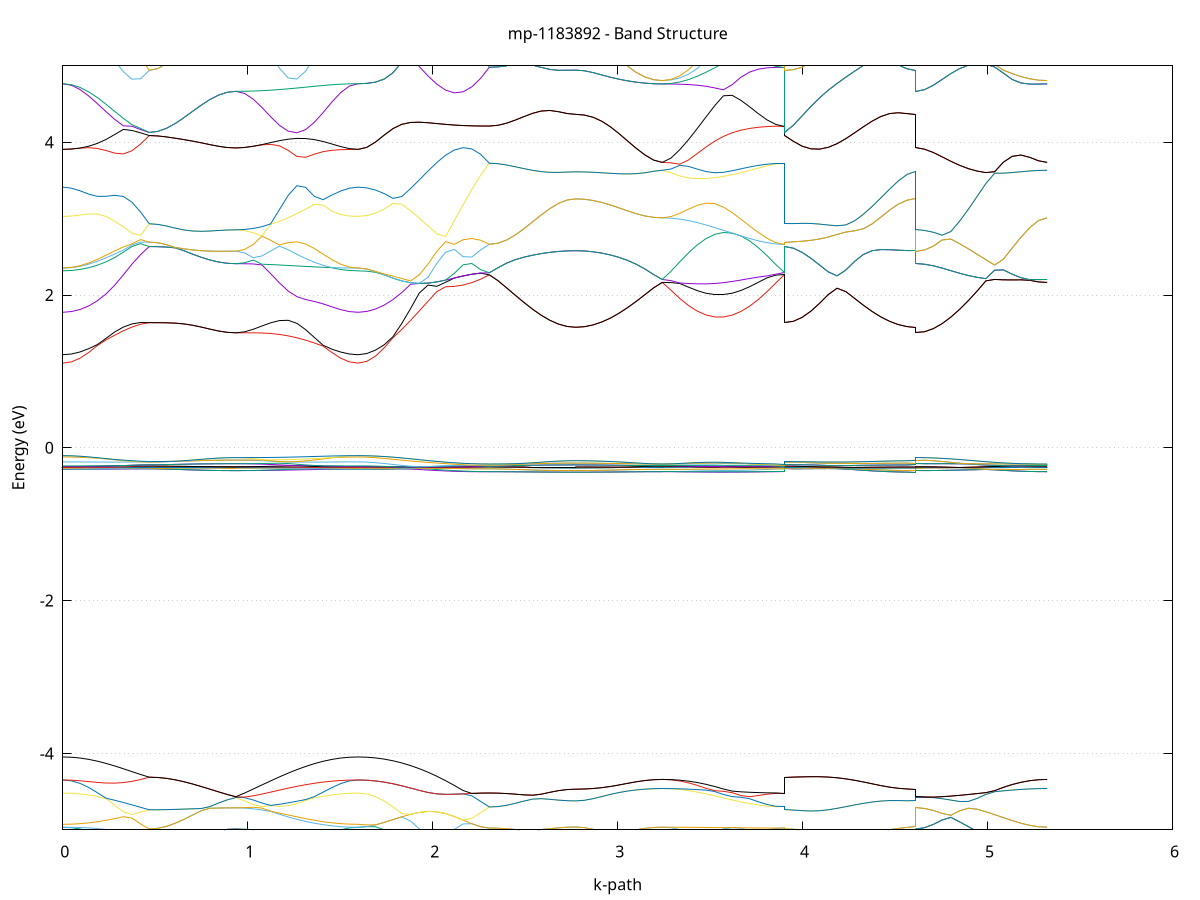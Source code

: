 set title 'mp-1183892 - Band Structure'
set xlabel 'k-path'
set ylabel 'Energy (eV)'
set grid y
set yrange [-5:5]
set terminal png size 800,600
set output 'mp-1183892_bands_gnuplot.png'
plot '-' using 1:2 with lines notitle, '-' using 1:2 with lines notitle, '-' using 1:2 with lines notitle, '-' using 1:2 with lines notitle, '-' using 1:2 with lines notitle, '-' using 1:2 with lines notitle, '-' using 1:2 with lines notitle, '-' using 1:2 with lines notitle, '-' using 1:2 with lines notitle, '-' using 1:2 with lines notitle, '-' using 1:2 with lines notitle, '-' using 1:2 with lines notitle, '-' using 1:2 with lines notitle, '-' using 1:2 with lines notitle, '-' using 1:2 with lines notitle, '-' using 1:2 with lines notitle, '-' using 1:2 with lines notitle, '-' using 1:2 with lines notitle, '-' using 1:2 with lines notitle, '-' using 1:2 with lines notitle, '-' using 1:2 with lines notitle, '-' using 1:2 with lines notitle, '-' using 1:2 with lines notitle, '-' using 1:2 with lines notitle, '-' using 1:2 with lines notitle, '-' using 1:2 with lines notitle, '-' using 1:2 with lines notitle, '-' using 1:2 with lines notitle, '-' using 1:2 with lines notitle, '-' using 1:2 with lines notitle, '-' using 1:2 with lines notitle, '-' using 1:2 with lines notitle, '-' using 1:2 with lines notitle, '-' using 1:2 with lines notitle, '-' using 1:2 with lines notitle, '-' using 1:2 with lines notitle, '-' using 1:2 with lines notitle, '-' using 1:2 with lines notitle, '-' using 1:2 with lines notitle, '-' using 1:2 with lines notitle, '-' using 1:2 with lines notitle, '-' using 1:2 with lines notitle, '-' using 1:2 with lines notitle, '-' using 1:2 with lines notitle, '-' using 1:2 with lines notitle, '-' using 1:2 with lines notitle, '-' using 1:2 with lines notitle, '-' using 1:2 with lines notitle, '-' using 1:2 with lines notitle, '-' using 1:2 with lines notitle, '-' using 1:2 with lines notitle, '-' using 1:2 with lines notitle, '-' using 1:2 with lines notitle, '-' using 1:2 with lines notitle, '-' using 1:2 with lines notitle, '-' using 1:2 with lines notitle, '-' using 1:2 with lines notitle, '-' using 1:2 with lines notitle, '-' using 1:2 with lines notitle, '-' using 1:2 with lines notitle, '-' using 1:2 with lines notitle, '-' using 1:2 with lines notitle, '-' using 1:2 with lines notitle, '-' using 1:2 with lines notitle
0.000000 -41.580502
0.046753 -41.580502
0.093507 -41.580502
0.140260 -41.580402
0.187013 -41.580402
0.233766 -41.580402
0.280520 -41.580302
0.327273 -41.580202
0.374026 -41.580102
0.420780 -41.580002
0.467533 -41.580002
0.467533 -41.580002
0.514286 -41.580002
0.561039 -41.580002
0.607793 -41.580002
0.654546 -41.580002
0.701299 -41.580002
0.748053 -41.580002
0.794806 -41.580002
0.841559 -41.580002
0.888312 -41.580002
0.935066 -41.580002
0.935066 -41.580002
0.982294 -41.580002
1.029522 -41.580002
1.076750 -41.580002
1.123978 -41.580102
1.171205 -41.580102
1.218433 -41.580202
1.265661 -41.580302
1.312889 -41.580302
1.360117 -41.580402
1.407345 -41.580402
1.454573 -41.580502
1.501801 -41.580502
1.549029 -41.580502
1.596257 -41.580502
1.596257 -41.580502
1.643584 -41.580502
1.690910 -41.580402
1.738237 -41.580302
1.785564 -41.580102
1.832891 -41.579802
1.880217 -41.579502
1.927544 -41.579202
1.974871 -41.578902
2.022197 -41.578602
2.069524 -41.578302
2.116851 -41.578102
2.164178 -41.577802
2.211504 -41.577602
2.258831 -41.577502
2.306158 -41.577402
2.306158 -41.577402
2.352911 -41.577402
2.399664 -41.577402
2.446418 -41.577402
2.493171 -41.577402
2.539924 -41.577402
2.586677 -41.577402
2.633431 -41.577402
2.680184 -41.577402
2.726937 -41.577402
2.773691 -41.577402
2.773691 -41.577402
2.820444 -41.577402
2.867197 -41.577402
2.913950 -41.577402
2.960704 -41.577402
3.007457 -41.577402
3.054210 -41.577402
3.100964 -41.577402
3.147717 -41.577402
3.194470 -41.577402
3.241223 -41.577402
3.241223 -41.577402
3.288451 -41.577402
3.335679 -41.577402
3.382907 -41.577402
3.430135 -41.577402
3.477363 -41.577402
3.524591 -41.577402
3.571819 -41.577402
3.619047 -41.577402
3.666275 -41.577402
3.713503 -41.577402
3.760731 -41.577402
3.807959 -41.577402
3.855187 -41.577402
3.902415 -41.577402
3.902415 -41.580002
3.949742 -41.579902
3.997068 -41.579902
4.044395 -41.579702
4.091722 -41.579502
4.139048 -41.579302
4.186375 -41.579102
4.233702 -41.578802
4.281029 -41.578602
4.328355 -41.578302
4.375682 -41.578102
4.423009 -41.577802
4.470335 -41.577702
4.517662 -41.577502
4.564989 -41.577402
4.612316 -41.577402
4.612316 -41.580002
4.659642 -41.579902
4.706969 -41.579902
4.754296 -41.579702
4.801622 -41.579502
4.848949 -41.579302
4.896276 -41.579102
4.943603 -41.578802
4.990929 -41.578602
5.038256 -41.578302
5.085583 -41.578002
5.132909 -41.577802
5.180236 -41.577702
5.227563 -41.577502
5.274890 -41.577402
5.322216 -41.577402
e
0.000000 -41.579402
0.046753 -41.579402
0.093507 -41.579402
0.140260 -41.579502
0.187013 -41.579502
0.233766 -41.579502
0.280520 -41.579602
0.327273 -41.579702
0.374026 -41.579802
0.420780 -41.579902
0.467533 -41.580002
0.467533 -41.580002
0.514286 -41.580002
0.561039 -41.580002
0.607793 -41.580002
0.654546 -41.580002
0.701299 -41.580002
0.748053 -41.580002
0.794806 -41.579902
0.841559 -41.580002
0.888312 -41.580002
0.935066 -41.580002
0.935066 -41.580002
0.982294 -41.579902
1.029522 -41.579902
1.076750 -41.579902
1.123978 -41.579902
1.171205 -41.579802
1.218433 -41.579702
1.265661 -41.579702
1.312889 -41.579602
1.360117 -41.579602
1.407345 -41.579502
1.454573 -41.579502
1.501801 -41.579402
1.549029 -41.579402
1.596257 -41.579402
1.596257 -41.579402
1.643584 -41.579402
1.690910 -41.579302
1.738237 -41.579202
1.785564 -41.579002
1.832891 -41.578802
1.880217 -41.578602
1.927544 -41.578402
1.974871 -41.578202
2.022197 -41.577902
2.069524 -41.577802
2.116851 -41.577602
2.164178 -41.577502
2.211504 -41.577402
2.258831 -41.577402
2.306158 -41.577402
2.306158 -41.577402
2.352911 -41.577402
2.399664 -41.577402
2.446418 -41.577402
2.493171 -41.577402
2.539924 -41.577402
2.586677 -41.577402
2.633431 -41.577402
2.680184 -41.577402
2.726937 -41.577402
2.773691 -41.577402
2.773691 -41.577402
2.820444 -41.577402
2.867197 -41.577402
2.913950 -41.577402
2.960704 -41.577402
3.007457 -41.577402
3.054210 -41.577402
3.100964 -41.577402
3.147717 -41.577402
3.194470 -41.577402
3.241223 -41.577402
3.241223 -41.577402
3.288451 -41.577402
3.335679 -41.577402
3.382907 -41.577302
3.430135 -41.577402
3.477363 -41.577402
3.524591 -41.577402
3.571819 -41.577402
3.619047 -41.577402
3.666275 -41.577402
3.713503 -41.577402
3.760731 -41.577402
3.807959 -41.577402
3.855187 -41.577402
3.902415 -41.577402
3.902415 -41.579902
3.949742 -41.579902
3.997068 -41.579902
4.044395 -41.579702
4.091722 -41.579502
4.139048 -41.579302
4.186375 -41.579102
4.233702 -41.578802
4.281029 -41.578502
4.328355 -41.578302
4.375682 -41.578102
4.423009 -41.577802
4.470335 -41.577702
4.517662 -41.577502
4.564989 -41.577402
4.612316 -41.577402
4.612316 -41.580002
4.659642 -41.579902
4.706969 -41.579902
4.754296 -41.579702
4.801622 -41.579502
4.848949 -41.579302
4.896276 -41.579102
4.943603 -41.578802
4.990929 -41.578602
5.038256 -41.578302
5.085583 -41.578002
5.132909 -41.577802
5.180236 -41.577602
5.227563 -41.577502
5.274890 -41.577402
5.322216 -41.577402
e
0.000000 -20.649102
0.046753 -20.648502
0.093507 -20.646402
0.140260 -20.643002
0.187013 -20.638502
0.233766 -20.632802
0.280520 -20.626302
0.327273 -20.619202
0.374026 -20.612102
0.420780 -20.606102
0.467533 -20.603302
0.467533 -20.603302
0.514286 -20.605902
0.561039 -20.612202
0.607793 -20.619802
0.654546 -20.627402
0.701299 -20.634602
0.748053 -20.640702
0.794806 -20.645802
0.841559 -20.649502
0.888312 -20.651702
0.935066 -20.652502
0.935066 -20.652502
0.982294 -20.652502
1.029522 -20.652302
1.076750 -20.652102
1.123978 -20.651902
1.171205 -20.651502
1.218433 -20.651202
1.265661 -20.650802
1.312889 -20.650402
1.360117 -20.650102
1.407345 -20.649802
1.454573 -20.649502
1.501801 -20.649302
1.549029 -20.649202
1.596257 -20.649102
1.596257 -20.649102
1.643584 -20.648202
1.690910 -20.645602
1.738237 -20.641202
1.785564 -20.635302
1.832891 -20.628102
1.880217 -20.619902
1.927544 -20.610802
1.974871 -20.601402
2.022197 -20.610902
2.069524 -20.629202
2.116851 -20.645202
2.164178 -20.658302
2.211504 -20.668002
2.258831 -20.673802
2.306158 -20.675602
2.306158 -20.675602
2.352911 -20.676502
2.399664 -20.679102
2.446418 -20.682902
2.493171 -20.687302
2.539924 -20.692002
2.586677 -20.696302
2.633431 -20.700002
2.680184 -20.702802
2.726937 -20.704602
2.773691 -20.705102
2.773691 -20.705102
2.820444 -20.704502
2.867197 -20.702802
2.913950 -20.699902
2.960704 -20.696202
3.007457 -20.691802
3.054210 -20.687202
3.100964 -20.682602
3.147717 -20.678802
3.194470 -20.676202
3.241223 -20.675202
3.241223 -20.675202
3.288451 -20.677102
3.335679 -20.682002
3.382907 -20.688402
3.430135 -20.694902
3.477363 -20.700202
3.524591 -20.703702
3.571819 -20.705002
3.619047 -20.703802
3.666275 -20.700302
3.713503 -20.695002
3.760731 -20.688602
3.807959 -20.682302
3.855187 -20.677402
3.902415 -20.675602
3.902415 -20.603302
3.949742 -20.602402
3.997068 -20.599802
4.044395 -20.595702
4.091722 -20.590202
4.139048 -20.586402
4.186375 -20.596802
4.233702 -20.611502
4.281029 -20.628002
4.328355 -20.645002
4.375682 -20.661402
4.423009 -20.676102
4.470335 -20.688402
4.517662 -20.697602
4.564989 -20.703202
4.612316 -20.705102
4.612316 -20.652502
4.659642 -20.651602
4.706969 -20.648902
4.754296 -20.644502
4.801622 -20.638502
4.848949 -20.631202
4.896276 -20.622802
4.943603 -20.613602
4.990929 -20.603902
5.038256 -20.608402
5.085583 -20.627202
5.132909 -20.643602
5.180236 -20.657002
5.227563 -20.667002
5.274890 -20.673202
5.322216 -20.675202
e
0.000000 -20.649102
0.046753 -20.648402
0.093507 -20.646202
0.140260 -20.642702
0.187013 -20.637902
0.233766 -20.631902
0.280520 -20.625202
0.327273 -20.617902
0.374026 -20.610902
0.420780 -20.605302
0.467533 -20.603302
0.467533 -20.603302
0.514286 -20.605902
0.561039 -20.612202
0.607793 -20.619802
0.654546 -20.627402
0.701299 -20.634602
0.748053 -20.640702
0.794806 -20.645802
0.841559 -20.649502
0.888312 -20.651702
0.935066 -20.652502
0.935066 -20.652502
0.982294 -20.651002
1.029522 -20.646602
1.076750 -20.639402
1.123978 -20.630102
1.171205 -20.619402
1.218433 -20.609102
1.265661 -20.603302
1.312889 -20.607202
1.360117 -20.616802
1.407345 -20.627102
1.454573 -20.636302
1.501801 -20.643302
1.549029 -20.647702
1.596257 -20.649102
1.596257 -20.649102
1.643584 -20.648202
1.690910 -20.645602
1.738237 -20.641202
1.785564 -20.635302
1.832891 -20.628102
1.880217 -20.619902
1.927544 -20.610802
1.974871 -20.601402
2.022197 -20.606602
2.069524 -20.625802
2.116851 -20.642602
2.164178 -20.656502
2.211504 -20.666802
2.258831 -20.673202
2.306158 -20.675602
2.306158 -20.675602
2.352911 -20.676502
2.399664 -20.679102
2.446418 -20.682902
2.493171 -20.687302
2.539924 -20.692002
2.586677 -20.696302
2.633431 -20.700002
2.680184 -20.702802
2.726937 -20.704602
2.773691 -20.705102
2.773691 -20.705102
2.820444 -20.704502
2.867197 -20.702802
2.913950 -20.699902
2.960704 -20.696202
3.007457 -20.691802
3.054210 -20.687202
3.100964 -20.682602
3.147717 -20.678802
3.194470 -20.676202
3.241223 -20.675202
3.241223 -20.675202
3.288451 -20.675202
3.335679 -20.675302
3.382907 -20.675402
3.430135 -20.675502
3.477363 -20.675502
3.524591 -20.675602
3.571819 -20.675702
3.619047 -20.675702
3.666275 -20.675702
3.713503 -20.675702
3.760731 -20.675702
3.807959 -20.675602
3.855187 -20.675602
3.902415 -20.675602
3.902415 -20.603302
3.949742 -20.602402
3.997068 -20.599802
4.044395 -20.595702
4.091722 -20.590202
4.139048 -20.586402
4.186375 -20.596802
4.233702 -20.611502
4.281029 -20.628002
4.328355 -20.645002
4.375682 -20.661402
4.423009 -20.676102
4.470335 -20.688402
4.517662 -20.697502
4.564989 -20.703202
4.612316 -20.705102
4.612316 -20.652502
4.659642 -20.651602
4.706969 -20.648902
4.754296 -20.644502
4.801622 -20.638502
4.848949 -20.631202
4.896276 -20.622802
4.943603 -20.613602
4.990929 -20.603902
5.038256 -20.608402
5.085583 -20.627202
5.132909 -20.643602
5.180236 -20.657002
5.227563 -20.667002
5.274890 -20.673202
5.322216 -20.675202
e
0.000000 -20.513302
0.046753 -20.514202
0.093507 -20.516702
0.140260 -20.520802
0.187013 -20.526302
0.233766 -20.532902
0.280520 -20.540402
0.327273 -20.548302
0.374026 -20.555902
0.420780 -20.561802
0.467533 -20.563902
0.467533 -20.563902
0.514286 -20.561202
0.561039 -20.554702
0.607793 -20.546702
0.654546 -20.538602
0.701299 -20.530902
0.748053 -20.524202
0.794806 -20.518702
0.841559 -20.514602
0.888312 -20.512102
0.935066 -20.511302
0.935066 -20.511302
0.982294 -20.513002
1.029522 -20.517902
1.076750 -20.525802
1.123978 -20.535902
1.171205 -20.547302
1.218433 -20.558102
1.265661 -20.563802
1.312889 -20.559602
1.360117 -20.549402
1.407345 -20.538102
1.454573 -20.527902
1.501801 -20.520002
1.549029 -20.515002
1.596257 -20.513302
1.596257 -20.513302
1.643584 -20.513302
1.690910 -20.513202
1.738237 -20.513102
1.785564 -20.513502
1.832891 -20.530802
1.880217 -20.550102
1.927544 -20.570402
1.974871 -20.591002
2.022197 -20.591902
2.069524 -20.582602
2.116851 -20.574002
2.164178 -20.566502
2.211504 -20.560502
2.258831 -20.556502
2.306158 -20.555102
2.306158 -20.555102
2.352911 -20.554102
2.399664 -20.551302
2.446418 -20.547102
2.493171 -20.542202
2.539924 -20.537102
2.586677 -20.532302
2.633431 -20.528302
2.680184 -20.525402
2.726937 -20.523802
2.773691 -20.523302
2.773691 -20.523302
2.820444 -20.523802
2.867197 -20.525502
2.913950 -20.528402
2.960704 -20.532502
3.007457 -20.537402
3.054210 -20.542602
3.100964 -20.547702
3.147717 -20.552002
3.194470 -20.554902
3.241223 -20.555902
3.241223 -20.555902
3.288451 -20.555902
3.335679 -20.555902
3.382907 -20.555802
3.430135 -20.555802
3.477363 -20.555702
3.524591 -20.555602
3.571819 -20.555502
3.619047 -20.555402
3.666275 -20.555302
3.713503 -20.555202
3.760731 -20.555202
3.807959 -20.555102
3.855187 -20.555102
3.902415 -20.555102
3.902415 -20.563902
3.949742 -20.564402
3.997068 -20.566302
4.044395 -20.569702
4.091722 -20.575302
4.139048 -20.580902
4.186375 -20.574602
4.233702 -20.566302
4.281029 -20.557602
4.328355 -20.549002
4.375682 -20.541002
4.423009 -20.533902
4.470335 -20.528302
4.517662 -20.524802
4.564989 -20.523502
4.612316 -20.523302
4.612316 -20.511302
4.659642 -20.511302
4.706969 -20.511202
4.754296 -20.511102
4.801622 -20.511102
4.848949 -20.526402
4.896276 -20.546202
4.943603 -20.567102
4.990929 -20.588102
5.038256 -20.594202
5.085583 -20.584702
5.132909 -20.575802
5.180236 -20.568002
5.227563 -20.561602
5.274890 -20.557402
5.322216 -20.555902
e
0.000000 -20.513302
0.046753 -20.514102
0.093507 -20.516502
0.140260 -20.520402
0.187013 -20.525602
0.233766 -20.532002
0.280520 -20.539202
0.327273 -20.547002
0.374026 -20.554602
0.420780 -20.560902
0.467533 -20.563902
0.467533 -20.563902
0.514286 -20.561202
0.561039 -20.554702
0.607793 -20.546702
0.654546 -20.538602
0.701299 -20.530902
0.748053 -20.524202
0.794806 -20.518702
0.841559 -20.514602
0.888312 -20.512102
0.935066 -20.511302
0.935066 -20.511302
0.982294 -20.511302
1.029522 -20.511402
1.076750 -20.511502
1.123978 -20.511702
1.171205 -20.511902
1.218433 -20.512102
1.265661 -20.512302
1.312889 -20.512502
1.360117 -20.512702
1.407345 -20.512902
1.454573 -20.513102
1.501801 -20.513202
1.549029 -20.513302
1.596257 -20.513302
1.596257 -20.513302
1.643584 -20.513302
1.690910 -20.513202
1.738237 -20.513102
1.785564 -20.512902
1.832891 -20.522402
1.880217 -20.542702
1.927544 -20.564102
1.974871 -20.585702
2.022197 -20.591902
2.069524 -20.582602
2.116851 -20.574002
2.164178 -20.566502
2.211504 -20.560502
2.258831 -20.556502
2.306158 -20.555102
2.306158 -20.555102
2.352911 -20.554102
2.399664 -20.551302
2.446418 -20.547102
2.493171 -20.542202
2.539924 -20.537102
2.586677 -20.532302
2.633431 -20.528302
2.680184 -20.525402
2.726937 -20.523802
2.773691 -20.523302
2.773691 -20.523302
2.820444 -20.523802
2.867197 -20.525502
2.913950 -20.528402
2.960704 -20.532502
3.007457 -20.537402
3.054210 -20.542602
3.100964 -20.547702
3.147717 -20.552002
3.194470 -20.554902
3.241223 -20.555902
3.241223 -20.555902
3.288451 -20.553902
3.335679 -20.548402
3.382907 -20.541202
3.430135 -20.533802
3.477363 -20.527602
3.524591 -20.523502
3.571819 -20.522002
3.619047 -20.523302
3.666275 -20.527302
3.713503 -20.533302
3.760731 -20.540602
3.807959 -20.547702
3.855187 -20.553102
3.902415 -20.555102
3.902415 -20.563902
3.949742 -20.564402
3.997068 -20.566302
4.044395 -20.569702
4.091722 -20.575302
4.139048 -20.580902
4.186375 -20.574602
4.233702 -20.566302
4.281029 -20.557602
4.328355 -20.549002
4.375682 -20.541002
4.423009 -20.533902
4.470335 -20.528302
4.517662 -20.524802
4.564989 -20.523502
4.612316 -20.523302
4.612316 -20.511302
4.659642 -20.511302
4.706969 -20.511202
4.754296 -20.511102
4.801622 -20.511102
4.848949 -20.526402
4.896276 -20.546202
4.943603 -20.567102
4.990929 -20.588102
5.038256 -20.594202
5.085583 -20.584702
5.132909 -20.575802
5.180236 -20.568002
5.227563 -20.561602
5.274890 -20.557402
5.322216 -20.555902
e
0.000000 -20.479102
0.046753 -20.479102
0.093507 -20.478902
0.140260 -20.478502
0.187013 -20.478102
0.233766 -20.477502
0.280520 -20.476802
0.327273 -20.476002
0.374026 -20.475202
0.420780 -20.474302
0.467533 -20.473502
0.467533 -20.473502
0.514286 -20.473502
0.561039 -20.473502
0.607793 -20.473502
0.654546 -20.473502
0.701299 -20.473502
0.748053 -20.473502
0.794806 -20.473402
0.841559 -20.473402
0.888312 -20.473402
0.935066 -20.473402
0.935066 -20.473402
0.982294 -20.473502
1.029522 -20.473702
1.076750 -20.474102
1.123978 -20.474502
1.171205 -20.475102
1.218433 -20.475702
1.265661 -20.476302
1.312889 -20.476902
1.360117 -20.477502
1.407345 -20.478102
1.454573 -20.478502
1.501801 -20.478902
1.549029 -20.479102
1.596257 -20.479102
1.596257 -20.479102
1.643584 -20.481402
1.690910 -20.488202
1.738237 -20.499102
1.785564 -20.512902
1.832891 -20.512802
1.880217 -20.512802
1.927544 -20.512802
1.974871 -20.513102
2.022197 -20.513502
2.069524 -20.514202
2.116851 -20.515202
2.164178 -20.516502
2.211504 -20.517802
2.258831 -20.518802
2.306158 -20.519302
2.306158 -20.519302
2.352911 -20.519302
2.399664 -20.519202
2.446418 -20.519202
2.493171 -20.519202
2.539924 -20.519102
2.586677 -20.519002
2.633431 -20.518802
2.680184 -20.518502
2.726937 -20.518102
2.773691 -20.517902
2.773691 -20.517902
2.820444 -20.518102
2.867197 -20.518502
2.913950 -20.518802
2.960704 -20.519102
3.007457 -20.519202
3.054210 -20.519402
3.100964 -20.519402
3.147717 -20.519502
3.194470 -20.519502
3.241223 -20.519502
3.241223 -20.519502
3.288451 -20.519502
3.335679 -20.519502
3.382907 -20.519502
3.430135 -20.519502
3.477363 -20.519402
3.524591 -20.519402
3.571819 -20.519402
3.619047 -20.519402
3.666275 -20.519302
3.713503 -20.519302
3.760731 -20.519302
3.807959 -20.519302
3.855187 -20.519302
3.902415 -20.519302
3.902415 -20.473502
3.949742 -20.475102
3.997068 -20.479702
4.044395 -20.486702
4.091722 -20.494802
4.139048 -20.502702
4.186375 -20.509302
4.233702 -20.514002
4.281029 -20.517202
4.328355 -20.519202
4.375682 -20.520302
4.423009 -20.520902
4.470335 -20.520902
4.517662 -20.520002
4.564989 -20.518602
4.612316 -20.517902
4.612316 -20.473402
4.659642 -20.475802
4.706969 -20.482702
4.754296 -20.493902
4.801622 -20.508702
4.848949 -20.511102
4.896276 -20.511102
4.943603 -20.511302
4.990929 -20.511702
5.038256 -20.512402
5.085583 -20.513402
5.132909 -20.514602
5.180236 -20.516102
5.227563 -20.517702
5.274890 -20.519002
5.322216 -20.519502
e
0.000000 -20.467802
0.046753 -20.467902
0.093507 -20.468102
0.140260 -20.468402
0.187013 -20.468902
0.233766 -20.469502
0.280520 -20.470102
0.327273 -20.470902
0.374026 -20.471702
0.420780 -20.472602
0.467533 -20.473502
0.467533 -20.473502
0.514286 -20.473502
0.561039 -20.473502
0.607793 -20.473502
0.654546 -20.473502
0.701299 -20.473502
0.748053 -20.473502
0.794806 -20.473402
0.841559 -20.473402
0.888312 -20.473402
0.935066 -20.473402
0.935066 -20.473402
0.982294 -20.473402
1.029522 -20.473202
1.076750 -20.472802
1.123978 -20.472402
1.171205 -20.471902
1.218433 -20.471302
1.265661 -20.470602
1.312889 -20.470002
1.360117 -20.469402
1.407345 -20.468902
1.454573 -20.468402
1.501801 -20.468102
1.549029 -20.467902
1.596257 -20.467802
1.596257 -20.467802
1.643584 -20.470202
1.690910 -20.477402
1.738237 -20.488902
1.785564 -20.504202
1.832891 -20.512802
1.880217 -20.512802
1.927544 -20.512802
1.974871 -20.513102
2.022197 -20.513502
2.069524 -20.514202
2.116851 -20.515202
2.164178 -20.516502
2.211504 -20.517802
2.258831 -20.518802
2.306158 -20.519302
2.306158 -20.519302
2.352911 -20.519302
2.399664 -20.519202
2.446418 -20.519202
2.493171 -20.519202
2.539924 -20.519102
2.586677 -20.519002
2.633431 -20.518802
2.680184 -20.518502
2.726937 -20.518102
2.773691 -20.517902
2.773691 -20.517902
2.820444 -20.518102
2.867197 -20.518502
2.913950 -20.518802
2.960704 -20.519102
3.007457 -20.519202
3.054210 -20.519402
3.100964 -20.519402
3.147717 -20.519502
3.194470 -20.519502
3.241223 -20.519502
3.241223 -20.519502
3.288451 -20.519502
3.335679 -20.519502
3.382907 -20.519402
3.430135 -20.519302
3.477363 -20.519202
3.524591 -20.519202
3.571819 -20.519102
3.619047 -20.519102
3.666275 -20.519102
3.713503 -20.519102
3.760731 -20.519202
3.807959 -20.519202
3.855187 -20.519202
3.902415 -20.519302
3.902415 -20.473502
3.949742 -20.475102
3.997068 -20.479702
4.044395 -20.486702
4.091722 -20.494802
4.139048 -20.502702
4.186375 -20.509302
4.233702 -20.514002
4.281029 -20.517202
4.328355 -20.519202
4.375682 -20.520302
4.423009 -20.520902
4.470335 -20.520902
4.517662 -20.520002
4.564989 -20.518602
4.612316 -20.517902
4.612316 -20.473402
4.659642 -20.475802
4.706969 -20.482702
4.754296 -20.493902
4.801622 -20.508702
4.848949 -20.511102
4.896276 -20.511102
4.943603 -20.511302
4.990929 -20.511702
5.038256 -20.512402
5.085583 -20.513402
5.132909 -20.514602
5.180236 -20.516102
5.227563 -20.517702
5.274890 -20.519002
5.322216 -20.519502
e
0.000000 -16.822202
0.046753 -16.819402
0.093507 -16.811202
0.140260 -16.797702
0.187013 -16.779402
0.233766 -16.756702
0.280520 -16.730502
0.327273 -16.701702
0.374026 -16.671302
0.420780 -16.640902
0.467533 -16.612802
0.467533 -16.612802
0.514286 -16.616202
0.561039 -16.625502
0.607793 -16.638502
0.654546 -16.653102
0.701299 -16.667602
0.748053 -16.680802
0.794806 -16.691902
0.841559 -16.700202
0.888312 -16.705302
0.935066 -16.707002
0.935066 -16.707002
0.982294 -16.707602
1.029522 -16.709302
1.076750 -16.712302
1.123978 -16.716702
1.171205 -16.722802
1.218433 -16.730902
1.265661 -16.741202
1.312889 -16.753902
1.360117 -16.768602
1.407345 -16.784202
1.454573 -16.799102
1.501801 -16.811302
1.549029 -16.819402
1.596257 -16.822202
1.596257 -16.822202
1.643584 -16.818402
1.690910 -16.807002
1.738237 -16.788502
1.785564 -16.763902
1.832891 -16.734002
1.880217 -16.700102
1.927544 -16.663602
1.974871 -16.625802
2.022197 -16.588102
2.069524 -16.551802
2.116851 -16.518102
2.164178 -16.488202
2.211504 -16.487802
2.258831 -16.493602
2.306158 -16.495602
2.306158 -16.495602
2.352911 -16.503002
2.399664 -16.519302
2.446418 -16.538002
2.493171 -16.556502
2.539924 -16.573602
2.586677 -16.588302
2.633431 -16.600302
2.680184 -16.609102
2.726937 -16.614502
2.773691 -16.616402
2.773691 -16.616402
2.820444 -16.614602
2.867197 -16.609302
2.913950 -16.600602
2.960704 -16.589002
3.007457 -16.574702
3.054210 -16.558402
3.100964 -16.540902
3.147717 -16.523802
3.194470 -16.509702
3.241223 -16.503902
3.241223 -16.503902
3.288451 -16.515202
3.335679 -16.538602
3.382907 -16.563402
3.430135 -16.585402
3.477363 -16.602302
3.524591 -16.612902
3.571819 -16.616402
3.619047 -16.612602
3.666275 -16.601602
3.713503 -16.584202
3.760731 -16.561402
3.807959 -16.535202
3.855187 -16.509302
3.902415 -16.495602
3.902415 -16.612802
3.949742 -16.609802
3.997068 -16.601202
4.044395 -16.587602
4.091722 -16.570602
4.139048 -16.553102
4.186375 -16.540602
4.233702 -16.539302
4.281029 -16.548002
4.328355 -16.561202
4.375682 -16.575402
4.423009 -16.588902
4.470335 -16.600302
4.517662 -16.609102
4.564989 -16.614502
4.612316 -16.616402
4.612316 -16.707002
4.659642 -16.703802
4.706969 -16.694102
4.754296 -16.678502
4.801622 -16.657702
4.848949 -16.632702
4.896276 -16.604802
4.943603 -16.575002
4.990929 -16.544902
5.038256 -16.515702
5.085583 -16.488502
5.132909 -16.474502
5.180236 -16.486902
5.227563 -16.496202
5.274890 -16.501902
5.322216 -16.503902
e
0.000000 -16.609602
0.046753 -16.608302
0.093507 -16.604602
0.140260 -16.598702
0.187013 -16.591202
0.233766 -16.583102
0.280520 -16.575802
0.327273 -16.572302
0.374026 -16.576102
0.420780 -16.590102
0.467533 -16.612802
0.467533 -16.612802
0.514286 -16.616202
0.561039 -16.625502
0.607793 -16.638502
0.654546 -16.653102
0.701299 -16.667602
0.748053 -16.680802
0.794806 -16.691902
0.841559 -16.700202
0.888312 -16.705302
0.935066 -16.707002
0.935066 -16.707002
0.982294 -16.702902
1.029522 -16.691002
1.076750 -16.672002
1.123978 -16.647602
1.171205 -16.620302
1.218433 -16.594402
1.265661 -16.576602
1.312889 -16.572502
1.360117 -16.578902
1.407345 -16.588702
1.454573 -16.597702
1.501801 -16.604302
1.549029 -16.608302
1.596257 -16.609602
1.596257 -16.609602
1.643584 -16.606902
1.690910 -16.599002
1.738237 -16.586302
1.785564 -16.569602
1.832891 -16.549702
1.880217 -16.527902
1.927544 -16.505302
1.974871 -16.483102
2.022197 -16.462602
2.069524 -16.451002
2.116851 -16.466102
2.164178 -16.478502
2.211504 -16.487802
2.258831 -16.493602
2.306158 -16.495602
2.306158 -16.495602
2.352911 -16.503002
2.399664 -16.519302
2.446418 -16.538002
2.493171 -16.556502
2.539924 -16.573602
2.586677 -16.588302
2.633431 -16.600302
2.680184 -16.609102
2.726937 -16.614502
2.773691 -16.616402
2.773691 -16.616402
2.820444 -16.614602
2.867197 -16.609302
2.913950 -16.600602
2.960704 -16.589002
3.007457 -16.574702
3.054210 -16.558402
3.100964 -16.540902
3.147717 -16.523802
3.194470 -16.509702
3.241223 -16.503902
3.241223 -16.503902
3.288451 -16.503802
3.335679 -16.503502
3.382907 -16.503002
3.430135 -16.502302
3.477363 -16.501502
3.524591 -16.500602
3.571819 -16.499702
3.619047 -16.498802
3.666275 -16.497902
3.713503 -16.497102
3.760731 -16.496502
3.807959 -16.496002
3.855187 -16.495702
3.902415 -16.495602
3.902415 -16.612802
3.949742 -16.609802
3.997068 -16.601202
4.044395 -16.587602
4.091722 -16.570602
4.139048 -16.553102
4.186375 -16.540602
4.233702 -16.539302
4.281029 -16.548002
4.328355 -16.561202
4.375682 -16.575402
4.423009 -16.588902
4.470335 -16.600302
4.517662 -16.609102
4.564989 -16.614502
4.612316 -16.616402
4.612316 -16.707002
4.659642 -16.703802
4.706969 -16.694102
4.754296 -16.678502
4.801622 -16.657702
4.848949 -16.632702
4.896276 -16.604802
4.943603 -16.575002
4.990929 -16.544902
5.038256 -16.515702
5.085583 -16.488502
5.132909 -16.474502
5.180236 -16.486902
5.227563 -16.496202
5.274890 -16.501902
5.322216 -16.503902
e
0.000000 -16.318602
0.046753 -16.321202
0.093507 -16.329002
0.140260 -16.341502
0.187013 -16.358002
0.233766 -16.377302
0.280520 -16.397502
0.327273 -16.415502
0.374026 -16.427202
0.420780 -16.429602
0.467533 -16.423402
0.467533 -16.423402
0.514286 -16.420002
0.561039 -16.410602
0.607793 -16.397402
0.654546 -16.382502
0.701299 -16.367702
0.748053 -16.354202
0.794806 -16.342902
0.841559 -16.334402
0.888312 -16.329202
0.935066 -16.327402
0.935066 -16.327402
0.982294 -16.331102
1.029522 -16.342002
1.076750 -16.358902
1.123978 -16.380002
1.171205 -16.402302
1.218433 -16.421302
1.265661 -16.429902
1.312889 -16.422202
1.360117 -16.401802
1.407345 -16.376902
1.454573 -16.353302
1.501801 -16.334602
1.549029 -16.322702
1.596257 -16.318602
1.596257 -16.318602
1.643584 -16.320502
1.690910 -16.326202
1.738237 -16.335402
1.785564 -16.347702
1.832891 -16.362602
1.880217 -16.379402
1.927544 -16.397502
1.974871 -16.415902
2.022197 -16.434102
2.069524 -16.451002
2.116851 -16.466102
2.164178 -16.478502
2.211504 -16.462802
2.258831 -16.442802
2.306158 -16.428502
2.306158 -16.428502
2.352911 -16.421202
2.399664 -16.404902
2.446418 -16.386302
2.493171 -16.367902
2.539924 -16.351102
2.586677 -16.336502
2.633431 -16.324702
2.680184 -16.316002
2.726937 -16.310702
2.773691 -16.308902
2.773691 -16.308902
2.820444 -16.310602
2.867197 -16.315702
2.913950 -16.324002
2.960704 -16.335202
3.007457 -16.349102
3.054210 -16.364902
3.100964 -16.382002
3.147717 -16.398802
3.194470 -16.412602
3.241223 -16.418402
3.241223 -16.418402
3.288451 -16.418502
3.335679 -16.418902
3.382907 -16.419502
3.430135 -16.420302
3.477363 -16.421202
3.524591 -16.422302
3.571819 -16.423502
3.619047 -16.424602
3.666275 -16.425702
3.713503 -16.426602
3.760731 -16.427402
3.807959 -16.428002
3.855187 -16.428402
3.902415 -16.428502
3.902415 -16.423402
3.949742 -16.425102
3.997068 -16.429802
4.044395 -16.437002
4.091722 -16.445602
4.139048 -16.453102
4.186375 -16.454502
4.233702 -16.444202
4.281029 -16.424002
4.328355 -16.399802
4.375682 -16.375402
4.423009 -16.353202
4.470335 -16.334502
4.517662 -16.320502
4.564989 -16.311802
4.612316 -16.308902
4.612316 -16.327402
4.659642 -16.329302
4.706969 -16.335002
4.754296 -16.344102
4.801622 -16.356402
4.848949 -16.371202
4.896276 -16.388002
4.943603 -16.406002
4.990929 -16.424502
5.038256 -16.442502
5.085583 -16.459502
5.132909 -16.464702
5.180236 -16.445002
5.227563 -16.430402
5.274890 -16.421402
5.322216 -16.418402
e
0.000000 -16.318602
0.046753 -16.320102
0.093507 -16.324602
0.140260 -16.331802
0.187013 -16.341602
0.233766 -16.353702
0.280520 -16.367502
0.327273 -16.382402
0.374026 -16.397602
0.420780 -16.411902
0.467533 -16.423402
0.467533 -16.423402
0.514286 -16.420002
0.561039 -16.410602
0.607793 -16.397402
0.654546 -16.382502
0.701299 -16.367702
0.748053 -16.354202
0.794806 -16.342902
0.841559 -16.334402
0.888312 -16.329202
0.935066 -16.327402
0.935066 -16.327402
0.982294 -16.327302
1.029522 -16.327002
1.076750 -16.326402
1.123978 -16.325802
1.171205 -16.324902
1.218433 -16.324002
1.265661 -16.323002
1.312889 -16.322002
1.360117 -16.321102
1.407345 -16.320302
1.454573 -16.319602
1.501801 -16.319002
1.549029 -16.318702
1.596257 -16.318602
1.596257 -16.318602
1.643584 -16.320502
1.690910 -16.326202
1.738237 -16.335402
1.785564 -16.347702
1.832891 -16.362602
1.880217 -16.379402
1.927544 -16.397502
1.974871 -16.415902
2.022197 -16.434102
2.069524 -16.444902
2.116851 -16.431102
2.164178 -16.422002
2.211504 -16.418202
2.258831 -16.420402
2.306158 -16.428502
2.306158 -16.428502
2.352911 -16.421202
2.399664 -16.404902
2.446418 -16.386302
2.493171 -16.367902
2.539924 -16.351102
2.586677 -16.336502
2.633431 -16.324702
2.680184 -16.316002
2.726937 -16.310702
2.773691 -16.308902
2.773691 -16.308902
2.820444 -16.310602
2.867197 -16.315702
2.913950 -16.324002
2.960704 -16.335202
3.007457 -16.349102
3.054210 -16.364902
3.100964 -16.382002
3.147717 -16.398802
3.194470 -16.412602
3.241223 -16.418402
3.241223 -16.418402
3.288451 -16.407202
3.335679 -16.384102
3.382907 -16.359802
3.430135 -16.338502
3.477363 -16.322102
3.524591 -16.312002
3.571819 -16.308802
3.619047 -16.312802
3.666275 -16.323602
3.713503 -16.340802
3.760731 -16.363302
3.807959 -16.389202
3.855187 -16.414902
3.902415 -16.428502
3.902415 -16.423402
3.949742 -16.425102
3.997068 -16.429802
4.044395 -16.437002
4.091722 -16.445602
4.139048 -16.453102
4.186375 -16.454502
4.233702 -16.444202
4.281029 -16.424002
4.328355 -16.399802
4.375682 -16.375402
4.423009 -16.353202
4.470335 -16.334502
4.517662 -16.320502
4.564989 -16.311802
4.612316 -16.308902
4.612316 -16.327402
4.659642 -16.329302
4.706969 -16.335002
4.754296 -16.344102
4.801622 -16.356402
4.848949 -16.371202
4.896276 -16.388002
4.943603 -16.406002
4.990929 -16.424502
5.038256 -16.442502
5.085583 -16.459402
5.132909 -16.464702
5.180236 -16.445002
5.227563 -16.430402
5.274890 -16.421402
5.322216 -16.418402
e
0.000000 -6.390002
0.046753 -6.382602
0.093507 -6.360702
0.140260 -6.324702
0.187013 -6.275802
0.233766 -6.215302
0.280520 -6.145202
0.327273 -6.068202
0.374026 -5.988002
0.420780 -5.909502
0.467533 -5.839202
0.467533 -5.839202
0.514286 -5.850002
0.561039 -5.879302
0.607793 -5.920402
0.654546 -5.966702
0.701299 -6.012402
0.748053 -6.054002
0.794806 -6.088602
0.841559 -6.114402
0.888312 -6.130402
0.935066 -6.135802
0.935066 -6.135802
0.982294 -6.136502
1.029522 -6.138902
1.076750 -6.143202
1.123978 -6.150002
1.171205 -6.160002
1.218433 -6.174502
1.265661 -6.194602
1.312889 -6.221402
1.360117 -6.254602
1.407345 -6.292102
1.454573 -6.329502
1.501801 -6.361302
1.549029 -6.382502
1.596257 -6.390002
1.596257 -6.390002
1.643584 -6.384302
1.690910 -6.367402
1.738237 -6.339802
1.785564 -6.302202
1.832891 -6.255602
1.880217 -6.201402
1.927544 -6.141102
1.974871 -6.076602
2.022197 -6.009502
2.069524 -5.941802
2.116851 -5.875302
2.164178 -5.811302
2.211504 -5.750402
2.258831 -5.692402
2.306158 -5.635602
2.306158 -5.635602
2.352911 -5.641102
2.399664 -5.657302
2.446418 -5.682002
2.493171 -5.711402
2.539924 -5.741702
2.586677 -5.769802
2.633431 -5.793702
2.680184 -5.811702
2.726937 -5.822902
2.773691 -5.826602
2.773691 -5.826602
2.820444 -5.828302
2.867197 -5.833202
2.913950 -5.841102
2.960704 -5.851402
3.007457 -5.863302
3.054210 -5.875502
3.100964 -5.886702
3.147717 -5.895602
3.194470 -5.901402
3.241223 -5.903402
3.241223 -5.903402
3.288451 -5.904002
3.335679 -5.905002
3.382907 -5.905202
3.430135 -5.902602
3.477363 -5.895302
3.524591 -5.881902
3.571819 -5.861502
3.619047 -5.833902
3.666275 -5.799402
3.713503 -5.759602
3.760731 -5.717102
3.807959 -5.676902
3.855187 -5.646902
3.902415 -5.635602
3.902415 -5.839202
3.949742 -5.835102
3.997068 -5.823102
4.044395 -5.803902
4.091722 -5.779202
4.139048 -5.751102
4.186375 -5.722902
4.233702 -5.699302
4.281029 -5.685902
4.328355 -5.689102
4.375682 -5.710402
4.423009 -5.742502
4.470335 -5.775702
4.517662 -5.803002
4.564989 -5.820602
4.612316 -5.826602
4.612316 -6.135802
4.659642 -6.132002
4.706969 -6.121002
4.754296 -6.103302
4.801622 -6.080002
4.848949 -6.052402
4.896276 -6.022502
4.943603 -5.992402
4.990929 -5.964302
5.038256 -5.940502
5.085583 -5.922502
5.132909 -5.911002
5.180236 -5.905202
5.227563 -5.903302
5.274890 -5.903202
5.322216 -5.903402
e
0.000000 -5.839402
0.046753 -5.835902
0.093507 -5.825602
0.140260 -5.809602
0.187013 -5.789502
0.233766 -5.768302
0.280520 -5.750502
0.327273 -5.742502
0.374026 -5.752202
0.420780 -5.784702
0.467533 -5.839202
0.467533 -5.839202
0.514286 -5.850002
0.561039 -5.879302
0.607793 -5.920402
0.654546 -5.966702
0.701299 -6.012402
0.748053 -6.054002
0.794806 -6.088602
0.841559 -6.114402
0.888312 -6.130402
0.935066 -6.135802
0.935066 -6.135802
0.982294 -6.124002
1.029522 -6.089602
1.076750 -6.035002
1.123978 -5.964602
1.171205 -5.885802
1.218433 -5.810802
1.265661 -5.757202
1.312889 -5.739902
1.360117 -5.754002
1.407345 -5.780602
1.454573 -5.806002
1.501801 -5.824702
1.549029 -5.835802
1.596257 -5.839402
1.596257 -5.839402
1.643584 -5.836102
1.690910 -5.826202
1.738237 -5.810302
1.785564 -5.789102
1.832891 -5.763802
1.880217 -5.735602
1.927544 -5.706202
1.974871 -5.677002
2.022197 -5.649702
2.069524 -5.625802
2.116851 -5.606202
2.164178 -5.591502
2.211504 -5.581202
2.258831 -5.579502
2.306158 -5.635602
2.306158 -5.635602
2.352911 -5.641102
2.399664 -5.657302
2.446418 -5.682002
2.493171 -5.711402
2.539924 -5.741702
2.586677 -5.769802
2.633431 -5.793702
2.680184 -5.811702
2.726937 -5.822902
2.773691 -5.826602
2.773691 -5.826602
2.820444 -5.828302
2.867197 -5.833202
2.913950 -5.841102
2.960704 -5.851402
3.007457 -5.863302
3.054210 -5.875502
3.100964 -5.886702
3.147717 -5.895602
3.194470 -5.901402
3.241223 -5.903402
3.241223 -5.903402
3.288451 -5.898702
3.335679 -5.885002
3.382907 -5.863202
3.430135 -5.834702
3.477363 -5.801702
3.524591 -5.766802
3.571819 -5.732602
3.619047 -5.701602
3.666275 -5.675602
3.713503 -5.655802
3.760731 -5.642802
3.807959 -5.636502
3.855187 -5.635302
3.902415 -5.635602
3.902415 -5.839202
3.949742 -5.835102
3.997068 -5.823102
4.044395 -5.803902
4.091722 -5.779202
4.139048 -5.751102
4.186375 -5.722902
4.233702 -5.699302
4.281029 -5.685902
4.328355 -5.689102
4.375682 -5.710402
4.423009 -5.742502
4.470335 -5.775702
4.517662 -5.803002
4.564989 -5.820602
4.612316 -5.826602
4.612316 -6.135802
4.659642 -6.132002
4.706969 -6.121002
4.754296 -6.103302
4.801622 -6.080002
4.848949 -6.052402
4.896276 -6.022502
4.943603 -5.992402
4.990929 -5.964302
5.038256 -5.940502
5.085583 -5.922502
5.132909 -5.911002
5.180236 -5.905202
5.227563 -5.903302
5.274890 -5.903202
5.322216 -5.903402
e
0.000000 -5.421002
0.046753 -5.417102
0.093507 -5.405202
0.140260 -5.385702
0.187013 -5.359002
0.233766 -5.325902
0.280520 -5.287502
0.327273 -5.267602
0.374026 -5.267502
0.420780 -5.267402
0.467533 -5.267202
0.467533 -5.267202
0.514286 -5.267702
0.561039 -5.269402
0.607793 -5.271902
0.654546 -5.275002
0.701299 -5.278402
0.748053 -5.281802
0.794806 -5.284802
0.841559 -5.287102
0.888312 -5.288602
0.935066 -5.289202
0.935066 -5.289202
0.982294 -5.288902
1.029522 -5.288102
1.076750 -5.286802
1.123978 -5.285102
1.171205 -5.283002
1.218433 -5.280702
1.265661 -5.278302
1.312889 -5.285902
1.360117 -5.324802
1.407345 -5.358202
1.454573 -5.385202
1.501801 -5.404902
1.549029 -5.417002
1.596257 -5.421002
1.596257 -5.421002
1.643584 -5.417102
1.690910 -5.405402
1.738237 -5.386002
1.785564 -5.359102
1.832891 -5.336502
1.880217 -5.344402
1.927544 -5.345502
1.974871 -5.339002
2.022197 -5.369702
2.069524 -5.424902
2.116851 -5.471702
2.164178 -5.508702
2.211504 -5.535802
2.258831 -5.570902
2.306158 -5.565202
2.306158 -5.565202
2.352911 -5.563402
2.399664 -5.556602
2.446418 -5.543602
2.493171 -5.524602
2.539924 -5.500102
2.586677 -5.470902
2.633431 -5.437802
2.680184 -5.402302
2.726937 -5.367002
2.773691 -5.346102
2.773691 -5.346102
2.820444 -5.366702
2.867197 -5.399002
2.913950 -5.428102
2.960704 -5.451302
3.007457 -5.468002
3.054210 -5.478602
3.100964 -5.484002
3.147717 -5.486002
3.194470 -5.486202
3.241223 -5.486002
3.241223 -5.486002
3.288451 -5.488802
3.335679 -5.496102
3.382907 -5.505302
3.430135 -5.515002
3.477363 -5.524302
3.524591 -5.532902
3.571819 -5.540702
3.619047 -5.547702
3.666275 -5.553702
3.713503 -5.558602
3.760731 -5.562302
3.807959 -5.564602
3.855187 -5.565302
3.902415 -5.565202
3.902415 -5.267202
3.949742 -5.281702
3.997068 -5.308602
4.044395 -5.334802
4.091722 -5.355702
4.139048 -5.369202
4.186375 -5.374302
4.233702 -5.373702
4.281029 -5.389302
4.328355 -5.418302
4.375682 -5.429702
4.423009 -5.422902
4.470335 -5.404802
4.517662 -5.381102
4.564989 -5.357902
4.612316 -5.346102
4.612316 -5.289202
4.659642 -5.302102
4.706969 -5.333602
4.754296 -5.371902
4.801622 -5.409702
4.848949 -5.443202
4.896276 -5.470602
4.943603 -5.491102
4.990929 -5.504502
5.038256 -5.511202
5.085583 -5.512002
5.132909 -5.508102
5.180236 -5.501302
5.227563 -5.493902
5.274890 -5.488202
5.322216 -5.486002
e
0.000000 -5.267302
0.046753 -5.267302
0.093507 -5.267402
0.140260 -5.267502
0.187013 -5.267602
0.233766 -5.267702
0.280520 -5.267702
0.327273 -5.266602
0.374026 -5.266802
0.420780 -5.267002
0.467533 -5.267202
0.467533 -5.267202
0.514286 -5.267702
0.561039 -5.269402
0.607793 -5.271902
0.654546 -5.275002
0.701299 -5.278402
0.748053 -5.281802
0.794806 -5.284802
0.841559 -5.287102
0.888312 -5.288602
0.935066 -5.289202
0.935066 -5.289202
0.982294 -5.288402
1.029522 -5.286102
1.076750 -5.282802
1.123978 -5.278702
1.171205 -5.274502
1.218433 -5.270602
1.265661 -5.267502
1.312889 -5.275802
1.360117 -5.273502
1.407345 -5.271502
1.454573 -5.269702
1.501801 -5.268402
1.549029 -5.267602
1.596257 -5.267302
1.596257 -5.267302
1.643584 -5.272902
1.690910 -5.287302
1.738237 -5.305402
1.785564 -5.322802
1.832891 -5.336502
1.880217 -5.344402
1.927544 -5.345402
1.974871 -5.339002
2.022197 -5.325002
2.069524 -5.303602
2.116851 -5.367002
2.164178 -5.444702
2.211504 -5.514102
2.258831 -5.553902
2.306158 -5.565202
2.306158 -5.565202
2.352911 -5.563402
2.399664 -5.556602
2.446418 -5.543602
2.493171 -5.524602
2.539924 -5.500102
2.586677 -5.470902
2.633431 -5.437802
2.680184 -5.402302
2.726937 -5.367002
2.773691 -5.346102
2.773691 -5.346002
2.820444 -5.366702
2.867197 -5.398902
2.913950 -5.428102
2.960704 -5.451302
3.007457 -5.468002
3.054210 -5.478602
3.100964 -5.484002
3.147717 -5.486002
3.194470 -5.486202
3.241223 -5.486002
3.241223 -5.486002
3.288451 -5.483502
3.335679 -5.475902
3.382907 -5.463202
3.430135 -5.445702
3.477363 -5.423402
3.524591 -5.396602
3.571819 -5.365902
3.619047 -5.385402
3.666275 -5.438202
3.713503 -5.485002
3.760731 -5.522302
3.807959 -5.547802
3.855187 -5.561302
3.902415 -5.565202
3.902415 -5.267202
3.949742 -5.281702
3.997068 -5.308602
4.044395 -5.334802
4.091722 -5.355702
4.139048 -5.369202
4.186375 -5.374302
4.233702 -5.373702
4.281029 -5.389302
4.328355 -5.418302
4.375682 -5.429702
4.423009 -5.422902
4.470335 -5.404802
4.517662 -5.381102
4.564989 -5.357902
4.612316 -5.346102
4.612316 -5.289202
4.659642 -5.302102
4.706969 -5.333602
4.754296 -5.371902
4.801622 -5.409702
4.848949 -5.443202
4.896276 -5.470602
4.943603 -5.491102
4.990929 -5.504502
5.038256 -5.511202
5.085583 -5.512002
5.132909 -5.508102
5.180236 -5.501302
5.227563 -5.493902
5.274890 -5.488202
5.322216 -5.486002
e
0.000000 -5.267302
0.046753 -5.267302
0.093507 -5.267102
0.140260 -5.267002
0.187013 -5.266802
0.233766 -5.266602
0.280520 -5.266602
0.327273 -5.246802
0.374026 -5.211002
0.420780 -5.199702
0.467533 -5.196302
0.467533 -5.196302
0.514286 -5.188702
0.561039 -5.168702
0.607793 -5.142102
0.654546 -5.113402
0.701299 -5.084402
0.748053 -5.056302
0.794806 -5.030502
0.841559 -5.009202
0.888312 -4.994802
0.935066 -4.989702
0.935066 -4.989702
0.982294 -4.998402
1.029522 -5.022802
1.076750 -5.058802
1.123978 -5.101902
1.171205 -5.148602
1.218433 -5.196202
1.265661 -5.242502
1.312889 -5.265402
1.360117 -5.264502
1.407345 -5.264602
1.454573 -5.265302
1.501801 -5.266202
1.549029 -5.267002
1.596257 -5.267302
1.596257 -5.267302
1.643584 -5.272902
1.690910 -5.287302
1.738237 -5.305402
1.785564 -5.322802
1.832891 -5.324902
1.880217 -5.283902
1.927544 -5.241902
1.974871 -5.307802
2.022197 -5.325002
2.069524 -5.303602
2.116851 -5.275602
2.164178 -5.242302
2.211504 -5.206602
2.258831 -5.175002
2.306158 -5.160802
2.306158 -5.160802
2.352911 -5.157602
2.399664 -5.149502
2.446418 -5.140702
2.493171 -5.137302
2.539924 -5.145202
2.586677 -5.165702
2.633431 -5.195402
2.680184 -5.230302
2.726937 -5.265702
2.773691 -5.286702
2.773691 -5.286702
2.820444 -5.263902
2.867197 -5.225302
2.913950 -5.188702
2.960704 -5.164202
3.007457 -5.164002
3.054210 -5.183402
3.100964 -5.207802
3.147717 -5.229102
3.194470 -5.243302
3.241223 -5.248302
3.241223 -5.248302
3.288451 -5.248002
3.335679 -5.247202
3.382907 -5.246502
3.430135 -5.248102
3.477363 -5.258102
3.524591 -5.286002
3.571819 -5.331902
3.619047 -5.331702
3.666275 -5.295202
3.713503 -5.257802
3.760731 -5.221802
3.807959 -5.190602
3.855187 -5.168802
3.902415 -5.160802
3.902415 -5.196302
3.949742 -5.182602
3.997068 -5.159402
4.044395 -5.145002
4.091722 -5.155402
4.139048 -5.196302
4.186375 -5.253502
4.233702 -5.309602
4.281029 -5.331802
4.328355 -5.315802
4.375682 -5.292302
4.423009 -5.272602
4.470335 -5.263402
4.517662 -5.266802
4.564989 -5.278602
4.612316 -5.286702
4.612316 -4.989702
4.659642 -4.972702
4.706969 -4.929402
4.754296 -4.872202
4.801622 -4.837002
4.848949 -4.896302
4.896276 -4.959602
4.943603 -5.022902
4.990929 -5.082002
5.038256 -5.133802
5.085583 -5.175702
5.132909 -5.206802
5.180236 -5.227602
5.227563 -5.240102
5.274890 -5.246402
5.322216 -5.248302
e
0.000000 -4.967602
0.046753 -4.972902
0.093507 -4.988702
0.140260 -5.014002
0.187013 -5.047602
0.233766 -5.086902
0.280520 -5.128002
0.327273 -5.164802
0.374026 -5.190302
0.420780 -5.193802
0.467533 -5.196302
0.467533 -5.196302
0.514286 -5.188702
0.561039 -5.168602
0.607793 -5.142102
0.654546 -5.113402
0.701299 -5.084402
0.748053 -5.056302
0.794806 -5.030502
0.841559 -5.009202
0.888312 -4.994802
0.935066 -4.989702
0.935066 -4.989702
0.982294 -4.991502
1.029522 -4.998702
1.076750 -5.016702
1.123978 -5.052402
1.171205 -5.105602
1.218433 -5.161902
1.265661 -5.196902
1.312889 -5.191202
1.360117 -5.149402
1.407345 -5.093102
1.454573 -5.040502
1.501801 -5.000302
1.549029 -4.975802
1.596257 -4.967602
1.596257 -4.967602
1.643584 -4.959002
1.690910 -4.960902
1.738237 -4.999602
1.785564 -5.050202
1.832891 -5.109702
1.880217 -5.174702
1.927544 -5.236402
1.974871 -5.183002
2.022197 -5.187802
2.069524 -5.281102
2.116851 -5.275502
2.164178 -5.242302
2.211504 -5.206602
2.258831 -5.175002
2.306158 -5.160802
2.306158 -5.160802
2.352911 -5.157602
2.399664 -5.149502
2.446418 -5.140702
2.493171 -5.137302
2.539924 -5.145202
2.586677 -5.165702
2.633431 -5.195402
2.680184 -5.230302
2.726937 -5.265702
2.773691 -5.286702
2.773691 -5.286702
2.820444 -5.263902
2.867197 -5.225302
2.913950 -5.188702
2.960704 -5.164202
3.007457 -5.164002
3.054210 -5.183402
3.100964 -5.207802
3.147717 -5.229002
3.194470 -5.243302
3.241223 -5.248302
3.241223 -5.248302
3.288451 -5.238502
3.335679 -5.211002
3.382907 -5.170602
3.430135 -5.122402
3.477363 -5.106802
3.524591 -5.125502
3.571819 -5.122402
3.619047 -5.104602
3.666275 -5.078802
3.713503 -5.049702
3.760731 -5.059402
3.807959 -5.108502
3.855187 -5.146302
3.902415 -5.160802
3.902415 -5.196302
3.949742 -5.182602
3.997068 -5.159402
4.044395 -5.145002
4.091722 -5.155402
4.139048 -5.196302
4.186375 -5.253502
4.233702 -5.309602
4.281029 -5.331802
4.328355 -5.315802
4.375682 -5.292302
4.423009 -5.272602
4.470335 -5.263402
4.517662 -5.266802
4.564989 -5.278602
4.612316 -5.286702
4.612316 -4.989702
4.659642 -4.972702
4.706969 -4.929402
4.754296 -4.872202
4.801622 -4.837002
4.848949 -4.896302
4.896276 -4.959602
4.943603 -5.022802
4.990929 -5.082002
5.038256 -5.133802
5.085583 -5.175702
5.132909 -5.206802
5.180236 -5.227602
5.227563 -5.240102
5.274890 -5.246402
5.322216 -5.248302
e
0.000000 -4.967602
0.046753 -4.968202
0.093507 -4.970302
0.140260 -4.974802
0.187013 -4.983102
0.233766 -4.996302
0.280520 -5.014302
0.327273 -5.034302
0.374026 -5.046902
0.420780 -5.034102
0.467533 -4.989102
0.467533 -4.989102
0.514286 -4.980602
0.561039 -4.955302
0.607793 -4.915102
0.654546 -4.863902
0.701299 -4.807302
0.748053 -4.750502
0.794806 -4.718002
0.841559 -4.715202
0.888312 -4.713502
0.935066 -4.712902
0.935066 -4.712902
0.982294 -4.716002
1.029522 -4.725202
1.076750 -4.739902
1.123978 -4.759102
1.171205 -4.796502
1.218433 -4.831702
1.265661 -4.863102
1.312889 -4.890602
1.360117 -4.914002
1.407345 -4.933202
1.454573 -4.948202
1.501801 -4.959002
1.549029 -4.965402
1.596257 -4.967602
1.596257 -4.967602
1.643584 -4.959002
1.690910 -4.935802
1.738237 -4.903302
1.785564 -4.866802
1.832891 -4.830402
1.880217 -4.885802
1.927544 -4.987202
1.974871 -5.088902
2.022197 -5.124302
2.069524 -5.060802
2.116851 -4.993402
2.164178 -4.922902
2.211504 -4.920702
2.258831 -4.960202
2.306158 -4.977102
2.306158 -4.977102
2.352911 -4.979702
2.399664 -4.986802
2.446418 -4.996102
2.493171 -5.003302
2.539924 -5.003902
2.586677 -4.996802
2.633431 -4.985702
2.680184 -4.974602
2.726937 -4.966602
2.773691 -4.963702
2.773691 -4.963702
2.820444 -4.971902
2.867197 -4.993202
2.913950 -5.019502
2.960704 -5.039202
3.007457 -5.038202
3.054210 -5.020202
3.100964 -4.998902
3.147717 -4.981202
3.194470 -4.969902
3.241223 -4.966002
3.241223 -4.966002
3.288451 -4.973702
3.335679 -4.996002
3.382907 -5.030002
3.430135 -5.070302
3.477363 -5.071502
3.524591 -5.023802
3.571819 -4.986602
3.619047 -4.973902
3.666275 -4.978102
3.713503 -5.011702
3.760731 -5.021502
3.807959 -4.998002
3.855187 -4.982502
3.902415 -4.977102
3.902415 -4.989102
3.949742 -4.992602
3.997068 -5.003702
4.044395 -5.020402
4.091722 -5.032002
4.139048 -5.030802
4.186375 -5.024402
4.233702 -5.018802
4.281029 -5.015602
4.328355 -5.014302
4.375682 -5.012902
4.423009 -5.008202
4.470335 -4.997602
4.517662 -4.982602
4.564989 -4.969102
4.612316 -4.963702
4.612316 -4.712902
4.659642 -4.721402
4.706969 -4.746302
4.754296 -4.785802
4.801622 -4.810102
4.848949 -4.751502
4.896276 -4.717702
4.943603 -4.730802
4.990929 -4.763502
5.038256 -4.801702
5.085583 -4.841302
5.132909 -4.879702
5.180236 -4.914102
5.227563 -4.941702
5.274890 -4.959702
5.322216 -4.966002
e
0.000000 -4.928302
0.046753 -4.926202
0.093507 -4.919802
0.140260 -4.909302
0.187013 -4.894602
0.233766 -4.876102
0.280520 -4.854002
0.327273 -4.828602
0.374026 -4.847702
0.420780 -4.924002
0.467533 -4.989102
0.467533 -4.989102
0.514286 -4.980602
0.561039 -4.955302
0.607793 -4.915102
0.654546 -4.863902
0.701299 -4.807302
0.748053 -4.750502
0.794806 -4.718002
0.841559 -4.715202
0.888312 -4.713402
0.935066 -4.712902
0.935066 -4.712902
0.982294 -4.710902
1.029522 -4.705202
1.076750 -4.715802
1.123978 -4.757802
1.171205 -4.781502
1.218433 -4.805702
1.265661 -4.830302
1.312889 -4.854002
1.360117 -4.875602
1.407345 -4.894102
1.454573 -4.908902
1.501801 -4.919602
1.549029 -4.926102
1.596257 -4.928302
1.596257 -4.928302
1.643584 -4.936602
1.690910 -4.935802
1.738237 -4.903302
1.785564 -4.866802
1.832891 -4.830402
1.880217 -4.797602
1.927544 -4.772402
1.974871 -4.759502
2.022197 -4.764302
2.069524 -4.788202
2.116851 -4.827002
2.164178 -4.873402
2.211504 -4.920702
2.258831 -4.960202
2.306158 -4.977102
2.306158 -4.977102
2.352911 -4.979702
2.399664 -4.986802
2.446418 -4.996002
2.493171 -5.003302
2.539924 -5.003902
2.586677 -4.996802
2.633431 -4.985702
2.680184 -4.974602
2.726937 -4.966602
2.773691 -4.963702
2.773691 -4.963702
2.820444 -4.971902
2.867197 -4.993202
2.913950 -5.019502
2.960704 -5.039202
3.007457 -5.038202
3.054210 -5.020202
3.100964 -4.998902
3.147717 -4.981202
3.194470 -4.969902
3.241223 -4.966002
3.241223 -4.966002
3.288451 -4.966102
3.335679 -4.966702
3.382907 -4.967502
3.430135 -4.968602
3.477363 -4.969902
3.524591 -4.971302
3.571819 -4.972602
3.619047 -4.969102
3.666275 -4.974902
3.713503 -4.975802
3.760731 -4.976402
3.807959 -4.976802
3.855187 -4.977002
3.902415 -4.977102
3.902415 -4.989102
3.949742 -4.992602
3.997068 -5.003702
4.044395 -5.020402
4.091722 -5.032002
4.139048 -5.030802
4.186375 -5.024402
4.233702 -5.018702
4.281029 -5.015602
4.328355 -5.014302
4.375682 -5.012902
4.423009 -5.008202
4.470335 -4.997602
4.517662 -4.982602
4.564989 -4.969102
4.612316 -4.963602
4.612316 -4.712802
4.659642 -4.721402
4.706969 -4.746302
4.754296 -4.785802
4.801622 -4.810102
4.848949 -4.751502
4.896276 -4.717702
4.943603 -4.730802
4.990929 -4.763502
5.038256 -4.801702
5.085583 -4.841302
5.132909 -4.879702
5.180236 -4.914102
5.227563 -4.941702
5.274890 -4.959702
5.322216 -4.966002
e
0.000000 -4.519502
0.046753 -4.522302
0.093507 -4.530902
0.140260 -4.544702
0.187013 -4.563502
0.233766 -4.593702
0.280520 -4.678702
0.327273 -4.764702
0.374026 -4.800502
0.420780 -4.770302
0.467533 -4.738502
0.467533 -4.738502
0.514286 -4.737902
0.561039 -4.736002
0.607793 -4.733102
0.654546 -4.729402
0.701299 -4.725502
0.748053 -4.721502
0.794806 -4.697502
0.841559 -4.650402
0.888312 -4.609502
0.935066 -4.577702
0.935066 -4.577702
0.982294 -4.623002
1.029522 -4.670702
1.076750 -4.695702
1.123978 -4.682702
1.171205 -4.693402
1.218433 -4.684002
1.265661 -4.657302
1.312889 -4.616902
1.360117 -4.582402
1.407345 -4.562002
1.454573 -4.544502
1.501801 -4.530902
1.549029 -4.522402
1.596257 -4.519502
1.596257 -4.519502
1.643584 -4.531802
1.690910 -4.568002
1.738237 -4.625402
1.785564 -4.700502
1.832891 -4.788802
1.880217 -4.797602
1.927544 -4.772402
1.974871 -4.759502
2.022197 -4.764302
2.069524 -4.788202
2.116851 -4.827002
2.164178 -4.873402
2.211504 -4.850202
2.258831 -4.776102
2.306158 -4.701702
2.306158 -4.701702
2.352911 -4.695902
2.399664 -4.679202
2.446418 -4.654102
2.493171 -4.624502
2.539924 -4.598702
2.586677 -4.592702
2.633431 -4.601302
2.680184 -4.611702
2.726937 -4.619402
2.773691 -4.622102
2.773691 -4.622102
2.820444 -4.614102
2.867197 -4.592902
2.913950 -4.565202
2.960704 -4.537102
3.007457 -4.512402
3.054210 -4.492902
3.100964 -4.478302
3.147717 -4.468102
3.194470 -4.462002
3.241223 -4.460002
3.241223 -4.460002
3.288451 -4.463102
3.335679 -4.472402
3.382907 -4.487202
3.430135 -4.506702
3.477363 -4.530002
3.524591 -4.555802
3.571819 -4.582702
3.619047 -4.609402
3.666275 -4.634602
3.713503 -4.657102
3.760731 -4.675902
3.807959 -4.690002
3.855187 -4.698702
3.902415 -4.701702
3.902415 -4.738502
3.949742 -4.742102
3.997068 -4.749602
4.044395 -4.754302
4.091722 -4.750702
4.139048 -4.738202
4.186375 -4.719402
4.233702 -4.697402
4.281029 -4.675002
4.328355 -4.654202
4.375682 -4.636802
4.423009 -4.624202
4.470335 -4.617802
4.517662 -4.617402
4.564989 -4.620402
4.612316 -4.622102
4.612316 -4.577702
4.659642 -4.576502
4.706969 -4.578902
4.754296 -4.592902
4.801622 -4.611102
4.848949 -4.629502
4.896276 -4.629102
4.943603 -4.589102
4.990929 -4.537502
5.038256 -4.501802
5.085583 -4.490302
5.132909 -4.480102
5.180236 -4.471702
5.227563 -4.465302
5.274890 -4.461302
5.322216 -4.460002
e
0.000000 -4.348002
0.046753 -4.359502
0.093507 -4.393102
0.140260 -4.446102
0.187013 -4.514502
0.233766 -4.586602
0.280520 -4.613202
0.327273 -4.642602
0.374026 -4.673902
0.420780 -4.706102
0.467533 -4.738502
0.467533 -4.738502
0.514286 -4.737902
0.561039 -4.736002
0.607793 -4.733102
0.654546 -4.729402
0.701299 -4.725502
0.748053 -4.721502
0.794806 -4.697502
0.841559 -4.650402
0.888312 -4.609502
0.935066 -4.577702
0.935066 -4.577702
0.982294 -4.578802
1.029522 -4.609902
1.076750 -4.649302
1.123978 -4.681202
1.171205 -4.666402
1.218433 -4.647302
1.265661 -4.626302
1.312889 -4.604302
1.360117 -4.565802
1.407345 -4.507602
1.454573 -4.448402
1.501801 -4.396502
1.549029 -4.360702
1.596257 -4.348002
1.596257 -4.348002
1.643584 -4.351202
1.690910 -4.360702
1.738237 -4.376302
1.785564 -4.397602
1.832891 -4.424002
1.880217 -4.453802
1.927544 -4.484502
1.974871 -4.511602
2.022197 -4.529702
2.069524 -4.536402
2.116851 -4.534602
2.164178 -4.529302
2.211504 -4.555502
2.258831 -4.627802
2.306158 -4.701702
2.306158 -4.701702
2.352911 -4.695902
2.399664 -4.679202
2.446418 -4.654102
2.493171 -4.624502
2.539924 -4.598702
2.586677 -4.592702
2.633431 -4.601302
2.680184 -4.611702
2.726937 -4.619402
2.773691 -4.622102
2.773691 -4.622102
2.820444 -4.614102
2.867197 -4.592902
2.913950 -4.565202
2.960704 -4.537102
3.007457 -4.512402
3.054210 -4.492902
3.100964 -4.478302
3.147717 -4.468102
3.194470 -4.462002
3.241223 -4.460002
3.241223 -4.460002
3.288451 -4.461002
3.335679 -4.463902
3.382907 -4.468302
3.430135 -4.474102
3.477363 -4.480702
3.524591 -4.499002
3.571819 -4.537702
3.619047 -4.565302
3.666275 -4.574802
3.713503 -4.593302
3.760731 -4.633702
3.807959 -4.668602
3.855187 -4.692902
3.902415 -4.701702
3.902415 -4.738502
3.949742 -4.742102
3.997068 -4.749602
4.044395 -4.754302
4.091722 -4.750702
4.139048 -4.738202
4.186375 -4.719402
4.233702 -4.697402
4.281029 -4.675002
4.328355 -4.654202
4.375682 -4.636802
4.423009 -4.624202
4.470335 -4.617802
4.517662 -4.617402
4.564989 -4.620402
4.612316 -4.622102
4.612316 -4.577702
4.659642 -4.576502
4.706969 -4.578902
4.754296 -4.592902
4.801622 -4.611102
4.848949 -4.629502
4.896276 -4.629102
4.943603 -4.589102
4.990929 -4.537502
5.038256 -4.501802
5.085583 -4.490302
5.132909 -4.480102
5.180236 -4.471702
5.227563 -4.465302
5.274890 -4.461302
5.322216 -4.460002
e
0.000000 -4.348002
0.046753 -4.350802
0.093507 -4.358602
0.140260 -4.369302
0.187013 -4.380202
0.233766 -4.387902
0.280520 -4.389202
0.327273 -4.382202
0.374026 -4.366202
0.420780 -4.342102
0.467533 -4.311502
0.467533 -4.311502
0.514286 -4.315402
0.561039 -4.327002
0.607793 -4.345702
0.654546 -4.370602
0.701299 -4.400302
0.748053 -4.433302
0.794806 -4.468002
0.841559 -4.503102
0.888312 -4.537502
0.935066 -4.567202
0.935066 -4.567202
0.982294 -4.571802
1.029522 -4.555802
1.076750 -4.533102
1.123978 -4.507202
1.171205 -4.480702
1.218433 -4.455002
1.265661 -4.431302
1.312889 -4.409902
1.360117 -4.391402
1.407345 -4.376002
1.454573 -4.363902
1.501801 -4.355102
1.549029 -4.349802
1.596257 -4.348002
1.596257 -4.348002
1.643584 -4.351202
1.690910 -4.360702
1.738237 -4.376302
1.785564 -4.397602
1.832891 -4.424002
1.880217 -4.453802
1.927544 -4.484502
1.974871 -4.511602
2.022197 -4.529702
2.069524 -4.536402
2.116851 -4.534602
2.164178 -4.529302
2.211504 -4.523902
2.258831 -4.520102
2.306158 -4.518702
2.306158 -4.518702
2.352911 -4.520502
2.399664 -4.525702
2.446418 -4.533702
2.493171 -4.542802
2.539924 -4.547602
2.586677 -4.534202
2.633431 -4.509602
2.680184 -4.487802
2.726937 -4.473402
2.773691 -4.468502
2.773691 -4.468502
2.820444 -4.466302
2.867197 -4.459802
2.913950 -4.448802
2.960704 -4.433202
3.007457 -4.413502
3.054210 -4.392002
3.100964 -4.371602
3.147717 -4.355102
3.194470 -4.344502
3.241223 -4.340802
3.241223 -4.340802
3.288451 -4.345902
3.335679 -4.361002
3.382907 -4.385402
3.430135 -4.418102
3.477363 -4.457202
3.524591 -4.488002
3.571819 -4.496302
3.619047 -4.514002
3.666275 -4.551502
3.713503 -4.567502
3.760731 -4.551402
3.807959 -4.534802
3.855187 -4.522902
3.902415 -4.518702
3.902415 -4.311502
3.949742 -4.310302
3.997068 -4.307502
4.044395 -4.305202
4.091722 -4.305602
4.139048 -4.310102
4.186375 -4.319302
4.233702 -4.333402
4.281029 -4.351902
4.328355 -4.373902
4.375682 -4.397802
4.423009 -4.421502
4.470335 -4.442102
4.517662 -4.457202
4.564989 -4.465802
4.612316 -4.468502
4.612316 -4.567202
4.659642 -4.570202
4.706969 -4.572802
4.754296 -4.566902
4.801622 -4.558902
4.848949 -4.549202
4.896276 -4.538102
4.943603 -4.526202
4.990929 -4.513902
5.038256 -4.488102
5.085583 -4.444402
5.132909 -4.407702
5.180236 -4.378702
5.227563 -4.357702
5.274890 -4.345102
5.322216 -4.340802
e
0.000000 -4.046902
0.046753 -4.050402
0.093507 -4.060902
0.140260 -4.078302
0.187013 -4.101802
0.233766 -4.130902
0.280520 -4.164402
0.327273 -4.201002
0.374026 -4.238902
0.420780 -4.276402
0.467533 -4.311502
0.467533 -4.311502
0.514286 -4.315402
0.561039 -4.327002
0.607793 -4.345702
0.654546 -4.370602
0.701299 -4.400302
0.748053 -4.433302
0.794806 -4.468002
0.841559 -4.503102
0.888312 -4.537502
0.935066 -4.567202
0.935066 -4.567202
0.982294 -4.520102
1.029522 -4.466902
1.076750 -4.413102
1.123978 -4.359902
1.171205 -4.308002
1.218433 -4.258602
1.265661 -4.212602
1.312889 -4.171002
1.360117 -4.134402
1.407345 -4.103502
1.454573 -4.079002
1.501801 -4.061202
1.549029 -4.050502
1.596257 -4.046902
1.596257 -4.046902
1.643584 -4.050002
1.690910 -4.059302
1.738237 -4.075002
1.785564 -4.096902
1.832891 -4.125102
1.880217 -4.159602
1.927544 -4.200302
1.974871 -4.246902
2.022197 -4.299202
2.069524 -4.356902
2.116851 -4.419302
2.164178 -4.485702
2.211504 -4.523902
2.258831 -4.520102
2.306158 -4.518702
2.306158 -4.518702
2.352911 -4.520502
2.399664 -4.525702
2.446418 -4.533702
2.493171 -4.542802
2.539924 -4.547602
2.586677 -4.534202
2.633431 -4.509602
2.680184 -4.487802
2.726937 -4.473402
2.773691 -4.468502
2.773691 -4.468502
2.820444 -4.466302
2.867197 -4.459802
2.913950 -4.448802
2.960704 -4.433202
3.007457 -4.413502
3.054210 -4.392002
3.100964 -4.371602
3.147717 -4.355102
3.194470 -4.344502
3.241223 -4.340802
3.241223 -4.340802
3.288451 -4.343302
3.335679 -4.350702
3.382907 -4.363302
3.430135 -4.381302
3.477363 -4.404702
3.524591 -4.433502
3.571819 -4.466202
3.619047 -4.493602
3.666275 -4.503302
3.713503 -4.509002
3.760731 -4.513302
3.807959 -4.516302
3.855187 -4.518102
3.902415 -4.518702
3.902415 -4.311502
3.949742 -4.310302
3.997068 -4.307502
4.044395 -4.305202
4.091722 -4.305602
4.139048 -4.310102
4.186375 -4.319302
4.233702 -4.333402
4.281029 -4.351902
4.328355 -4.373902
4.375682 -4.397802
4.423009 -4.421502
4.470335 -4.442102
4.517662 -4.457202
4.564989 -4.465802
4.612316 -4.468502
4.612316 -4.567202
4.659642 -4.570202
4.706969 -4.572802
4.754296 -4.566902
4.801622 -4.558902
4.848949 -4.549202
4.896276 -4.538102
4.943603 -4.526202
4.990929 -4.513902
5.038256 -4.488102
5.085583 -4.444402
5.132909 -4.407702
5.180236 -4.378702
5.227563 -4.357702
5.274890 -4.345102
5.322216 -4.340802
e
0.000000 -0.280002
0.046753 -0.280002
0.093507 -0.279702
0.140260 -0.279402
0.187013 -0.278902
0.233766 -0.278302
0.280520 -0.277602
0.327273 -0.276902
0.374026 -0.276102
0.420780 -0.275302
0.467533 -0.274502
0.467533 -0.274502
0.514286 -0.275602
0.561039 -0.278202
0.607793 -0.281802
0.654546 -0.285602
0.701299 -0.289202
0.748053 -0.292402
0.794806 -0.294902
0.841559 -0.296802
0.888312 -0.298002
0.935066 -0.298402
0.935066 -0.298402
0.982294 -0.298102
1.029522 -0.297502
1.076750 -0.296402
1.123978 -0.294902
1.171205 -0.293102
1.218433 -0.291102
1.265661 -0.288902
1.312889 -0.286702
1.360117 -0.284702
1.407345 -0.282902
1.454573 -0.281602
1.501801 -0.280702
1.549029 -0.280202
1.596257 -0.280002
1.596257 -0.280002
1.643584 -0.279802
1.690910 -0.279102
1.738237 -0.278002
1.785564 -0.276502
1.832891 -0.274702
1.880217 -0.278702
1.927544 -0.284202
1.974871 -0.290602
2.022197 -0.297002
2.069524 -0.302602
2.116851 -0.307102
2.164178 -0.310402
2.211504 -0.312402
2.258831 -0.313102
2.306158 -0.312502
2.306158 -0.312502
2.352911 -0.312702
2.399664 -0.313202
2.446418 -0.313902
2.493171 -0.314802
2.539924 -0.315702
2.586677 -0.316702
2.633431 -0.317502
2.680184 -0.318102
2.726937 -0.318502
2.773691 -0.318702
2.773691 -0.318702
2.820444 -0.318502
2.867197 -0.318102
2.913950 -0.317502
2.960704 -0.316702
3.007457 -0.315702
3.054210 -0.314702
3.100964 -0.313702
3.147717 -0.312902
3.194470 -0.312402
3.241223 -0.312202
3.241223 -0.312202
3.288451 -0.312602
3.335679 -0.313502
3.382907 -0.314902
3.430135 -0.316302
3.477363 -0.317402
3.524591 -0.318202
3.571819 -0.318402
3.619047 -0.318102
3.666275 -0.317302
3.713503 -0.316202
3.760731 -0.314902
3.807959 -0.313702
3.855187 -0.312802
3.902415 -0.312502
3.902415 -0.274502
3.949742 -0.274302
3.997068 -0.273802
4.044395 -0.273002
4.091722 -0.272202
4.139048 -0.271902
4.186375 -0.272902
4.233702 -0.278202
4.281029 -0.286202
4.328355 -0.294202
4.375682 -0.301502
4.423009 -0.307602
4.470335 -0.312402
4.517662 -0.315902
4.564989 -0.318002
4.612316 -0.318702
4.612316 -0.298402
4.659642 -0.298002
4.706969 -0.297002
4.754296 -0.295502
4.801622 -0.293402
4.848949 -0.291002
4.896276 -0.288402
4.943603 -0.285902
4.990929 -0.283702
5.038256 -0.287702
5.085583 -0.294902
5.132909 -0.301002
5.180236 -0.305902
5.227563 -0.309402
5.274890 -0.311502
5.322216 -0.312202
e
0.000000 -0.280002
0.046753 -0.279702
0.093507 -0.278902
0.140260 -0.277602
0.187013 -0.276102
0.233766 -0.274802
0.280520 -0.273902
0.327273 -0.273402
0.374026 -0.273502
0.420780 -0.273902
0.467533 -0.274502
0.467533 -0.274502
0.514286 -0.275602
0.561039 -0.278202
0.607793 -0.281802
0.654546 -0.285602
0.701299 -0.289202
0.748053 -0.292402
0.794806 -0.294902
0.841559 -0.296802
0.888312 -0.298002
0.935066 -0.298402
0.935066 -0.298402
0.982294 -0.297802
1.029522 -0.296102
1.076750 -0.293502
1.123978 -0.290102
1.171205 -0.286102
1.218433 -0.282002
1.265661 -0.278202
1.312889 -0.275202
1.360117 -0.273802
1.407345 -0.274502
1.454573 -0.276002
1.501801 -0.278002
1.549029 -0.279502
1.596257 -0.280002
1.596257 -0.280002
1.643584 -0.279802
1.690910 -0.279102
1.738237 -0.278002
1.785564 -0.276502
1.832891 -0.274702
1.880217 -0.272702
1.927544 -0.270802
1.974871 -0.276802
2.022197 -0.284602
2.069524 -0.291902
2.116851 -0.298302
2.164178 -0.303702
2.211504 -0.307802
2.258831 -0.310802
2.306158 -0.312502
2.306158 -0.312502
2.352911 -0.312702
2.399664 -0.313202
2.446418 -0.313902
2.493171 -0.314802
2.539924 -0.315702
2.586677 -0.316702
2.633431 -0.317502
2.680184 -0.318102
2.726937 -0.318502
2.773691 -0.318702
2.773691 -0.318702
2.820444 -0.318502
2.867197 -0.318102
2.913950 -0.317502
2.960704 -0.316702
3.007457 -0.315702
3.054210 -0.314702
3.100964 -0.313702
3.147717 -0.312902
3.194470 -0.312402
3.241223 -0.312202
3.241223 -0.312202
3.288451 -0.312202
3.335679 -0.312302
3.382907 -0.312502
3.430135 -0.312702
3.477363 -0.313002
3.524591 -0.313202
3.571819 -0.313402
3.619047 -0.313302
3.666275 -0.313202
3.713503 -0.313002
3.760731 -0.312802
3.807959 -0.312602
3.855187 -0.312602
3.902415 -0.312502
3.902415 -0.274502
3.949742 -0.274302
3.997068 -0.273802
4.044395 -0.273002
4.091722 -0.272202
4.139048 -0.271902
4.186375 -0.272902
4.233702 -0.278202
4.281029 -0.286202
4.328355 -0.294202
4.375682 -0.301502
4.423009 -0.307602
4.470335 -0.312402
4.517662 -0.315902
4.564989 -0.318002
4.612316 -0.318702
4.612316 -0.298402
4.659642 -0.298002
4.706969 -0.297002
4.754296 -0.295502
4.801622 -0.293402
4.848949 -0.291002
4.896276 -0.288402
4.943603 -0.285902
4.990929 -0.283702
5.038256 -0.287702
5.085583 -0.294902
5.132909 -0.301002
5.180236 -0.305902
5.227563 -0.309402
5.274890 -0.311502
5.322216 -0.312202
e
0.000000 -0.276902
0.046753 -0.276702
0.093507 -0.276302
0.140260 -0.275602
0.187013 -0.274602
0.233766 -0.273302
0.280520 -0.271902
0.327273 -0.270402
0.374026 -0.268802
0.420780 -0.267102
0.467533 -0.265502
0.467533 -0.265502
0.514286 -0.265402
0.561039 -0.265402
0.607793 -0.265302
0.654546 -0.265102
0.701299 -0.265002
0.748053 -0.264802
0.794806 -0.264702
0.841559 -0.264602
0.888312 -0.264502
0.935066 -0.264502
0.935066 -0.264502
0.982294 -0.264702
1.029522 -0.265102
1.076750 -0.265802
1.123978 -0.266802
1.171205 -0.268002
1.218433 -0.269302
1.265661 -0.270702
1.312889 -0.272102
1.360117 -0.273402
1.407345 -0.274202
1.454573 -0.275502
1.501801 -0.276302
1.549029 -0.276702
1.596257 -0.276902
1.596257 -0.276902
1.643584 -0.276202
1.690910 -0.274302
1.738237 -0.271202
1.785564 -0.271202
1.832891 -0.274402
1.880217 -0.272702
1.927544 -0.270802
1.974871 -0.269202
2.022197 -0.268602
2.069524 -0.269202
2.116851 -0.270702
2.164178 -0.272302
2.211504 -0.273702
2.258831 -0.274702
2.306158 -0.275002
2.306158 -0.275002
2.352911 -0.276102
2.399664 -0.279002
2.446418 -0.282702
2.493171 -0.286502
2.539924 -0.290002
2.586677 -0.293002
2.633431 -0.295402
2.680184 -0.297102
2.726937 -0.298102
2.773691 -0.298502
2.773691 -0.298502
2.820444 -0.298002
2.867197 -0.296702
2.913950 -0.294602
2.960704 -0.292002
3.007457 -0.289102
3.054210 -0.286402
3.100964 -0.284202
3.147717 -0.282502
3.194470 -0.281602
3.241223 -0.281302
3.241223 -0.281302
3.288451 -0.282002
3.335679 -0.284002
3.382907 -0.286902
3.430135 -0.290202
3.477363 -0.293102
3.524591 -0.295302
3.571819 -0.296402
3.619047 -0.296202
3.666275 -0.294702
3.713503 -0.291702
3.760731 -0.287402
3.807959 -0.282202
3.855187 -0.277202
3.902415 -0.275002
3.902415 -0.265502
3.949742 -0.265802
3.997068 -0.266602
4.044395 -0.267302
4.091722 -0.267602
4.139048 -0.267502
4.186375 -0.268602
4.233702 -0.270902
4.281029 -0.274002
4.328355 -0.278902
4.375682 -0.284202
4.423009 -0.289002
4.470335 -0.293102
4.517662 -0.296002
4.564989 -0.297902
4.612316 -0.298502
4.612316 -0.264502
4.659642 -0.264202
4.706969 -0.263302
4.754296 -0.261902
4.801622 -0.259902
4.848949 -0.259402
4.896276 -0.265102
4.943603 -0.272202
4.990929 -0.280002
5.038256 -0.282102
5.085583 -0.281102
5.132909 -0.280802
5.180236 -0.280802
5.227563 -0.281002
5.274890 -0.281202
5.322216 -0.281302
e
0.000000 -0.266102
0.046753 -0.265702
0.093507 -0.264602
0.140260 -0.262702
0.187013 -0.260202
0.233766 -0.258502
0.280520 -0.259602
0.327273 -0.260902
0.374026 -0.262302
0.420780 -0.263902
0.467533 -0.265502
0.467533 -0.265502
0.514286 -0.265402
0.561039 -0.265402
0.607793 -0.265302
0.654546 -0.265102
0.701299 -0.265002
0.748053 -0.264802
0.794806 -0.264702
0.841559 -0.264602
0.888312 -0.264502
0.935066 -0.264502
0.935066 -0.264502
0.982294 -0.264402
1.029522 -0.264102
1.076750 -0.263602
1.123978 -0.262902
1.171205 -0.262102
1.218433 -0.261202
1.265661 -0.260202
1.312889 -0.259302
1.360117 -0.258402
1.407345 -0.260602
1.454573 -0.262802
1.501801 -0.264602
1.549029 -0.265702
1.596257 -0.266102
1.596257 -0.266102
1.643584 -0.266402
1.690910 -0.267302
1.738237 -0.268902
1.785564 -0.267002
1.832891 -0.262002
1.880217 -0.260702
1.927544 -0.268602
1.974871 -0.269202
2.022197 -0.268602
2.069524 -0.269202
2.116851 -0.270702
2.164178 -0.272302
2.211504 -0.273702
2.258831 -0.274702
2.306158 -0.275002
2.306158 -0.275002
2.352911 -0.276102
2.399664 -0.279002
2.446418 -0.282702
2.493171 -0.286502
2.539924 -0.290002
2.586677 -0.293002
2.633431 -0.295402
2.680184 -0.297102
2.726937 -0.298102
2.773691 -0.298502
2.773691 -0.298502
2.820444 -0.298002
2.867197 -0.296702
2.913950 -0.294602
2.960704 -0.292002
3.007457 -0.289102
3.054210 -0.286402
3.100964 -0.284202
3.147717 -0.282502
3.194470 -0.281602
3.241223 -0.281302
3.241223 -0.281302
3.288451 -0.281102
3.335679 -0.280802
3.382907 -0.280302
3.430135 -0.279502
3.477363 -0.278602
3.524591 -0.277402
3.571819 -0.276302
3.619047 -0.275202
3.666275 -0.274602
3.713503 -0.274402
3.760731 -0.274502
3.807959 -0.274702
3.855187 -0.274902
3.902415 -0.275002
3.902415 -0.265502
3.949742 -0.265802
3.997068 -0.266602
4.044395 -0.267302
4.091722 -0.267602
4.139048 -0.267502
4.186375 -0.268602
4.233702 -0.270902
4.281029 -0.274002
4.328355 -0.278902
4.375682 -0.284202
4.423009 -0.289002
4.470335 -0.293102
4.517662 -0.296002
4.564989 -0.297902
4.612316 -0.298502
4.612316 -0.264502
4.659642 -0.264202
4.706969 -0.263302
4.754296 -0.261902
4.801622 -0.259902
4.848949 -0.259402
4.896276 -0.265102
4.943603 -0.272202
4.990929 -0.280002
5.038256 -0.282102
5.085583 -0.281102
5.132909 -0.280802
5.180236 -0.280802
5.227563 -0.281002
5.274890 -0.281202
5.322216 -0.281302
e
0.000000 -0.255902
0.046753 -0.256002
0.093507 -0.256302
0.140260 -0.256902
0.187013 -0.257602
0.233766 -0.257102
0.280520 -0.256702
0.327273 -0.257102
0.374026 -0.257402
0.420780 -0.257502
0.467533 -0.257402
0.467533 -0.257402
0.514286 -0.257302
0.561039 -0.257202
0.607793 -0.257302
0.654546 -0.257502
0.701299 -0.257802
0.748053 -0.258202
0.794806 -0.258502
0.841559 -0.258802
0.888312 -0.259002
0.935066 -0.259002
0.935066 -0.259002
0.982294 -0.259002
1.029522 -0.258802
1.076750 -0.258502
1.123978 -0.258202
1.171205 -0.257802
1.218433 -0.257402
1.265661 -0.256902
1.312889 -0.256502
1.360117 -0.258102
1.407345 -0.257502
1.454573 -0.256802
1.501801 -0.256302
1.549029 -0.256002
1.596257 -0.255902
1.596257 -0.255902
1.643584 -0.255702
1.690910 -0.255202
1.738237 -0.254402
1.785564 -0.253202
1.832891 -0.253502
1.880217 -0.256502
1.927544 -0.254702
1.974871 -0.256202
2.022197 -0.257402
2.069524 -0.258302
2.116851 -0.257702
2.164178 -0.255602
2.211504 -0.252302
2.258831 -0.250302
2.306158 -0.250002
2.306158 -0.250002
2.352911 -0.250402
2.399664 -0.251802
2.446418 -0.254302
2.493171 -0.256902
2.539924 -0.259202
2.586677 -0.261302
2.633431 -0.262902
2.680184 -0.264102
2.726937 -0.264902
2.773691 -0.265102
2.773691 -0.265102
2.820444 -0.264802
2.867197 -0.264002
2.913950 -0.262602
2.960704 -0.260602
3.007457 -0.258002
3.054210 -0.256102
3.100964 -0.255702
3.147717 -0.255602
3.194470 -0.255502
3.241223 -0.255502
3.241223 -0.255502
3.288451 -0.255702
3.335679 -0.256302
3.382907 -0.257102
3.430135 -0.257702
3.477363 -0.258202
3.524591 -0.258402
3.571819 -0.259002
3.619047 -0.260302
3.666275 -0.260302
3.713503 -0.258902
3.760731 -0.256202
3.807959 -0.252802
3.855187 -0.250702
3.902415 -0.250002
3.902415 -0.257402
3.949742 -0.256702
3.997068 -0.254902
4.044395 -0.252602
4.091722 -0.252502
4.139048 -0.258502
4.186375 -0.263302
4.233702 -0.265002
4.281029 -0.266402
4.328355 -0.266702
4.375682 -0.266502
4.423009 -0.266102
4.470335 -0.265702
4.517662 -0.265402
4.564989 -0.265202
4.612316 -0.265102
4.612316 -0.259002
4.659642 -0.259102
4.706969 -0.259102
4.754296 -0.259202
4.801622 -0.259302
4.848949 -0.259202
4.896276 -0.259502
4.943603 -0.259402
4.990929 -0.259102
5.038256 -0.258502
5.085583 -0.257702
5.132909 -0.256802
5.180236 -0.256102
5.227563 -0.255702
5.274890 -0.255502
5.322216 -0.255502
e
0.000000 -0.254602
0.046753 -0.254602
0.093507 -0.254802
0.140260 -0.255102
0.187013 -0.255602
0.233766 -0.256202
0.280520 -0.256002
0.327273 -0.256502
0.374026 -0.256902
0.420780 -0.257202
0.467533 -0.257402
0.467533 -0.257402
0.514286 -0.257302
0.561039 -0.257202
0.607793 -0.257302
0.654546 -0.257502
0.701299 -0.257802
0.748053 -0.258202
0.794806 -0.258502
0.841559 -0.258802
0.888312 -0.259002
0.935066 -0.259002
0.935066 -0.259002
0.982294 -0.259002
1.029522 -0.258802
1.076750 -0.258502
1.123978 -0.258102
1.171205 -0.257602
1.218433 -0.257102
1.265661 -0.256602
1.312889 -0.256202
1.360117 -0.255902
1.407345 -0.255402
1.454573 -0.255102
1.501801 -0.254802
1.549029 -0.254602
1.596257 -0.254602
1.596257 -0.254602
1.643584 -0.254502
1.690910 -0.254202
1.738237 -0.253702
1.785564 -0.253002
1.832891 -0.252302
1.880217 -0.252802
1.927544 -0.254702
1.974871 -0.256202
2.022197 -0.256702
2.069524 -0.256002
2.116851 -0.254402
2.164178 -0.252602
2.211504 -0.251102
2.258831 -0.250302
2.306158 -0.250002
2.306158 -0.250002
2.352911 -0.250402
2.399664 -0.251802
2.446418 -0.254302
2.493171 -0.256902
2.539924 -0.259202
2.586677 -0.261302
2.633431 -0.262902
2.680184 -0.264102
2.726937 -0.264902
2.773691 -0.265102
2.773691 -0.265102
2.820444 -0.264802
2.867197 -0.264002
2.913950 -0.262602
2.960704 -0.260602
3.007457 -0.258002
3.054210 -0.256102
3.100964 -0.255702
3.147717 -0.255602
3.194470 -0.255502
3.241223 -0.255502
3.241223 -0.255502
3.288451 -0.255402
3.335679 -0.255002
3.382907 -0.254502
3.430135 -0.253902
3.477363 -0.253202
3.524591 -0.256402
3.571819 -0.258202
3.619047 -0.257702
3.666275 -0.256802
3.713503 -0.255502
3.760731 -0.253902
3.807959 -0.252202
3.855187 -0.250102
3.902415 -0.250002
3.902415 -0.257402
3.949742 -0.256702
3.997068 -0.254902
4.044395 -0.252602
4.091722 -0.252502
4.139048 -0.258502
4.186375 -0.263302
4.233702 -0.265002
4.281029 -0.266402
4.328355 -0.266702
4.375682 -0.266502
4.423009 -0.266102
4.470335 -0.265702
4.517662 -0.265402
4.564989 -0.265202
4.612316 -0.265102
4.612316 -0.259002
4.659642 -0.259102
4.706969 -0.259102
4.754296 -0.259202
4.801622 -0.259302
4.848949 -0.259202
4.896276 -0.259502
4.943603 -0.259402
4.990929 -0.259102
5.038256 -0.258502
5.085583 -0.257702
5.132909 -0.256802
5.180236 -0.256102
5.227563 -0.255702
5.274890 -0.255502
5.322216 -0.255502
e
0.000000 -0.254602
0.046753 -0.254602
0.093507 -0.254702
0.140260 -0.254902
0.187013 -0.255202
0.233766 -0.255602
0.280520 -0.253502
0.327273 -0.249702
0.374026 -0.245802
0.420780 -0.242302
0.467533 -0.239402
0.467533 -0.239402
0.514286 -0.239702
0.561039 -0.240402
0.607793 -0.241502
0.654546 -0.242702
0.701299 -0.244002
0.748053 -0.245202
0.794806 -0.246202
0.841559 -0.247002
0.888312 -0.247502
0.935066 -0.247602
0.935066 -0.247602
0.982294 -0.247702
1.029522 -0.248002
1.076750 -0.248502
1.123978 -0.249202
1.171205 -0.250202
1.218433 -0.251602
1.265661 -0.253402
1.312889 -0.255602
1.360117 -0.255802
1.407345 -0.255402
1.454573 -0.254902
1.501801 -0.254702
1.549029 -0.254602
1.596257 -0.254602
1.596257 -0.254602
1.643584 -0.254502
1.690910 -0.254202
1.738237 -0.253702
1.785564 -0.253002
1.832891 -0.252302
1.880217 -0.252802
1.927544 -0.250702
1.974871 -0.254602
2.022197 -0.256702
2.069524 -0.256002
2.116851 -0.254402
2.164178 -0.252602
2.211504 -0.251102
2.258831 -0.248002
2.306158 -0.247902
2.306158 -0.247902
2.352911 -0.249102
2.399664 -0.250602
2.446418 -0.251002
2.493171 -0.251202
2.539924 -0.251302
2.586677 -0.251302
2.633431 -0.251302
2.680184 -0.251402
2.726937 -0.251402
2.773691 -0.251402
2.773691 -0.251402
2.820444 -0.251502
2.867197 -0.251802
2.913950 -0.252302
2.960704 -0.252802
3.007457 -0.253102
3.054210 -0.251902
3.100964 -0.248302
3.147717 -0.243902
3.194470 -0.240602
3.241223 -0.239702
3.241223 -0.239702
3.288451 -0.241102
3.335679 -0.243902
3.382907 -0.246502
3.430135 -0.248802
3.477363 -0.253002
3.524591 -0.252602
3.571819 -0.252002
3.619047 -0.251402
3.666275 -0.251002
3.713503 -0.250602
3.760731 -0.250402
3.807959 -0.250202
3.855187 -0.249502
3.902415 -0.247902
3.902415 -0.239402
3.949742 -0.240402
3.997068 -0.243202
4.044395 -0.247302
4.091722 -0.250602
4.139048 -0.250202
4.186375 -0.252702
4.233702 -0.255802
4.281029 -0.256402
4.328355 -0.255502
4.375682 -0.254202
4.423009 -0.253102
4.470335 -0.252302
4.517662 -0.251802
4.564989 -0.251502
4.612316 -0.251402
4.612316 -0.247602
4.659642 -0.248102
4.706969 -0.249302
4.754296 -0.251502
4.801622 -0.254702
4.848949 -0.257502
4.896276 -0.254602
4.943603 -0.251402
4.990929 -0.247902
5.038256 -0.244402
5.085583 -0.240902
5.132909 -0.237802
5.180236 -0.237402
5.227563 -0.238702
5.274890 -0.239402
5.322216 -0.239702
e
0.000000 -0.245702
0.046753 -0.245602
0.093507 -0.245202
0.140260 -0.244502
0.187013 -0.243002
0.233766 -0.240502
0.280520 -0.237002
0.327273 -0.235402
0.374026 -0.236002
0.420780 -0.237302
0.467533 -0.239402
0.467533 -0.239402
0.514286 -0.239702
0.561039 -0.240402
0.607793 -0.241502
0.654546 -0.242702
0.701299 -0.244002
0.748053 -0.245202
0.794806 -0.246202
0.841559 -0.247002
0.888312 -0.247502
0.935066 -0.247602
0.935066 -0.247602
0.982294 -0.247202
1.029522 -0.246002
1.076750 -0.244202
1.123978 -0.241902
1.171205 -0.239502
1.218433 -0.237402
1.265661 -0.235902
1.312889 -0.240002
1.360117 -0.243902
1.407345 -0.246102
1.454573 -0.246602
1.501801 -0.246302
1.549029 -0.245902
1.596257 -0.245702
1.596257 -0.245702
1.643584 -0.245902
1.690910 -0.246602
1.738237 -0.247602
1.785564 -0.249102
1.832891 -0.251702
1.880217 -0.251502
1.927544 -0.250702
1.974871 -0.250102
2.022197 -0.249502
2.069524 -0.249102
2.116851 -0.248802
2.164178 -0.248602
2.211504 -0.248402
2.258831 -0.248002
2.306158 -0.247902
2.306158 -0.247902
2.352911 -0.249102
2.399664 -0.250602
2.446418 -0.251002
2.493171 -0.251202
2.539924 -0.251302
2.586677 -0.251302
2.633431 -0.251302
2.680184 -0.251402
2.726937 -0.251402
2.773691 -0.251402
2.773691 -0.251402
2.820444 -0.251502
2.867197 -0.251802
2.913950 -0.252302
2.960704 -0.252802
3.007457 -0.253102
3.054210 -0.251902
3.100964 -0.248302
3.147717 -0.243902
3.194470 -0.240602
3.241223 -0.239702
3.241223 -0.239702
3.288451 -0.239802
3.335679 -0.240002
3.382907 -0.243802
3.430135 -0.248302
3.477363 -0.249502
3.524591 -0.250102
3.571819 -0.250402
3.619047 -0.250402
3.666275 -0.250302
3.713503 -0.250202
3.760731 -0.249902
3.807959 -0.249502
3.855187 -0.248802
3.902415 -0.247902
3.902415 -0.239402
3.949742 -0.240402
3.997068 -0.243202
4.044395 -0.247302
4.091722 -0.250602
4.139048 -0.250202
4.186375 -0.252702
4.233702 -0.255802
4.281029 -0.256402
4.328355 -0.255502
4.375682 -0.254202
4.423009 -0.253102
4.470335 -0.252302
4.517662 -0.251802
4.564989 -0.251502
4.612316 -0.251402
4.612316 -0.247602
4.659642 -0.248102
4.706969 -0.249302
4.754296 -0.251502
4.801622 -0.254702
4.848949 -0.257502
4.896276 -0.254602
4.943603 -0.251402
4.990929 -0.247902
5.038256 -0.244402
5.085583 -0.240902
5.132909 -0.237802
5.180236 -0.237402
5.227563 -0.238702
5.274890 -0.239402
5.322216 -0.239702
e
0.000000 -0.245702
0.046753 -0.245502
0.093507 -0.244802
0.140260 -0.243702
0.187013 -0.241902
0.233766 -0.239402
0.280520 -0.236202
0.327273 -0.232602
0.374026 -0.228002
0.420780 -0.224102
0.467533 -0.222102
0.467533 -0.222102
0.514286 -0.221302
0.561039 -0.219402
0.607793 -0.216902
0.654546 -0.214502
0.701299 -0.212402
0.748053 -0.210702
0.794806 -0.209502
0.841559 -0.208602
0.888312 -0.208002
0.935066 -0.207802
0.935066 -0.207802
0.982294 -0.208502
1.029522 -0.210502
1.076750 -0.213702
1.123978 -0.218002
1.171205 -0.223202
1.218433 -0.228902
1.265661 -0.234702
1.312889 -0.235302
1.360117 -0.235302
1.407345 -0.236902
1.454573 -0.241002
1.501801 -0.243702
1.549029 -0.245202
1.596257 -0.245702
1.596257 -0.245702
1.643584 -0.245902
1.690910 -0.246602
1.738237 -0.247602
1.785564 -0.249102
1.832891 -0.250802
1.880217 -0.251502
1.927544 -0.250702
1.974871 -0.250002
2.022197 -0.249502
2.069524 -0.249102
2.116851 -0.248802
2.164178 -0.248602
2.211504 -0.248402
2.258831 -0.247802
2.306158 -0.242302
2.306158 -0.242302
2.352911 -0.240202
2.399664 -0.236302
2.446418 -0.232702
2.493171 -0.229902
2.539924 -0.227802
2.586677 -0.226302
2.633431 -0.225202
2.680184 -0.224402
2.726937 -0.224002
2.773691 -0.223802
2.773691 -0.223802
2.820444 -0.224002
2.867197 -0.224602
2.913950 -0.225502
2.960704 -0.226802
3.007457 -0.228302
3.054210 -0.230002
3.100964 -0.231502
3.147717 -0.232502
3.194470 -0.232102
3.241223 -0.231102
3.241223 -0.231102
3.288451 -0.233602
3.335679 -0.238502
3.382907 -0.240202
3.430135 -0.240402
3.477363 -0.240402
3.524591 -0.240502
3.571819 -0.240502
3.619047 -0.240602
3.666275 -0.240702
3.713503 -0.240902
3.760731 -0.241202
3.807959 -0.241602
3.855187 -0.242102
3.902415 -0.242302
3.902415 -0.222102
3.949742 -0.222002
3.997068 -0.222102
4.044395 -0.223602
4.091722 -0.227202
4.139048 -0.231502
4.186375 -0.233202
4.233702 -0.232302
4.281029 -0.230402
4.328355 -0.228502
4.375682 -0.227002
4.423009 -0.225802
4.470335 -0.225002
4.517662 -0.224302
4.564989 -0.224002
4.612316 -0.223802
4.612316 -0.207802
4.659642 -0.207902
4.706969 -0.208002
4.754296 -0.208102
4.801622 -0.208302
4.848949 -0.208602
4.896276 -0.211002
4.943603 -0.219002
4.990929 -0.225102
5.038256 -0.229702
5.085583 -0.233102
5.132909 -0.235602
5.180236 -0.235002
5.227563 -0.232902
5.274890 -0.231602
5.322216 -0.231102
e
0.000000 -0.236402
0.046753 -0.236302
0.093507 -0.236202
0.140260 -0.235902
0.187013 -0.235602
0.233766 -0.235302
0.280520 -0.235202
0.327273 -0.232302
0.374026 -0.227802
0.420780 -0.223602
0.467533 -0.222102
0.467533 -0.222102
0.514286 -0.221302
0.561039 -0.219402
0.607793 -0.216902
0.654546 -0.214502
0.701299 -0.212402
0.748053 -0.210702
0.794806 -0.209502
0.841559 -0.208602
0.888312 -0.208002
0.935066 -0.207802
0.935066 -0.207802
0.982294 -0.207502
1.029522 -0.206602
1.076750 -0.205102
1.123978 -0.203102
1.171205 -0.201802
1.218433 -0.206002
1.265661 -0.215102
1.312889 -0.223902
1.360117 -0.231202
1.407345 -0.235502
1.454573 -0.235902
1.501801 -0.236102
1.549029 -0.236302
1.596257 -0.236402
1.596257 -0.236402
1.643584 -0.237102
1.690910 -0.239102
1.738237 -0.242602
1.785564 -0.247402
1.832891 -0.250802
1.880217 -0.249802
1.927544 -0.249402
1.974871 -0.245202
2.022197 -0.242602
2.069524 -0.239702
2.116851 -0.236802
2.164178 -0.234002
2.211504 -0.231402
2.258831 -0.236102
2.306158 -0.242302
2.306158 -0.242302
2.352911 -0.240202
2.399664 -0.236302
2.446418 -0.232702
2.493171 -0.229902
2.539924 -0.227802
2.586677 -0.226302
2.633431 -0.225202
2.680184 -0.224402
2.726937 -0.224002
2.773691 -0.223802
2.773691 -0.223802
2.820444 -0.224002
2.867197 -0.224602
2.913950 -0.225502
2.960704 -0.226802
3.007457 -0.228302
3.054210 -0.230002
3.100964 -0.231502
3.147717 -0.232502
3.194470 -0.232102
3.241223 -0.231102
3.241223 -0.231102
3.288451 -0.231102
3.335679 -0.231002
3.382907 -0.230802
3.430135 -0.230502
3.477363 -0.230202
3.524591 -0.229802
3.571819 -0.229502
3.619047 -0.229102
3.666275 -0.228702
3.713503 -0.228402
3.760731 -0.228102
3.807959 -0.229802
3.855187 -0.238202
3.902415 -0.242302
3.902415 -0.222102
3.949742 -0.222002
3.997068 -0.222102
4.044395 -0.223602
4.091722 -0.227202
4.139048 -0.231502
4.186375 -0.233202
4.233702 -0.232302
4.281029 -0.230402
4.328355 -0.228502
4.375682 -0.227002
4.423009 -0.225802
4.470335 -0.225002
4.517662 -0.224302
4.564989 -0.224002
4.612316 -0.223802
4.612316 -0.207802
4.659642 -0.207902
4.706969 -0.208002
4.754296 -0.208102
4.801622 -0.208302
4.848949 -0.208602
4.896276 -0.211002
4.943603 -0.219002
4.990929 -0.225102
5.038256 -0.229702
5.085583 -0.233102
5.132909 -0.235602
5.180236 -0.235002
5.227563 -0.232902
5.274890 -0.231602
5.322216 -0.231102
e
0.000000 -0.184002
0.046753 -0.184102
0.093507 -0.184602
0.140260 -0.185202
0.187013 -0.186002
0.233766 -0.186702
0.280520 -0.187102
0.327273 -0.187002
0.374026 -0.186102
0.420780 -0.184202
0.467533 -0.186102
0.467533 -0.186102
0.514286 -0.185002
0.561039 -0.181702
0.607793 -0.176202
0.654546 -0.173102
0.701299 -0.170002
0.748053 -0.166902
0.794806 -0.164202
0.841559 -0.162102
0.888312 -0.160802
0.935066 -0.160302
0.935066 -0.160302
0.982294 -0.161402
1.029522 -0.164502
1.076750 -0.169002
1.123978 -0.174202
1.171205 -0.181202
1.218433 -0.184802
1.265661 -0.186102
1.312889 -0.187102
1.360117 -0.187002
1.407345 -0.186202
1.454573 -0.185302
1.501801 -0.184602
1.549029 -0.184202
1.596257 -0.184002
1.596257 -0.184002
1.643584 -0.186702
1.690910 -0.194302
1.738237 -0.205302
1.785564 -0.218002
1.832891 -0.230502
1.880217 -0.241402
1.927544 -0.247702
1.974871 -0.245002
2.022197 -0.239702
2.069524 -0.235102
2.116851 -0.231402
2.164178 -0.228802
2.211504 -0.229302
2.258831 -0.229302
2.306158 -0.227702
2.306158 -0.227702
2.352911 -0.226502
2.399664 -0.223102
2.446418 -0.217902
2.493171 -0.212502
2.539924 -0.208302
2.586677 -0.205302
2.633431 -0.202802
2.680184 -0.201002
2.726937 -0.199902
2.773691 -0.199502
2.773691 -0.199502
2.820444 -0.199902
2.867197 -0.200902
2.913950 -0.202402
2.960704 -0.204302
3.007457 -0.206302
3.054210 -0.208302
3.100964 -0.210002
3.147717 -0.211302
3.194470 -0.212102
3.241223 -0.213002
3.241223 -0.213002
3.288451 -0.212302
3.335679 -0.212202
3.382907 -0.212102
3.430135 -0.212002
3.477363 -0.211802
3.524591 -0.211702
3.571819 -0.211602
3.619047 -0.211602
3.666275 -0.211602
3.713503 -0.211602
3.760731 -0.220102
3.807959 -0.227902
3.855187 -0.227802
3.902415 -0.227702
3.902415 -0.186102
3.949742 -0.187402
3.997068 -0.191102
4.044395 -0.196102
4.091722 -0.200002
4.139048 -0.202102
4.186375 -0.203202
4.233702 -0.203902
4.281029 -0.204202
4.328355 -0.204102
4.375682 -0.203502
4.423009 -0.202502
4.470335 -0.201402
4.517662 -0.200402
4.564989 -0.199802
4.612316 -0.199502
4.612316 -0.160302
4.659642 -0.162702
4.706969 -0.169202
4.754296 -0.178802
4.801622 -0.189902
4.848949 -0.201102
4.896276 -0.208902
4.943603 -0.209202
4.990929 -0.209702
5.038256 -0.210202
5.085583 -0.210702
5.132909 -0.211302
5.180236 -0.212002
5.227563 -0.212602
5.274890 -0.213002
5.322216 -0.213002
e
0.000000 -0.119402
0.046753 -0.120602
0.093507 -0.124002
0.140260 -0.129402
0.187013 -0.136302
0.233766 -0.144802
0.280520 -0.156902
0.327273 -0.168102
0.374026 -0.177602
0.420780 -0.184002
0.467533 -0.186102
0.467533 -0.186102
0.514286 -0.185002
0.561039 -0.181702
0.607793 -0.176202
0.654546 -0.173102
0.701299 -0.170002
0.748053 -0.166902
0.794806 -0.164202
0.841559 -0.162102
0.888312 -0.160802
0.935066 -0.160302
0.935066 -0.160302
0.982294 -0.160202
1.029522 -0.159702
1.076750 -0.158902
1.123978 -0.169002
1.171205 -0.179302
1.218433 -0.183502
1.265661 -0.179702
1.312889 -0.170702
1.360117 -0.158902
1.407345 -0.145102
1.454573 -0.130302
1.501801 -0.124002
1.549029 -0.120602
1.596257 -0.119402
1.596257 -0.119402
1.643584 -0.122002
1.690910 -0.128902
1.738237 -0.138902
1.785564 -0.150202
1.832891 -0.161602
1.880217 -0.172202
1.927544 -0.182002
1.974871 -0.190902
2.022197 -0.199202
2.069524 -0.207002
2.116851 -0.214702
2.164178 -0.222102
2.211504 -0.227402
2.258831 -0.227102
2.306158 -0.227702
2.306158 -0.227702
2.352911 -0.226502
2.399664 -0.223102
2.446418 -0.217902
2.493171 -0.212502
2.539924 -0.208302
2.586677 -0.205302
2.633431 -0.202802
2.680184 -0.201002
2.726937 -0.199902
2.773691 -0.199502
2.773691 -0.199502
2.820444 -0.199902
2.867197 -0.200902
2.913950 -0.202402
2.960704 -0.204302
3.007457 -0.206302
3.054210 -0.208302
3.100964 -0.210002
3.147717 -0.211302
3.194470 -0.212102
3.241223 -0.213002
3.241223 -0.213002
3.288451 -0.211402
3.335679 -0.209002
3.382907 -0.205902
3.430135 -0.202602
3.477363 -0.200002
3.524591 -0.198202
3.571819 -0.197602
3.619047 -0.198202
3.666275 -0.201602
3.713503 -0.210402
3.760731 -0.213302
3.807959 -0.220002
3.855187 -0.225402
3.902415 -0.227702
3.902415 -0.186102
3.949742 -0.187402
3.997068 -0.191102
4.044395 -0.196102
4.091722 -0.200002
4.139048 -0.202102
4.186375 -0.203202
4.233702 -0.203902
4.281029 -0.204202
4.328355 -0.204102
4.375682 -0.203502
4.423009 -0.202502
4.470335 -0.201402
4.517662 -0.200402
4.564989 -0.199802
4.612316 -0.199502
4.612316 -0.160302
4.659642 -0.162702
4.706969 -0.169202
4.754296 -0.178802
4.801622 -0.189902
4.848949 -0.201102
4.896276 -0.208902
4.943603 -0.209202
4.990929 -0.209702
5.038256 -0.210202
5.085583 -0.210702
5.132909 -0.211302
5.180236 -0.212002
5.227563 -0.212602
5.274890 -0.213002
5.322216 -0.213002
e
0.000000 -0.102502
0.046753 -0.104802
0.093507 -0.111302
0.140260 -0.121002
0.187013 -0.132502
0.233766 -0.144202
0.280520 -0.152802
0.327273 -0.164202
0.374026 -0.174402
0.420780 -0.182202
0.467533 -0.180402
0.467533 -0.180402
0.514286 -0.179902
0.561039 -0.178302
0.607793 -0.176002
0.654546 -0.168702
0.701299 -0.159902
0.748053 -0.150702
0.794806 -0.141902
0.841559 -0.134602
0.888312 -0.129802
0.935066 -0.128102
0.935066 -0.128102
0.982294 -0.131602
1.029522 -0.141202
1.076750 -0.154602
1.123978 -0.157702
1.171205 -0.155902
1.218433 -0.153402
1.265661 -0.150002
1.312889 -0.145702
1.360117 -0.140502
1.407345 -0.134602
1.454573 -0.128902
1.501801 -0.116402
1.549029 -0.106302
1.596257 -0.102502
1.596257 -0.102502
1.643584 -0.103802
1.690910 -0.107702
1.738237 -0.113902
1.785564 -0.122202
1.832891 -0.132202
1.880217 -0.143402
1.927544 -0.155202
1.974871 -0.166902
2.022197 -0.177902
2.069524 -0.187702
2.116851 -0.196102
2.164178 -0.202902
2.211504 -0.207802
2.258831 -0.210802
2.306158 -0.211902
2.306158 -0.211902
2.352911 -0.211402
2.399664 -0.210002
2.446418 -0.207402
2.493171 -0.202802
2.539924 -0.195902
2.586677 -0.187902
2.633431 -0.180302
2.680184 -0.174102
2.726937 -0.170002
2.773691 -0.168602
2.773691 -0.168602
2.820444 -0.169302
2.867197 -0.171402
2.913950 -0.174802
2.960704 -0.179302
3.007457 -0.184902
3.054210 -0.191102
3.100964 -0.197902
3.147717 -0.204602
3.194470 -0.210302
3.241223 -0.212302
3.241223 -0.212302
3.288451 -0.210602
3.335679 -0.205102
3.382907 -0.199402
3.430135 -0.194702
3.477363 -0.191602
3.524591 -0.190502
3.571819 -0.191702
3.619047 -0.195002
3.666275 -0.200102
3.713503 -0.206402
3.760731 -0.211702
3.807959 -0.211802
3.855187 -0.211902
3.902415 -0.211902
3.902415 -0.180402
3.949742 -0.181102
3.997068 -0.182402
4.044395 -0.183802
4.091722 -0.185202
4.139048 -0.186202
4.186375 -0.186402
4.233702 -0.185602
4.281029 -0.183902
4.328355 -0.181602
4.375682 -0.178802
4.423009 -0.175802
4.470335 -0.173002
4.517662 -0.170702
4.564989 -0.169202
4.612316 -0.168602
4.612316 -0.128102
4.659642 -0.129202
4.706969 -0.132502
4.754296 -0.137902
4.801622 -0.144902
4.848949 -0.153302
4.896276 -0.162602
4.943603 -0.172202
4.990929 -0.181502
5.038256 -0.190102
5.085583 -0.197502
5.132909 -0.203302
5.180236 -0.207602
5.227563 -0.210302
5.274890 -0.211802
5.322216 -0.212302
e
0.000000 -0.102502
0.046753 -0.104502
0.093507 -0.110102
0.140260 -0.118702
0.187013 -0.129302
0.233766 -0.140902
0.280520 -0.152602
0.327273 -0.161002
0.374026 -0.168702
0.420780 -0.175302
0.467533 -0.180402
0.467533 -0.180402
0.514286 -0.179902
0.561039 -0.178302
0.607793 -0.176002
0.654546 -0.168702
0.701299 -0.159902
0.748053 -0.150702
0.794806 -0.141902
0.841559 -0.134602
0.888312 -0.129802
0.935066 -0.128102
0.935066 -0.128102
0.982294 -0.128002
1.029522 -0.127702
1.076750 -0.127002
1.123978 -0.125902
1.171205 -0.124402
1.218433 -0.122302
1.265661 -0.119702
1.312889 -0.116602
1.360117 -0.113302
1.407345 -0.110002
1.454573 -0.107002
1.501801 -0.104602
1.549029 -0.103102
1.596257 -0.102502
1.596257 -0.102502
1.643584 -0.103802
1.690910 -0.107702
1.738237 -0.113902
1.785564 -0.122202
1.832891 -0.132202
1.880217 -0.143402
1.927544 -0.155202
1.974871 -0.166902
2.022197 -0.177902
2.069524 -0.187702
2.116851 -0.196102
2.164178 -0.202902
2.211504 -0.207802
2.258831 -0.210802
2.306158 -0.211902
2.306158 -0.211902
2.352911 -0.211402
2.399664 -0.210002
2.446418 -0.207402
2.493171 -0.202802
2.539924 -0.195902
2.586677 -0.187902
2.633431 -0.180302
2.680184 -0.174102
2.726937 -0.170002
2.773691 -0.168602
2.773691 -0.168602
2.820444 -0.169302
2.867197 -0.171402
2.913950 -0.174802
2.960704 -0.179302
3.007457 -0.184902
3.054210 -0.191102
3.100964 -0.197902
3.147717 -0.204602
3.194470 -0.210302
3.241223 -0.212302
3.241223 -0.212302
3.288451 -0.210402
3.335679 -0.205002
3.382907 -0.198702
3.430135 -0.193102
3.477363 -0.189502
3.524591 -0.188402
3.571819 -0.190102
3.619047 -0.194602
3.666275 -0.199902
3.713503 -0.202502
3.760731 -0.205702
3.807959 -0.208702
3.855187 -0.211002
3.902415 -0.211902
3.902415 -0.180402
3.949742 -0.181102
3.997068 -0.182402
4.044395 -0.183802
4.091722 -0.185202
4.139048 -0.186202
4.186375 -0.186402
4.233702 -0.185602
4.281029 -0.183902
4.328355 -0.181602
4.375682 -0.178802
4.423009 -0.175802
4.470335 -0.173002
4.517662 -0.170702
4.564989 -0.169202
4.612316 -0.168602
4.612316 -0.128102
4.659642 -0.129202
4.706969 -0.132502
4.754296 -0.137902
4.801622 -0.144902
4.848949 -0.153302
4.896276 -0.162602
4.943603 -0.172202
4.990929 -0.181502
5.038256 -0.190102
5.085583 -0.197502
5.132909 -0.203302
5.180236 -0.207602
5.227563 -0.210302
5.274890 -0.211802
5.322216 -0.212302
e
0.000000 1.108398
0.046753 1.125298
0.093507 1.174098
0.140260 1.248698
0.187013 1.339098
0.233766 1.412198
0.280520 1.473998
0.327273 1.531998
0.374026 1.581298
0.420780 1.617898
0.467533 1.638498
0.467533 1.638498
0.514286 1.638298
0.561039 1.636798
0.607793 1.632098
0.654546 1.621998
0.701299 1.604898
0.748053 1.581198
0.794806 1.554398
0.841559 1.529498
0.888312 1.511998
0.935066 1.505698
0.935066 1.505698
0.982294 1.505798
1.029522 1.505498
1.076750 1.503198
1.123978 1.496698
1.171205 1.484598
1.218433 1.465798
1.265661 1.440498
1.312889 1.409198
1.360117 1.372698
1.407345 1.331198
1.454573 1.248698
1.501801 1.174498
1.549029 1.125598
1.596257 1.108398
1.596257 1.108398
1.643584 1.131898
1.690910 1.200798
1.738237 1.310798
1.785564 1.441998
1.832891 1.549798
1.880217 1.668098
1.927544 1.792398
1.974871 1.918698
2.022197 2.044298
2.069524 2.107998
2.116851 2.113298
2.164178 2.131298
2.211504 2.162598
2.258831 2.207098
2.306158 2.264298
2.306158 2.264298
2.352911 2.188398
2.399664 2.094198
2.446418 1.997798
2.493171 1.903498
2.539924 1.814998
2.586677 1.735898
2.633431 1.669698
2.680184 1.619798
2.726937 1.588598
2.773691 1.578098
2.773691 1.578098
2.820444 1.585798
2.867197 1.608998
2.913950 1.646798
2.960704 1.698298
3.007457 1.762098
3.054210 1.836298
3.100964 1.918398
3.147717 2.005698
3.194470 2.094298
3.241223 2.165098
3.241223 2.165098
3.288451 2.063198
3.335679 1.955498
3.382907 1.862998
3.430135 1.790098
3.477363 1.739598
3.524591 1.713498
3.571819 1.712698
3.619047 1.736898
3.666275 1.784798
3.713503 1.854198
3.760731 1.942098
3.807959 2.044798
3.855187 2.157898
3.902415 2.264298
3.902415 1.638498
3.949742 1.656098
3.997068 1.707198
4.044395 1.787998
4.091722 1.891798
4.139048 2.006798
4.186375 2.089298
4.233702 2.044898
4.281029 1.956498
4.328355 1.867298
4.375682 1.785298
4.423009 1.714098
4.470335 1.656098
4.517662 1.613198
4.564989 1.586898
4.612316 1.578098
4.612316 1.505698
4.659642 1.519698
4.706969 1.560698
4.754296 1.625798
4.801622 1.711098
4.848949 1.812698
4.896276 1.927298
4.943603 2.052298
4.990929 2.185698
5.038256 2.204298
5.085583 2.199098
5.132909 2.197898
5.180236 2.198998
5.227563 2.193198
5.274890 2.172198
5.322216 2.165098
e
0.000000 1.218698
0.046753 1.228098
0.093507 1.255398
0.140260 1.297898
0.187013 1.351798
0.233766 1.432698
0.280520 1.516298
0.327273 1.580498
0.374026 1.621898
0.420780 1.640498
0.467533 1.638498
0.467533 1.638498
0.514286 1.638298
0.561039 1.636798
0.607793 1.632098
0.654546 1.622098
0.701299 1.604898
0.748053 1.581198
0.794806 1.554398
0.841559 1.529498
0.888312 1.511998
0.935066 1.505698
0.935066 1.505698
0.982294 1.518298
1.029522 1.551598
1.076750 1.594998
1.123978 1.636598
1.171205 1.665798
1.218433 1.669398
1.265661 1.629998
1.312889 1.547498
1.360117 1.444798
1.407345 1.342998
1.454573 1.291798
1.501801 1.254398
1.549029 1.228198
1.596257 1.218698
1.596257 1.218698
1.643584 1.234098
1.690910 1.278998
1.738237 1.349898
1.785564 1.455798
1.832891 1.628698
1.880217 1.821898
1.927544 2.026798
1.974871 2.130598
2.022197 2.114298
2.069524 2.166798
2.116851 2.222798
2.164178 2.249698
2.211504 2.272298
2.258831 2.287198
2.306158 2.264298
2.306158 2.264298
2.352911 2.188398
2.399664 2.094198
2.446418 1.997798
2.493171 1.903498
2.539924 1.814998
2.586677 1.735898
2.633431 1.669698
2.680184 1.619798
2.726937 1.588598
2.773691 1.578098
2.773691 1.578098
2.820444 1.585798
2.867197 1.608998
2.913950 1.646798
2.960704 1.698298
3.007457 1.762098
3.054210 1.836298
3.100964 1.918398
3.147717 2.005698
3.194470 2.094298
3.241223 2.165098
3.241223 2.165098
3.288451 2.162998
3.335679 2.151498
3.382907 2.103798
3.430135 2.058198
3.477363 2.023398
3.524591 2.004798
3.571819 2.004798
3.619047 2.023698
3.666275 2.059598
3.713503 2.109098
3.760731 2.166898
3.807959 2.225398
3.855187 2.260798
3.902415 2.264298
3.902415 1.638498
3.949742 1.656098
3.997068 1.707298
4.044395 1.787998
4.091722 1.891798
4.139048 2.006798
4.186375 2.089298
4.233702 2.044898
4.281029 1.956498
4.328355 1.867298
4.375682 1.785298
4.423009 1.714098
4.470335 1.656098
4.517662 1.613198
4.564989 1.586898
4.612316 1.578098
4.612316 1.505698
4.659642 1.519698
4.706969 1.560698
4.754296 1.625798
4.801622 1.711098
4.848949 1.812698
4.896276 1.927298
4.943603 2.052298
4.990929 2.185698
5.038256 2.204298
5.085583 2.199098
5.132909 2.197898
5.180236 2.198998
5.227563 2.193198
5.274890 2.172198
5.322216 2.165098
e
0.000000 1.774498
0.046753 1.783698
0.093507 1.811198
0.140260 1.857798
0.187013 1.924698
0.233766 2.014798
0.280520 2.129298
0.327273 2.263898
0.374026 2.404198
0.420780 2.530198
0.467533 2.634898
0.467533 2.634898
0.514286 2.633098
0.561039 2.627698
0.607793 2.618098
0.654546 2.580298
0.701299 2.536098
0.748053 2.494798
0.794806 2.459498
0.841559 2.432798
0.888312 2.416098
0.935066 2.410498
0.935066 2.410498
0.982294 2.409698
1.029522 2.407398
1.076750 2.393998
1.123978 2.279498
1.171205 2.159598
1.218433 2.052698
1.265661 1.979298
1.312889 1.941298
1.360117 1.915598
1.407345 1.884498
1.454573 1.846498
1.501801 1.809598
1.549029 1.783698
1.596257 1.774498
1.596257 1.774598
1.643584 1.785198
1.690910 1.816898
1.738237 1.869198
1.785564 1.941298
1.832891 2.032198
1.880217 2.140498
1.927544 2.151998
1.974871 2.156298
2.022197 2.171898
2.069524 2.195498
2.116851 2.222798
2.164178 2.249798
2.211504 2.272298
2.258831 2.287198
2.306158 2.292398
2.306158 2.292398
2.352911 2.356898
2.399664 2.417598
2.446418 2.462398
2.493171 2.495598
2.539924 2.521498
2.586677 2.542398
2.633431 2.558698
2.680184 2.570698
2.726937 2.577898
2.773691 2.580398
2.773691 2.580398
2.820444 2.576898
2.867197 2.566398
2.913950 2.549098
2.960704 2.524998
3.007457 2.493398
3.054210 2.453098
3.100964 2.402598
3.147717 2.340798
3.194470 2.268598
3.241223 2.203498
3.241223 2.203498
3.288451 2.188998
3.335679 2.157498
3.382907 2.151098
3.430135 2.146598
3.477363 2.146298
3.524591 2.151398
3.571819 2.162198
3.619047 2.177698
3.666275 2.196498
3.713503 2.216498
3.760731 2.235298
3.807959 2.250698
3.855187 2.272998
3.902415 2.292398
3.902415 2.634898
3.949742 2.613798
3.997068 2.559098
4.044395 2.482398
4.091722 2.393298
4.139048 2.302698
4.186375 2.251098
4.233702 2.327298
4.281029 2.439798
4.328355 2.530898
4.375682 2.580298
4.423009 2.594898
4.470335 2.593298
4.517662 2.587298
4.564989 2.582298
4.612316 2.580398
4.612316 2.410498
4.659642 2.403198
4.706969 2.382698
4.754296 2.352998
4.801622 2.318998
4.848949 2.285398
4.896276 2.255598
4.943603 2.231898
4.990929 2.214898
5.038256 2.325498
5.085583 2.329198
5.132909 2.273198
5.180236 2.227298
5.227563 2.200998
5.274890 2.202798
5.322216 2.203498
e
0.000000 2.317098
0.046753 2.321498
0.093507 2.334998
0.140260 2.357798
0.187013 2.390598
0.233766 2.434198
0.280520 2.489998
0.327273 2.561398
0.374026 2.635598
0.420780 2.672598
0.467533 2.634898
0.467533 2.634898
0.514286 2.633098
0.561039 2.627698
0.607793 2.618098
0.654546 2.580398
0.701299 2.536098
0.748053 2.494798
0.794806 2.459498
0.841559 2.432798
0.888312 2.416098
0.935066 2.410498
0.935066 2.410498
0.982294 2.422698
1.029522 2.458098
1.076750 2.403798
1.123978 2.398998
1.171205 2.393398
1.218433 2.387198
1.265661 2.380798
1.312889 2.374598
1.360117 2.368798
1.407345 2.363698
1.454573 2.357898
1.501801 2.335198
1.549029 2.321598
1.596257 2.317098
1.596257 2.317098
1.643584 2.312198
1.690910 2.297998
1.738237 2.264198
1.785564 2.220498
1.832891 2.184698
1.880217 2.161298
1.927544 2.151998
1.974871 2.156298
2.022197 2.171898
2.069524 2.195498
2.116851 2.284298
2.164178 2.395298
2.211504 2.413098
2.258831 2.333398
2.306158 2.292398
2.306158 2.292398
2.352911 2.356898
2.399664 2.417598
2.446418 2.462398
2.493171 2.495598
2.539924 2.521498
2.586677 2.542398
2.633431 2.558698
2.680184 2.570698
2.726937 2.577898
2.773691 2.580398
2.773691 2.580398
2.820444 2.576898
2.867197 2.566398
2.913950 2.549098
2.960704 2.524998
3.007457 2.493398
3.054210 2.453098
3.100964 2.402598
3.147717 2.340798
3.194470 2.268598
3.241223 2.203498
3.241223 2.203498
3.288451 2.310998
3.335679 2.435098
3.382907 2.552398
3.430135 2.655698
3.477363 2.738098
3.524591 2.793798
3.571819 2.818898
3.619047 2.810398
3.666275 2.773998
3.713503 2.708398
3.760731 2.620198
3.807959 2.515198
3.855187 2.399698
3.902415 2.292398
3.902415 2.634898
3.949742 2.613798
3.997068 2.559098
4.044395 2.482398
4.091722 2.393298
4.139048 2.302698
4.186375 2.251098
4.233702 2.327298
4.281029 2.439798
4.328355 2.530898
4.375682 2.580298
4.423009 2.594898
4.470335 2.593298
4.517662 2.587298
4.564989 2.582298
4.612316 2.580398
4.612316 2.410498
4.659642 2.403198
4.706969 2.382698
4.754296 2.352998
4.801622 2.318998
4.848949 2.285398
4.896276 2.255598
4.943603 2.231898
4.990929 2.214898
5.038256 2.325498
5.085583 2.329198
5.132909 2.273198
5.180236 2.227298
5.227563 2.200998
5.274890 2.202798
5.322216 2.203498
e
0.000000 2.353798
0.046753 2.359598
0.093507 2.376798
0.140260 2.404798
0.187013 2.442298
0.233766 2.487398
0.280520 2.537398
0.327273 2.588398
0.374026 2.655598
0.420780 2.692398
0.467533 2.693098
0.467533 2.693098
0.514286 2.684298
0.561039 2.659598
0.607793 2.623198
0.654546 2.605098
0.701299 2.591198
0.748053 2.580298
0.794806 2.574598
0.841559 2.573298
0.888312 2.573998
0.935066 2.574498
0.935066 2.574498
0.982294 2.552198
1.029522 2.488898
1.076750 2.512198
1.123978 2.577098
1.171205 2.640298
1.218433 2.593798
1.265661 2.533698
1.312889 2.478498
1.360117 2.429998
1.407345 2.389598
1.454573 2.359398
1.501801 2.356298
1.549029 2.354398
1.596257 2.353798
1.596257 2.353798
1.643584 2.341198
1.690910 2.307998
1.738237 2.264198
1.785564 2.220498
1.832891 2.184698
1.880217 2.161298
1.927544 2.154798
1.974871 2.231398
2.022197 2.415898
2.069524 2.560598
2.116851 2.597598
2.164178 2.501798
2.211504 2.497698
2.258831 2.588798
2.306158 2.664298
2.306158 2.664298
2.352911 2.678398
2.399664 2.720198
2.446418 2.785898
2.493171 2.867698
2.539924 2.957498
2.586677 3.047898
2.633431 3.131698
2.680184 3.199798
2.726937 3.243898
2.773691 3.258998
2.773691 3.258998
2.820444 3.253698
2.867197 3.237998
2.913950 3.212698
2.960704 3.179498
3.007457 3.141098
3.054210 3.101298
3.100964 3.064598
3.147717 3.035498
3.194470 3.016998
3.241223 3.010698
3.241223 3.010698
3.288451 3.006698
3.335679 2.994598
3.382907 2.974898
3.430135 2.948698
3.477363 2.917698
3.524591 2.883398
3.571819 2.847298
3.619047 2.811998
3.666275 2.774098
3.713503 2.739798
3.760731 2.709398
3.807959 2.685298
3.855187 2.669698
3.902415 2.664298
3.902415 2.693098
3.949742 2.696698
3.997068 2.704398
4.044395 2.716098
4.091722 2.733698
4.139048 2.759398
4.186375 2.793098
4.233702 2.824298
4.281029 2.841098
4.328355 2.868598
4.375682 2.930498
4.423009 3.019698
4.470335 3.112698
4.517662 3.190598
4.564989 3.241498
4.612316 3.258998
4.612316 2.574498
4.659642 2.590998
4.706969 2.640198
4.754296 2.720998
4.801622 2.732998
4.848949 2.672498
4.896276 2.605098
4.943603 2.533998
4.990929 2.462298
5.038256 2.393098
5.085583 2.469498
5.132909 2.614398
5.180236 2.754598
5.227563 2.880398
5.274890 2.974298
5.322216 3.010698
e
0.000000 2.353798
0.046753 2.361498
0.093507 2.384098
0.140260 2.420198
0.187013 2.467098
0.233766 2.521198
0.280520 2.577298
0.327273 2.629298
0.374026 2.669898
0.420780 2.726298
0.467533 2.693098
0.467533 2.693098
0.514286 2.684298
0.561039 2.659598
0.607793 2.623198
0.654546 2.605098
0.701299 2.591198
0.748053 2.580298
0.794806 2.574598
0.841559 2.573298
0.888312 2.574098
0.935066 2.574498
0.935066 2.574498
0.982294 2.596098
1.029522 2.662398
1.076750 2.771298
1.123978 2.716598
1.171205 2.655998
1.218433 2.685598
1.265661 2.696898
1.312889 2.668398
1.360117 2.608998
1.407345 2.535498
1.454573 2.463598
1.501801 2.404898
1.549029 2.366898
1.596257 2.353798
1.596257 2.353798
1.643584 2.341198
1.690910 2.307998
1.738237 2.275798
1.785564 2.247698
1.832891 2.216198
1.880217 2.184298
1.927544 2.264898
1.974871 2.406098
2.022197 2.571198
2.069524 2.698398
2.116851 2.663598
2.164178 2.723898
2.211504 2.740398
2.258831 2.717698
2.306158 2.664298
2.306158 2.664298
2.352911 2.678398
2.399664 2.720198
2.446418 2.785898
2.493171 2.867698
2.539924 2.957498
2.586677 3.047898
2.633431 3.131698
2.680184 3.199798
2.726937 3.243898
2.773691 3.258998
2.773691 3.258998
2.820444 3.253698
2.867197 3.237998
2.913950 3.212698
2.960704 3.179498
3.007457 3.141098
3.054210 3.101298
3.100964 3.064598
3.147717 3.035498
3.194470 3.016998
3.241223 3.010698
3.241223 3.010698
3.288451 3.027098
3.335679 3.069698
3.382907 3.123898
3.430135 3.173698
3.477363 3.202798
3.524591 3.196598
3.571819 3.151698
3.619047 3.079298
3.666275 2.993498
3.713503 2.904198
3.760731 2.818498
3.807959 2.742798
3.855187 2.686398
3.902415 2.664298
3.902415 2.693098
3.949742 2.696698
3.997068 2.704398
4.044395 2.716098
4.091722 2.733698
4.139048 2.759498
4.186375 2.793098
4.233702 2.824298
4.281029 2.841098
4.328355 2.868598
4.375682 2.930498
4.423009 3.019698
4.470335 3.112698
4.517662 3.190598
4.564989 3.241498
4.612316 3.258998
4.612316 2.574498
4.659642 2.590998
4.706969 2.640198
4.754296 2.720998
4.801622 2.732998
4.848949 2.672498
4.896276 2.605098
4.943603 2.533998
4.990929 2.462298
5.038256 2.393098
5.085583 2.469498
5.132909 2.614398
5.180236 2.754598
5.227563 2.880398
5.274890 2.974298
5.322216 3.010698
e
0.000000 3.029298
0.046753 3.034098
0.093507 3.047098
0.140260 3.061398
0.187013 3.060998
0.233766 3.027898
0.280520 2.966998
0.327273 2.892398
0.374026 2.811598
0.420780 2.781498
0.467533 2.933198
0.467533 2.933198
0.514286 2.924998
0.561039 2.903398
0.607793 2.876298
0.654546 2.852698
0.701299 2.838498
0.748053 2.834398
0.794806 2.837798
0.841559 2.844798
0.888312 2.851198
0.935066 2.853698
0.935066 2.853698
0.982294 2.843798
1.029522 2.815198
1.076750 2.775498
1.123978 2.926098
1.171205 2.965498
1.218433 3.012398
1.265661 3.065698
1.312889 3.124098
1.360117 3.185798
1.407345 3.178198
1.454573 3.098998
1.501801 3.054698
1.549029 3.034698
1.596257 3.029298
1.596257 3.029298
1.643584 3.040198
1.690910 3.072598
1.738237 3.125998
1.785564 3.198998
1.832891 3.189098
1.880217 3.101898
1.927544 3.006298
1.974871 2.905398
2.022197 2.801898
2.069524 2.764698
2.116851 2.972598
2.164178 3.181498
2.211504 3.382898
2.258831 3.568098
2.306158 3.725798
2.306158 3.725798
2.352911 3.719498
2.399664 3.702498
2.446418 3.679398
2.493171 3.654898
2.539924 3.632698
2.586677 3.615798
2.633431 3.606498
2.680184 3.605498
2.726937 3.610098
2.773691 3.612998
2.773691 3.612998
2.820444 3.611498
2.867197 3.607098
2.913950 3.600698
2.960704 3.593598
3.007457 3.587798
3.054210 3.585498
3.100964 3.589098
3.147717 3.600798
3.194470 3.620098
3.241223 3.633598
3.241223 3.633598
3.288451 3.599998
3.335679 3.559198
3.382907 3.534198
3.430135 3.524298
3.477363 3.526398
3.524591 3.537098
3.571819 3.554098
3.619047 3.575898
3.666275 3.601598
3.713503 3.630498
3.760731 3.661598
3.807959 3.692098
3.855187 3.716298
3.902415 3.725798
3.902415 2.933198
3.949742 2.935498
3.997068 2.938698
4.044395 2.937098
4.091722 2.928898
4.139048 2.916498
4.186375 2.906698
4.233702 2.917898
4.281029 2.971698
4.328355 3.056898
4.375682 3.159398
4.423009 3.271198
4.470335 3.385898
4.517662 3.494598
4.564989 3.579398
4.612316 3.612998
4.612316 2.853698
4.659642 2.845598
4.706969 2.821798
4.754296 2.783598
4.801622 2.831298
4.848949 2.967398
4.896276 3.123298
4.943603 3.290898
4.990929 3.459298
5.038256 3.594698
5.085583 3.595798
5.132909 3.603398
5.180236 3.613898
5.227563 3.623998
5.274890 3.631098
5.322216 3.633598
e
0.000000 3.412398
0.046753 3.398998
0.093507 3.363898
0.140260 3.321298
0.187013 3.291998
0.233766 3.292498
0.280520 3.305898
0.327273 3.290698
0.374026 3.215298
0.420780 3.086998
0.467533 2.933198
0.467533 2.933198
0.514286 2.924998
0.561039 2.903398
0.607793 2.876298
0.654546 2.852698
0.701299 2.838498
0.748053 2.834398
0.794806 2.837798
0.841559 2.844798
0.888312 2.851198
0.935066 2.853698
0.935066 2.853698
0.982294 2.858298
1.029522 2.871998
1.076750 2.894698
1.123978 2.931998
1.171205 3.118198
1.218433 3.304298
1.265661 3.431198
1.312889 3.410298
1.360117 3.292298
1.407345 3.248398
1.454573 3.308598
1.501801 3.361198
1.549029 3.398598
1.596257 3.412398
1.596257 3.412398
1.643584 3.402798
1.690910 3.374098
1.738237 3.327698
1.785564 3.265298
1.832891 3.289298
1.880217 3.393698
1.927544 3.507298
1.974871 3.623698
2.022197 3.734498
2.069524 3.829898
2.116851 3.898598
2.164178 3.929198
2.211504 3.912498
2.258831 3.843698
2.306158 3.725798
2.306158 3.725898
2.352911 3.719498
2.399664 3.702498
2.446418 3.679398
2.493171 3.654898
2.539924 3.632698
2.586677 3.615798
2.633431 3.606498
2.680184 3.605598
2.726937 3.610098
2.773691 3.612998
2.773691 3.612998
2.820444 3.611498
2.867197 3.607098
2.913950 3.600698
2.960704 3.593598
3.007457 3.587898
3.054210 3.585498
3.100964 3.589098
3.147717 3.600798
3.194470 3.620098
3.241223 3.633598
3.241223 3.633598
3.288451 3.650198
3.335679 3.697398
3.382907 3.684098
3.430135 3.648998
3.477363 3.616998
3.524591 3.600998
3.571819 3.606698
3.619047 3.626898
3.666275 3.652198
3.713503 3.676698
3.760731 3.697498
3.807959 3.712998
3.855187 3.722598
3.902415 3.725898
3.902415 2.933198
3.949742 2.935498
3.997068 2.938698
4.044395 2.937098
4.091722 2.928898
4.139048 2.916498
4.186375 2.906698
4.233702 2.917898
4.281029 2.971698
4.328355 3.056898
4.375682 3.159298
4.423009 3.271198
4.470335 3.385898
4.517662 3.494598
4.564989 3.579398
4.612316 3.612998
4.612316 2.853698
4.659642 2.845598
4.706969 2.821798
4.754296 2.783598
4.801622 2.831298
4.848949 2.967398
4.896276 3.123298
4.943603 3.290898
4.990929 3.459298
5.038256 3.594698
5.085583 3.595798
5.132909 3.603398
5.180236 3.613898
5.227563 3.623998
5.274890 3.631098
5.322216 3.633598
e
0.000000 3.906998
0.046753 3.911098
0.093507 3.923198
0.140260 3.928698
0.187013 3.919198
0.233766 3.892098
0.280520 3.858198
0.327273 3.847298
0.374026 3.888798
0.420780 3.977898
0.467533 4.087798
0.467533 4.087798
0.514286 4.082698
0.561039 4.069698
0.607793 4.053098
0.654546 4.035098
0.701299 4.015298
0.748053 3.993098
0.794806 3.969498
0.841559 3.947498
0.888312 3.931498
0.935066 3.925698
0.935066 3.925698
0.982294 3.931098
1.029522 3.946598
1.076750 3.965498
1.123978 3.972298
1.171205 3.953498
1.218433 3.893998
1.265661 3.814298
1.312889 3.803298
1.360117 3.844398
1.407345 3.876898
1.454573 3.894698
1.501801 3.902898
1.549029 3.906198
1.596257 3.906998
1.596257 3.906998
1.643584 3.932998
1.690910 4.002898
1.738237 4.094798
1.785564 4.179598
1.832891 4.235198
1.880217 4.259498
1.927544 4.262898
1.974871 4.255798
2.022197 4.244998
2.069524 4.234098
2.116851 4.225198
2.164178 4.218898
2.211504 4.214898
2.258831 4.212798
2.306158 4.212098
2.306158 4.212198
2.352911 4.222198
2.399664 4.249998
2.446418 4.290198
2.493171 4.335798
2.539924 4.378698
2.586677 4.408698
2.633431 4.415998
2.680184 4.400198
2.726937 4.376398
2.773691 4.365298
2.773691 4.365298
2.820444 4.356098
2.867197 4.326998
2.913950 4.275698
2.960704 4.202598
3.007457 4.113098
3.054210 4.015698
3.100964 3.919798
3.147717 3.833898
3.194470 3.766498
3.241223 3.736398
3.241223 3.736398
3.288451 3.730398
3.335679 3.712598
3.382907 3.767998
3.430135 3.851698
3.477363 3.936898
3.524591 4.013698
3.571819 4.076398
3.619047 4.123898
3.666275 4.157998
3.713503 4.181198
3.760731 4.196398
3.807959 4.205698
3.855187 4.210598
3.902415 4.212198
3.902415 4.087798
3.949742 4.013598
3.997068 3.948998
4.044395 3.914198
4.091722 3.910098
4.139048 3.933998
4.186375 3.981598
4.233702 4.046998
4.281029 4.123098
4.328355 4.202298
4.375682 4.276298
4.423009 4.336898
4.470335 4.375598
4.517662 4.386498
4.564989 4.374998
4.612316 4.365298
4.612316 3.925698
4.659642 3.908998
4.706969 3.865698
4.754296 3.809298
4.801622 3.751098
4.848949 3.698098
4.896276 3.654598
4.943603 3.622698
4.990929 3.602998
5.038256 3.614498
5.085583 3.739198
5.132909 3.815198
5.180236 3.832798
5.227563 3.803198
5.274890 3.757998
5.322216 3.736398
e
0.000000 3.906998
0.046753 3.912298
0.093507 3.924198
0.140260 3.948198
0.187013 3.985198
0.233766 4.036698
0.280520 4.101098
0.327273 4.168598
0.374026 4.153798
0.420780 4.123798
0.467533 4.087798
0.467533 4.087798
0.514286 4.082698
0.561039 4.069698
0.607793 4.053098
0.654546 4.035098
0.701299 4.015298
0.748053 3.993098
0.794806 3.969498
0.841559 3.947498
0.888312 3.931598
0.935066 3.925698
0.935066 3.925698
0.982294 3.932098
1.029522 3.948198
1.076750 3.969298
1.123978 3.995598
1.171205 4.020798
1.218433 4.040298
1.265661 4.050498
1.312889 4.048898
1.360117 4.034998
1.407345 4.010098
1.454573 3.977798
1.501801 3.943998
1.549029 3.917398
1.596257 3.906998
1.596257 3.906998
1.643584 3.932998
1.690910 4.002898
1.738237 4.094798
1.785564 4.179598
1.832891 4.235198
1.880217 4.259498
1.927544 4.262898
1.974871 4.255798
2.022197 4.244998
2.069524 4.234098
2.116851 4.225198
2.164178 4.218898
2.211504 4.214898
2.258831 4.212798
2.306158 4.212098
2.306158 4.212198
2.352911 4.222198
2.399664 4.249998
2.446418 4.290198
2.493171 4.335798
2.539924 4.378698
2.586677 4.408698
2.633431 4.415998
2.680184 4.400198
2.726937 4.376398
2.773691 4.365298
2.773691 4.365298
2.820444 4.356098
2.867197 4.326998
2.913950 4.275698
2.960704 4.202598
3.007457 4.113098
3.054210 4.015698
3.100964 3.919798
3.147717 3.833898
3.194470 3.766498
3.241223 3.736398
3.241223 3.736398
3.288451 3.793298
3.335679 3.901998
3.382907 4.033598
3.430135 4.179098
3.477363 4.329998
3.524591 4.477898
3.571819 4.608498
3.619047 4.614598
3.666275 4.548598
3.713503 4.464698
3.760731 4.374698
3.807959 4.292698
3.855187 4.233898
3.902415 4.212198
3.902415 4.087798
3.949742 4.013698
3.997068 3.948998
4.044395 3.914198
4.091722 3.910098
4.139048 3.933998
4.186375 3.981598
4.233702 4.046998
4.281029 4.123098
4.328355 4.202298
4.375682 4.276298
4.423009 4.336898
4.470335 4.375598
4.517662 4.386598
4.564989 4.374998
4.612316 4.365298
4.612316 3.925698
4.659642 3.908998
4.706969 3.865698
4.754296 3.809298
4.801622 3.751098
4.848949 3.698098
4.896276 3.654598
4.943603 3.622698
4.990929 3.602998
5.038256 3.614498
5.085583 3.739198
5.132909 3.815198
5.180236 3.832798
5.227563 3.803298
5.274890 3.757998
5.322216 3.736398
e
0.000000 4.766398
0.046753 4.746398
0.093507 4.689798
0.140260 4.605698
0.187013 4.505498
0.233766 4.400098
0.280520 4.300098
0.327273 4.214998
0.374026 4.210098
0.420780 4.165898
0.467533 4.128398
0.467533 4.128398
0.514286 4.142598
0.561039 4.183398
0.607793 4.245398
0.654546 4.321498
0.701299 4.404098
0.748053 4.485598
0.794806 4.558598
0.841559 4.616598
0.888312 4.653898
0.935066 4.666798
0.935066 4.666798
0.982294 4.639798
1.029522 4.564398
1.076750 4.455598
1.123978 4.333898
1.171205 4.222398
1.218433 4.145498
1.265661 4.124098
1.312889 4.165798
1.360117 4.260998
1.407345 4.388798
1.454573 4.525898
1.501801 4.648898
1.549029 4.735198
1.596257 4.766398
1.596257 4.766398
1.643584 4.770698
1.690910 4.787298
1.738237 4.827998
1.785564 4.910798
1.832891 5.048398
1.880217 5.117498
1.927544 4.990598
1.974871 4.867598
2.022197 4.760798
2.069524 4.683098
2.116851 4.646898
2.164178 4.660598
2.211504 4.725698
2.258831 4.836098
2.306158 4.982098
2.306158 4.982098
2.352911 4.986998
2.399664 4.999598
2.446418 5.013698
2.493171 5.019498
2.539924 5.007498
2.586677 4.980098
2.633431 4.953798
2.680184 4.942298
2.726937 4.942798
2.773691 4.944598
2.773691 4.944698
2.820444 4.935698
2.867197 4.912198
2.913950 4.881698
2.960704 4.851598
3.007457 4.825398
3.054210 4.803798
3.100964 4.786598
3.147717 4.773998
3.194470 4.766198
3.241223 4.763498
3.241223 4.763498
3.288451 4.762698
3.335679 4.760198
3.382907 4.755398
3.430135 4.746998
3.477363 4.733198
3.524591 4.711898
3.571819 4.686698
3.619047 4.753898
3.666275 4.850898
3.713503 4.918998
3.760731 4.956798
3.807959 4.973998
3.855187 4.980498
3.902415 4.982098
3.902415 4.128398
3.949742 4.222498
3.997068 4.344798
4.044395 4.467798
4.091722 4.581698
4.139048 4.681898
4.186375 4.770198
4.233702 4.851698
4.281029 4.930098
4.328355 5.004898
4.375682 5.067998
4.423009 5.097798
4.470335 5.071398
4.517662 5.010998
4.564989 4.961898
4.612316 4.944698
4.612316 4.666798
4.659642 4.688898
4.706969 4.746798
4.754296 4.822598
4.801622 4.899398
4.848949 4.964198
4.896276 5.007698
4.943603 5.024698
4.990929 5.015398
5.038256 4.985298
5.085583 4.905698
5.132909 4.822198
5.180236 4.776298
5.227563 4.761698
5.274890 4.761898
5.322216 4.763498
e
0.000000 4.766398
0.046753 4.753998
0.093507 4.717598
0.140260 4.659798
0.187013 4.584698
0.233766 4.497498
0.280520 4.404498
0.327273 4.312698
0.374026 4.230198
0.420780 4.181198
0.467533 4.128398
0.467533 4.128398
0.514286 4.142598
0.561039 4.183398
0.607793 4.245398
0.654546 4.321498
0.701299 4.404098
0.748053 4.485598
0.794806 4.558598
0.841559 4.616598
0.888312 4.653898
0.935066 4.666798
0.935066 4.666798
0.982294 4.667798
1.029522 4.670598
1.076750 4.675398
1.123978 4.681898
1.171205 4.689998
1.218433 4.699498
1.265661 4.709998
1.312889 4.721198
1.360117 4.732498
1.407345 4.743198
1.454573 4.752698
1.501801 4.760098
1.549029 4.764798
1.596257 4.766398
1.596257 4.766398
1.643584 4.770698
1.690910 4.787298
1.738237 4.827998
1.785564 4.910798
1.832891 5.048398
1.880217 5.235698
1.927544 5.455498
1.974871 5.690698
2.022197 5.926598
2.069524 5.815298
2.116851 5.678998
2.164178 5.519298
2.211504 5.338398
2.258831 5.153598
2.306158 4.982198
2.306158 4.982098
2.352911 4.986998
2.399664 4.999598
2.446418 5.013698
2.493171 5.019498
2.539924 5.007498
2.586677 4.980098
2.633431 4.953798
2.680184 4.942298
2.726937 4.942798
2.773691 4.944598
2.773691 4.944698
2.820444 4.935698
2.867197 4.912198
2.913950 4.881698
2.960704 4.851598
3.007457 4.825398
3.054210 4.803798
3.100964 4.786598
3.147717 4.773998
3.194470 4.766198
3.241223 4.763598
3.241223 4.763498
3.288451 4.769798
3.335679 4.788798
3.382907 4.820298
3.430135 4.863698
3.477363 4.916498
3.524591 4.974598
3.571819 5.031798
3.619047 5.078998
3.666275 5.103898
3.713503 5.097098
3.760731 5.064698
3.807959 5.024598
3.855187 4.993598
3.902415 4.982198
3.902415 4.128398
3.949742 4.222498
3.997068 4.344798
4.044395 4.467798
4.091722 4.581698
4.139048 4.681898
4.186375 4.770198
4.233702 4.851698
4.281029 4.930098
4.328355 5.004898
4.375682 5.067998
4.423009 5.097798
4.470335 5.071398
4.517662 5.010998
4.564989 4.961898
4.612316 4.944698
4.612316 4.666798
4.659642 4.688898
4.706969 4.746798
4.754296 4.822598
4.801622 4.899398
4.848949 4.964198
4.896276 5.007698
4.943603 5.024698
4.990929 5.015398
5.038256 4.985298
5.085583 4.905798
5.132909 4.822198
5.180236 4.776398
5.227563 4.761698
5.274890 4.761998
5.322216 4.763498
e
0.000000 5.520698
0.046753 5.518698
0.093507 5.504998
0.140260 5.458798
0.187013 5.363498
0.233766 5.226398
0.280520 5.070298
0.327273 4.922798
0.374026 4.825698
0.420780 4.831698
0.467533 4.940998
0.467533 4.940998
0.514286 4.964898
0.561039 5.031198
0.607793 5.127198
0.654546 5.239498
0.701299 5.356398
0.748053 5.467998
0.794806 5.561698
0.841559 5.612498
0.888312 5.609598
0.935066 5.601998
0.935066 5.601998
0.982294 5.603198
1.029522 5.560998
1.076750 5.385298
1.123978 5.169198
1.171205 4.969998
1.218433 4.841898
1.265661 4.828198
1.312889 4.930598
1.360117 5.110298
1.407345 5.304498
1.454573 5.443598
1.501801 5.503198
1.549029 5.518598
1.596257 5.520698
1.596257 5.520698
1.643584 5.510298
1.690910 5.478198
1.738237 5.422098
1.785564 5.340998
1.832891 5.237398
1.880217 5.235698
1.927544 5.455498
1.974871 5.690698
2.022197 5.926598
2.069524 5.972998
2.116851 5.935298
2.164178 5.897198
2.211504 5.862898
2.258831 5.837898
2.306158 5.828498
2.306158 5.828498
2.352911 5.804498
2.399664 5.741998
2.446418 5.661698
2.493171 5.587398
2.539924 5.538198
2.586677 5.520498
2.633431 5.524998
2.680184 5.537698
2.726937 5.548598
2.773691 5.552698
2.773691 5.552798
2.820444 5.524298
2.867197 5.446098
2.913950 5.335898
2.960704 5.214198
3.007457 5.097198
3.054210 4.995298
3.100964 4.913598
3.147717 4.854598
3.194470 4.819098
3.241223 4.807298
3.241223 4.807298
3.288451 4.815798
3.335679 4.842698
3.382907 4.890898
3.430135 4.965698
3.477363 5.072698
3.524591 5.215598
3.571819 5.393998
3.619047 5.511398
3.666275 5.544998
3.713503 5.585198
3.760731 5.650698
3.807959 5.731098
3.855187 5.800298
3.902415 5.828498
3.902415 4.940998
3.949742 4.950998
3.997068 4.982098
4.044395 5.036698
4.091722 5.116898
4.139048 5.220198
4.186375 5.337698
4.233702 5.454798
4.281029 5.549898
4.328355 5.590598
4.375682 5.561698
4.423009 5.509198
4.470335 5.492698
4.517662 5.514398
4.564989 5.541498
4.612316 5.552698
4.612316 5.601998
4.659642 5.630698
4.706969 5.715698
4.754296 5.688498
4.801622 5.613698
4.848949 5.518598
4.896276 5.405598
4.943603 5.279498
4.990929 5.147298
5.038256 5.018698
5.085583 4.943598
5.132909 4.899498
5.180236 4.860498
5.227563 4.831098
5.274890 4.813198
5.322216 4.807298
e
0.000000 6.108798
0.046753 6.093898
0.093507 6.060298
0.140260 6.037298
0.187013 6.051198
0.233766 5.961298
0.280520 5.750598
0.327273 5.530698
0.374026 5.313298
0.420780 5.111198
0.467533 4.940998
0.467533 4.940998
0.514286 4.964898
0.561039 5.031198
0.607793 5.127298
0.654546 5.239498
0.701299 5.356398
0.748053 5.467998
0.794806 5.561798
0.841559 5.612498
0.888312 5.609598
0.935066 5.601998
0.935066 5.601998
0.982294 5.617098
1.029522 5.661798
1.076750 5.664998
1.123978 5.686198
1.171205 5.710998
1.218433 5.736098
1.265661 5.759798
1.312889 5.781798
1.360117 5.806598
1.407345 5.848598
1.454573 5.929398
1.501801 6.029098
1.549029 6.091398
1.596257 6.108898
1.596257 6.108798
1.643584 6.106498
1.690910 6.100598
1.738237 6.093098
1.785564 6.085798
1.832891 6.078498
1.880217 6.069198
1.927544 6.055298
1.974871 6.034698
2.022197 5.938298
2.069524 6.149498
2.116851 6.128698
2.164178 5.982298
2.211504 5.889698
2.258831 5.842498
2.306158 5.828498
2.306158 5.828498
2.352911 5.804598
2.399664 5.741998
2.446418 5.661798
2.493171 5.587398
2.539924 5.538198
2.586677 5.520498
2.633431 5.525098
2.680184 5.537698
2.726937 5.548698
2.773691 5.552698
2.773691 5.552798
2.820444 5.524298
2.867197 5.446098
2.913950 5.335898
2.960704 5.214198
3.007457 5.097198
3.054210 4.995298
3.100964 4.913598
3.147717 4.854598
3.194470 4.819098
3.241223 4.807298
3.241223 4.807298
3.288451 4.822898
3.335679 4.869898
3.382907 4.948198
3.430135 5.056698
3.477363 5.189198
3.524591 5.328698
3.571819 5.444598
3.619047 5.602298
3.666275 5.649998
3.713503 5.658598
3.760731 5.700898
3.807959 5.758798
3.855187 5.808598
3.902415 5.828498
3.902415 4.940998
3.949742 4.950998
3.997068 4.982098
4.044395 5.036698
4.091722 5.116898
4.139048 5.220198
4.186375 5.337698
4.233702 5.454798
4.281029 5.549998
4.328355 5.590598
4.375682 5.561698
4.423009 5.509198
4.470335 5.492698
4.517662 5.514398
4.564989 5.541498
4.612316 5.552798
4.612316 5.601998
4.659642 5.630698
4.706969 5.715698
4.754296 5.688498
4.801622 5.613698
4.848949 5.518598
4.896276 5.405598
4.943603 5.279498
4.990929 5.147398
5.038256 5.018698
5.085583 4.943598
5.132909 4.899498
5.180236 4.860498
5.227563 4.831098
5.274890 4.813198
5.322216 4.807298
e
0.000000 6.537398
0.046753 6.510798
0.093507 6.433698
0.140260 6.311598
0.187013 6.151598
0.233766 6.103998
0.280520 6.183598
0.327273 6.278398
0.374026 6.380398
0.420780 6.483998
0.467533 6.584198
0.467533 6.584198
0.514286 6.550298
0.561039 6.455098
0.607793 6.318998
0.654546 6.168098
0.701299 6.022698
0.748053 5.896698
0.794806 5.802098
0.841559 5.759298
0.888312 5.771998
0.935066 5.783998
0.935066 5.783998
0.982294 5.740098
1.029522 5.662698
1.076750 5.733998
1.123978 5.831198
1.171205 5.950398
1.218433 6.088498
1.265661 6.241298
1.312889 6.402798
1.360117 6.555798
1.407345 6.497898
1.454573 6.464098
1.501801 6.471898
1.549029 6.513098
1.596257 6.537598
1.596257 6.537298
1.643584 6.530398
1.690910 6.509398
1.738237 6.473298
1.785564 6.420598
1.832891 6.350898
1.880217 6.264798
1.927544 6.164698
1.974871 6.054698
2.022197 6.006898
2.069524 6.149498
2.116851 6.344698
2.164178 6.496698
2.211504 6.594198
2.258831 6.641498
2.306158 6.654598
2.306158 6.654598
2.352911 6.647698
2.399664 6.626498
2.446418 6.593098
2.493171 6.553698
2.539924 6.515398
2.586677 6.482098
2.633431 6.452698
2.680184 6.422698
2.726937 6.395098
2.773691 6.383498
2.773691 6.383498
2.820444 6.324998
2.867197 6.224198
2.913950 6.147598
2.960704 6.109698
3.007457 6.107998
3.054210 6.135798
3.100964 6.184298
3.147717 6.241898
3.194470 6.291898
3.241223 6.312598
3.241223 6.312598
3.288451 6.268798
3.335679 6.172598
3.382907 6.065798
3.430135 5.965698
3.477363 5.877098
3.524591 5.799498
3.571819 5.731998
3.619047 5.678398
3.666275 5.830498
3.713503 6.065198
3.760731 6.288898
3.807959 6.478898
3.855187 6.608398
3.902415 6.654598
3.902415 6.584198
3.949742 6.589298
3.997068 6.602298
4.044395 6.615898
4.091722 6.613698
4.139048 6.571498
4.186375 6.480698
4.233702 6.364898
4.281029 6.260798
4.328355 6.211098
4.375682 6.242598
4.423009 6.331998
4.470335 6.440198
4.517662 6.457998
4.564989 6.403698
4.612316 6.383498
4.612316 5.784198
4.659642 5.773398
4.706969 5.741698
4.754296 5.852698
4.801622 6.032498
4.848949 6.231598
4.896276 6.372798
4.943603 6.390698
4.990929 6.371698
5.038256 6.355698
5.085583 6.345698
5.132909 6.338098
5.180236 6.330098
5.227563 6.321798
5.274890 6.315198
5.322216 6.312598
e
0.000000 6.889398
0.046753 6.903598
0.093507 6.945398
0.140260 6.884298
0.187013 6.814698
0.233766 6.766598
0.280520 6.748998
0.327273 6.752198
0.374026 6.736898
0.420780 6.674198
0.467533 6.584198
0.467533 6.584198
0.514286 6.550298
0.561039 6.455098
0.607793 6.319098
0.654546 6.168098
0.701299 6.022698
0.748053 5.896698
0.794806 5.802098
0.841559 5.759298
0.888312 5.771998
0.935066 5.783998
0.935066 5.783998
0.982294 5.802898
1.029522 5.860998
1.076750 5.959098
1.123978 6.094098
1.171205 6.259898
1.218433 6.445198
1.265661 6.605898
1.312889 6.615498
1.360117 6.564698
1.407345 6.716798
1.454573 6.847798
1.501801 6.947498
1.549029 6.903998
1.596257 6.889398
1.596257 6.889398
1.643584 6.891498
1.690910 6.897798
1.738237 6.908998
1.785564 6.925998
1.832891 6.949398
1.880217 6.979598
1.927544 6.979298
1.974871 6.757198
2.022197 6.535098
2.069524 6.320098
2.116851 6.344698
2.164178 6.496698
2.211504 6.594198
2.258831 6.641598
2.306158 6.654598
2.306158 6.654598
2.352911 6.647698
2.399664 6.626498
2.446418 6.593098
2.493171 6.553698
2.539924 6.515398
2.586677 6.482098
2.633431 6.452698
2.680184 6.422698
2.726937 6.395098
2.773691 6.383498
2.773691 6.383498
2.820444 6.324998
2.867197 6.224198
2.913950 6.147598
2.960704 6.109698
3.007457 6.107998
3.054210 6.135798
3.100964 6.184298
3.147717 6.241898
3.194470 6.291898
3.241223 6.312598
3.241223 6.312598
3.288451 6.316298
3.335679 6.327798
3.382907 6.348498
3.430135 6.380098
3.477363 6.424798
3.524591 6.483598
3.571819 6.550498
3.619047 6.639898
3.666275 6.736298
3.713503 6.834698
3.760731 6.861798
3.807959 6.766098
3.855187 6.686198
3.902415 6.654598
3.902415 6.584198
3.949742 6.589298
3.997068 6.602298
4.044395 6.615898
4.091722 6.613698
4.139048 6.571498
4.186375 6.480698
4.233702 6.364898
4.281029 6.260798
4.328355 6.211098
4.375682 6.242598
4.423009 6.331998
4.470335 6.440198
4.517662 6.457998
4.564989 6.403698
4.612316 6.383498
4.612316 5.784698
4.659642 5.773398
4.706969 5.741698
4.754296 5.852698
4.801622 6.032498
4.848949 6.231598
4.896276 6.372798
4.943603 6.390698
4.990929 6.371698
5.038256 6.355698
5.085583 6.345698
5.132909 6.338098
5.180236 6.330098
5.227563 6.321798
5.274890 6.315198
5.322216 6.312598
e
0.000000 7.031098
0.046753 7.010898
0.093507 6.956598
0.140260 7.012998
0.187013 7.105098
0.233766 7.220898
0.280520 7.171498
0.327273 7.080198
0.374026 7.059098
0.420780 7.126698
0.467533 7.250998
0.467533 7.250998
0.514286 7.224598
0.561039 7.172798
0.607793 7.127998
0.654546 7.096598
0.701299 7.074798
0.748053 7.057698
0.794806 7.041898
0.841559 7.026398
0.888312 7.013998
0.935066 7.009198
0.935066 7.009198
0.982294 7.003698
1.029522 6.987398
1.076750 6.960798
1.123978 6.923898
1.171205 6.878398
1.218433 6.829298
1.265661 6.815398
1.312889 6.959898
1.360117 7.180298
1.407345 7.118398
1.454573 7.019298
1.501801 6.947798
1.549029 7.009998
1.596257 7.031098
1.596257 7.031098
1.643584 7.034798
1.690910 7.045798
1.738237 7.063898
1.785564 7.088598
1.832891 7.118998
1.880217 7.154198
1.927544 7.016398
1.974871 7.059198
2.022197 7.106698
2.069524 7.157198
2.116851 7.166998
2.164178 7.126898
2.211504 7.118898
2.258831 7.129598
2.306158 7.136598
2.306158 7.136598
2.352911 7.136998
2.399664 7.133398
2.446418 7.117598
2.493171 7.081998
2.539924 7.018298
2.586677 6.927398
2.633431 6.837398
2.680184 6.782498
2.726937 6.771998
2.773691 6.780098
2.773691 6.780098
2.820444 6.776498
2.867197 6.815098
2.913950 6.871498
2.960704 6.918998
3.007457 6.941998
3.054210 6.935498
3.100964 6.903398
3.147717 6.856498
3.194470 6.812298
3.241223 6.793398
3.241223 6.793398
3.288451 6.785798
3.335679 6.762498
3.382907 6.722598
3.430135 6.666798
3.477363 6.602198
3.524591 6.549998
3.571819 6.556698
3.619047 6.642098
3.666275 6.798798
3.713503 6.908698
3.760731 6.932398
3.807959 7.023998
3.855187 7.100898
3.902415 7.136598
3.902415 7.250998
3.949742 7.252498
3.997068 7.247098
4.044395 7.209498
4.091722 7.138598
4.139048 7.077798
4.186375 7.052198
4.233702 7.041398
4.281029 7.010898
4.328355 6.937698
4.375682 6.823698
4.423009 6.694298
4.470335 6.579998
4.517662 6.587498
4.564989 6.698398
4.612316 6.780098
4.612316 7.009198
4.659642 6.988798
4.706969 6.932098
4.754296 6.851398
4.801622 6.764998
4.848949 6.703398
4.896276 6.747998
4.943603 6.963698
4.990929 7.063098
5.038256 6.962998
5.085583 6.887098
5.132909 6.835598
5.180236 6.806498
5.227563 6.794898
5.274890 6.792998
5.322216 6.793398
e
0.000000 7.293998
0.046753 7.324098
0.093507 7.411798
0.140260 7.550298
0.187013 7.453498
0.233766 7.299998
0.280520 7.359998
0.327273 7.521398
0.374026 7.572398
0.420780 7.404498
0.467533 7.250998
0.467533 7.250998
0.514286 7.224598
0.561039 7.172798
0.607793 7.127998
0.654546 7.096698
0.701299 7.074798
0.748053 7.057698
0.794806 7.041898
0.841559 7.026398
0.888312 7.013998
0.935066 7.009198
0.935066 7.009198
0.982294 7.024998
1.029522 7.071798
1.076750 7.147298
1.123978 7.247698
1.171205 7.367598
1.218433 7.499798
1.265661 7.567598
1.312889 7.393898
1.360117 7.243698
1.407345 7.408598
1.454573 7.527998
1.501801 7.407998
1.549029 7.324298
1.596257 7.294098
1.596257 7.293998
1.643584 7.287198
1.690910 7.269398
1.738237 7.247198
1.785564 7.229098
1.832891 7.223198
1.880217 7.199798
1.927544 7.192698
1.974871 7.232898
2.022197 7.272498
2.069524 7.238398
2.116851 7.166998
2.164178 7.126898
2.211504 7.118898
2.258831 7.129598
2.306158 7.136598
2.306158 7.136598
2.352911 7.136998
2.399664 7.133398
2.446418 7.117698
2.493171 7.081998
2.539924 7.018298
2.586677 6.927398
2.633431 6.837498
2.680184 6.782498
2.726937 6.771998
2.773691 6.780098
2.773691 6.780098
2.820444 6.776498
2.867197 6.815098
2.913950 6.871498
2.960704 6.918998
3.007457 6.941998
3.054210 6.935498
3.100964 6.903398
3.147717 6.856498
3.194470 6.812398
3.241223 6.793398
3.241223 6.793398
3.288451 6.837398
3.335679 6.933098
3.382907 7.035998
3.430135 7.127298
3.477363 7.203898
3.524591 7.272098
3.571819 7.341998
3.619047 7.420698
3.666275 7.304098
3.713503 7.296998
3.760731 7.456698
3.807959 7.294198
3.855187 7.178598
3.902415 7.136598
3.902415 7.250998
3.949742 7.252498
3.997068 7.247098
4.044395 7.209498
4.091722 7.138598
4.139048 7.077798
4.186375 7.052198
4.233702 7.041398
4.281029 7.010898
4.328355 6.937698
4.375682 6.823698
4.423009 6.694298
4.470335 6.579998
4.517662 6.587498
4.564989 6.698398
4.612316 6.780098
4.612316 7.009198
4.659642 6.988798
4.706969 6.932098
4.754296 6.851398
4.801622 6.764998
4.848949 6.703398
4.896276 6.747998
4.943603 6.963698
4.990929 7.063098
5.038256 6.962998
5.085583 6.887198
5.132909 6.835598
5.180236 6.806598
5.227563 6.794898
5.274890 6.792998
5.322216 6.793498
e
0.000000 8.157398
0.046753 8.004898
0.093507 7.814598
0.140260 7.627098
0.187013 7.730498
0.233766 7.943598
0.280520 7.916598
0.327273 7.745598
0.374026 7.704298
0.420780 7.907198
0.467533 8.128298
0.467533 8.128298
0.514286 8.140098
0.561039 8.175098
0.607793 8.232698
0.654546 8.310698
0.701299 8.403398
0.748053 8.489098
0.794806 8.503998
0.841559 8.457098
0.888312 8.414798
0.935066 8.399198
0.935066 8.399198
0.982294 8.392198
1.029522 8.371298
1.076750 8.336498
1.123978 8.216498
1.171205 7.980298
1.218433 7.763598
1.265661 7.635998
1.312889 7.767598
1.360117 7.803998
1.407345 7.665298
1.454573 7.628098
1.501801 7.830698
1.549029 8.013898
1.596257 8.157398
1.596257 8.157398
1.643584 8.146198
1.690910 8.030498
1.738237 7.845198
1.785564 7.636498
1.832891 7.419298
1.880217 7.234798
1.927544 7.266898
1.974871 7.318798
2.022197 7.334598
2.069524 7.238398
2.116851 7.208198
2.164178 7.257098
2.211504 7.300898
2.258831 7.336598
2.306158 7.361898
2.306158 7.361898
2.352911 7.386898
2.399664 7.452098
2.446418 7.483198
2.493171 7.376298
2.539924 7.242198
2.586677 7.133598
2.633431 7.047298
2.680184 6.971198
2.726937 6.906198
2.773691 6.874298
2.773691 6.874298
2.820444 6.997598
2.867197 7.232498
2.913950 7.507498
2.960704 7.799398
3.007457 8.095198
3.054210 8.384498
3.100964 8.656698
3.147717 8.893098
3.194470 9.011598
3.241223 9.019898
3.241223 9.019898
3.288451 9.008398
3.335679 8.896898
3.382907 8.651098
3.430135 8.333298
3.477363 8.045898
3.524591 7.799798
3.571819 7.595198
3.619047 7.427698
3.666275 7.506898
3.713503 7.556098
3.760731 7.468198
3.807959 7.406898
3.855187 7.372498
3.902415 7.361898
3.902415 8.128298
3.949742 7.970598
3.997068 7.817798
4.044395 7.742798
4.091722 7.760198
4.139048 7.840998
4.186375 7.948698
4.233702 7.946898
4.281029 7.754098
4.328355 7.581398
4.375682 7.441698
4.423009 7.317798
4.470335 7.196298
4.517662 7.074798
4.564989 6.956798
4.612316 6.874298
4.612316 8.399398
4.659642 8.306598
4.706969 8.114698
4.754296 7.902098
4.801622 7.695198
4.848949 7.504398
4.896276 7.334298
4.943603 7.186998
4.990929 7.257298
5.038256 7.575598
5.085583 7.897998
5.132909 8.209398
5.180236 8.496498
5.227563 8.745898
5.274890 8.937998
5.322216 9.020498
e
0.000000 8.157398
0.046753 8.173198
0.093507 8.209798
0.140260 8.232798
0.187013 8.190898
0.233766 8.073698
0.280520 8.181998
0.327273 8.258798
0.374026 8.220198
0.420780 8.206798
0.467533 8.128298
0.467533 8.128298
0.514286 8.140098
0.561039 8.175098
0.607793 8.232698
0.654546 8.310698
0.701299 8.403498
0.748053 8.489098
0.794806 8.504198
0.841559 8.457098
0.888312 8.414898
0.935066 8.399198
0.935066 8.399198
0.982294 8.438398
1.029522 8.550498
1.076750 8.470798
1.123978 8.287198
1.171205 8.223698
1.218433 8.144198
1.265661 8.047498
1.312889 7.933298
1.360117 7.886198
1.407345 7.985798
1.454573 8.062698
1.501801 8.116198
1.549029 8.147298
1.596257 8.157498
1.596257 8.157398
1.643584 8.146198
1.690910 8.109998
1.738237 8.044998
1.785564 7.951498
1.832891 7.835898
1.880217 7.707498
1.927544 7.575898
1.974871 7.449198
2.022197 7.334598
2.069524 7.309098
2.116851 7.340198
2.164178 7.362898
2.211504 7.374998
2.258831 7.374898
2.306158 7.361898
2.306158 7.361898
2.352911 7.386898
2.399664 7.452098
2.446418 7.483198
2.493171 7.376298
2.539924 7.242198
2.586677 7.133598
2.633431 7.047298
2.680184 6.971198
2.726937 6.906198
2.773691 6.874298
2.773691 6.874298
2.820444 6.997598
2.867197 7.232498
2.913950 7.507498
2.960704 7.799398
3.007457 8.095198
3.054210 8.384498
3.100964 8.656698
3.147717 8.893198
3.194470 9.011598
3.241223 9.020998
3.241223 9.019998
3.288451 9.020598
3.335679 8.952098
3.382907 8.697798
3.430135 8.498898
3.477363 8.306198
3.524591 8.123898
3.571819 7.954998
3.619047 7.802098
3.666275 7.668298
3.713503 7.567698
3.760731 7.469898
3.807959 7.478998
3.855187 7.398498
3.902415 7.361898
3.902415 8.128298
3.949742 7.970598
3.997068 7.817798
4.044395 7.742898
4.091722 7.760198
4.139048 7.840998
4.186375 7.948698
4.233702 7.946898
4.281029 7.754098
4.328355 7.581598
4.375682 7.441698
4.423009 7.317798
4.470335 7.196298
4.517662 7.074798
4.564989 6.956798
4.612316 6.874298
4.612316 8.399598
4.659642 8.306698
4.706969 8.114698
4.754296 7.902198
4.801622 7.695198
4.848949 7.504398
4.896276 7.334298
4.943603 7.186998
4.990929 7.257298
5.038256 7.575598
5.085583 7.897998
5.132909 8.209398
5.180236 8.496798
5.227563 8.745998
5.274890 8.937998
5.322216 9.021698
e
0.000000 8.216598
0.046753 8.333798
0.093507 8.417598
0.140260 8.439698
0.187013 8.417198
0.233766 8.369598
0.280520 8.312398
0.327273 8.439798
0.374026 8.371998
0.420780 8.281698
0.467533 8.225898
0.467533 8.225898
0.514286 8.301598
0.561039 8.493098
0.607793 8.741498
0.654546 8.979398
0.701299 8.864098
0.748053 8.783698
0.794806 8.810798
0.841559 8.942998
0.888312 9.033398
0.935066 9.014298
0.935066 9.014498
0.982294 9.005298
1.029522 8.741198
1.076750 8.718598
1.123978 8.889698
1.171205 8.847498
1.218433 8.812298
1.265661 8.785098
1.312889 8.763798
1.360117 8.739898
1.407345 8.698298
1.454573 8.618498
1.501801 8.497498
1.549029 8.350698
1.596257 8.216798
1.596257 8.216598
1.643584 8.165598
1.690910 8.109998
1.738237 8.045098
1.785564 7.951498
1.832891 7.835898
1.880217 7.707498
1.927544 7.575898
1.974871 7.449198
2.022197 7.387598
2.069524 7.468098
2.116851 7.554398
2.164178 7.640998
2.211504 7.725798
2.258831 7.810598
2.306158 7.902498
2.306158 7.902498
2.352911 7.863998
2.399664 7.769198
2.446418 7.710198
2.493171 7.802798
2.539924 7.944698
2.586677 8.083098
2.633431 8.197798
2.680184 8.278198
2.726937 8.322998
2.773691 8.336898
2.773691 8.336898
2.820444 8.351498
2.867197 8.396198
2.913950 8.473398
2.960704 8.583898
3.007457 8.723898
3.054210 8.879998
3.100964 9.009898
3.147717 9.047598
3.194470 9.111698
3.241223 9.172698
3.241223 9.172698
3.288451 9.078698
3.335679 8.978498
3.382907 8.831098
3.430135 8.670298
3.477363 8.492698
3.524591 8.312498
3.571819 8.138398
3.619047 7.976098
3.666275 7.828198
3.713503 7.696098
3.760731 7.579698
3.807959 7.681698
3.855187 7.842298
3.902415 7.902498
3.902415 8.225898
3.949742 8.407298
3.997068 8.636998
4.044395 8.815498
4.091722 8.703898
4.139048 8.478398
4.186375 8.241798
4.233702 8.136098
4.281029 8.246098
4.328355 8.358898
4.375682 8.441098
4.423009 8.471198
4.470335 8.445498
4.517662 8.394898
4.564989 8.352698
4.612316 8.336898
4.612316 9.016898
4.659642 9.104698
4.706969 9.289998
4.754296 9.277298
4.801622 9.233498
4.848949 9.196698
4.896276 9.168998
4.943603 9.150998
4.990929 9.141998
5.038256 9.140398
5.085583 9.143698
5.132909 9.150498
5.180236 9.158798
5.227563 9.166098
5.274890 9.170898
5.322216 9.172898
e
0.000000 8.967598
0.046753 8.935298
0.093507 8.853198
0.140260 8.761898
0.187013 8.705698
0.233766 8.668898
0.280520 8.595598
0.327273 8.485298
0.374026 8.614798
0.420780 8.365298
0.467533 8.225898
0.467533 8.225998
0.514286 8.301598
0.561039 8.493098
0.607793 8.741898
0.654546 8.980498
0.701299 8.864498
0.748053 8.783798
0.794806 8.812498
0.841559 8.943098
0.888312 9.034698
0.935066 9.015098
0.935066 9.016698
0.982294 9.024698
1.029522 8.977698
1.076750 8.939998
1.123978 8.914198
1.171205 9.111498
1.218433 9.287298
1.265661 9.287798
1.312889 9.157498
1.360117 9.061398
1.407345 9.001598
1.454573 8.972298
1.501801 8.964398
1.549029 8.965998
1.596257 8.967698
1.596257 8.967598
1.643584 8.973398
1.690910 8.994898
1.738237 9.039798
1.785564 9.112698
1.832891 9.211398
1.880217 9.328198
1.927544 9.451298
1.974871 9.338898
2.022197 9.039198
2.069524 8.763498
2.116851 8.520498
2.164178 8.314598
2.211504 8.145898
2.258831 8.010998
2.306158 7.902498
2.306158 7.902498
2.352911 7.863998
2.399664 7.769198
2.446418 7.710198
2.493171 7.802798
2.539924 7.944698
2.586677 8.083098
2.633431 8.197798
2.680184 8.278198
2.726937 8.322998
2.773691 8.336898
2.773691 8.336898
2.820444 8.351498
2.867197 8.396298
2.913950 8.473398
2.960704 8.583898
3.007457 8.723898
3.054210 8.879998
3.100964 9.009998
3.147717 9.047998
3.194470 9.111798
3.241223 9.173498
3.241223 9.172998
3.288451 9.153298
3.335679 9.020298
3.382907 9.007198
3.430135 8.955698
3.477363 8.838898
3.524591 8.659698
3.571819 8.439398
3.619047 8.198498
3.666275 7.958298
3.713503 7.761198
3.760731 7.757298
3.807959 7.828698
3.855187 7.882898
3.902415 7.902498
3.902415 8.225898
3.949742 8.407298
3.997068 8.636998
4.044395 8.815798
4.091722 8.704298
4.139048 8.479298
4.186375 8.241898
4.233702 8.136198
4.281029 8.246098
4.328355 8.359098
4.375682 8.441398
4.423009 8.471398
4.470335 8.445498
4.517662 8.394898
4.564989 8.352698
4.612316 8.336898
4.612316 9.029298
4.659642 9.106198
4.706969 9.292498
4.754296 9.279098
4.801622 9.233598
4.848949 9.196798
4.896276 9.169198
4.943603 9.151298
4.990929 9.142598
5.038256 9.142198
5.085583 9.144598
5.132909 9.152898
5.180236 9.161598
5.227563 9.167098
5.274890 9.170998
5.322216 9.173598
e
0.000000 8.967798
0.046753 9.002398
0.093507 9.108998
0.140260 9.278998
0.187013 9.491398
0.233766 9.373098
0.280520 9.128598
0.327273 8.871798
0.374026 8.713498
0.420780 8.996998
0.467533 9.286498
0.467533 9.286998
0.514286 9.262598
0.561039 9.195398
0.607793 9.096198
0.654546 8.995798
0.701299 9.186298
0.748053 9.228298
0.794806 9.166298
0.841559 9.087598
0.888312 9.118298
0.935066 9.280398
0.935066 9.280498
0.982294 9.064398
1.029522 9.218698
1.076750 9.404398
1.123978 9.525898
1.171205 9.641198
1.218433 9.450298
1.265661 9.427798
1.312889 9.350698
1.360117 9.199898
1.407345 9.086898
1.454573 9.015198
1.501801 8.982398
1.549029 8.970398
1.596257 8.967898
1.596257 8.967698
1.643584 8.973398
1.690910 8.994898
1.738237 9.039798
1.785564 9.112698
1.832891 9.211698
1.880217 9.329698
1.927544 9.451998
1.974871 9.565298
2.022197 9.651198
2.069524 9.692898
2.116851 9.690498
2.164178 9.668198
2.211504 9.657998
2.258831 9.680998
2.306158 9.741698
2.306158 9.739898
2.352911 9.723398
2.399664 9.674198
2.446418 9.600698
2.493171 9.511798
2.539924 9.420598
2.586677 9.338098
2.633431 9.276798
2.680184 9.240698
2.726937 9.225398
2.773691 9.221198
2.773691 9.221898
2.820444 9.216798
2.867197 9.203798
2.913950 9.183598
2.960704 9.159498
3.007457 9.135298
3.054210 9.118198
3.100964 9.137898
3.147717 9.249898
3.194470 9.383998
3.241223 9.492798
3.241223 9.491698
3.288451 9.284298
3.335679 9.123198
3.382907 9.119498
3.430135 9.135898
3.477363 9.164798
3.524591 9.205498
3.571819 9.260398
3.619047 9.323998
3.666275 9.399898
3.713503 9.484998
3.760731 9.573998
3.807959 9.655998
3.855187 9.716498
3.902415 9.739398
3.902415 9.286398
3.949742 9.249698
3.997068 9.148798
4.044395 9.048298
4.091722 9.196698
4.139048 9.427498
4.186375 9.637298
4.233702 9.590498
4.281029 9.409298
4.328355 9.239798
4.375682 9.109598
4.423009 9.045898
4.470335 9.060698
4.517662 9.124698
4.564989 9.192198
4.612316 9.221498
4.612316 9.281498
4.659642 9.299298
4.706969 9.321598
4.754296 9.432598
4.801622 9.526598
4.848949 9.629298
4.896276 9.733698
4.943603 9.836798
4.990929 9.914398
5.038256 9.865398
5.085583 9.791798
5.132909 9.702198
5.180236 9.619198
5.227563 9.553198
5.274890 9.507098
5.322216 9.492198
e
0.000000 9.871798
0.046753 9.863298
0.093507 9.828698
0.140260 9.741898
0.187013 9.585698
0.233766 9.644498
0.280520 9.667898
0.327273 9.792998
0.374026 9.891398
0.420780 9.581898
0.467533 9.286598
0.467533 9.288998
0.514286 9.262998
0.561039 9.196098
0.607793 9.098098
0.654546 8.997098
0.701299 9.188198
0.748053 9.229398
0.794806 9.211898
0.841559 9.089698
0.888312 9.119098
0.935066 9.281698
0.935066 9.280798
0.982294 9.294698
1.029522 9.341598
1.076750 9.447898
1.123978 9.576198
1.171205 9.673698
1.218433 9.693198
1.265661 9.520198
1.312889 9.548698
1.360117 9.649398
1.407345 9.734698
1.454573 9.796798
1.501801 9.840798
1.549029 9.864598
1.596257 9.874298
1.596257 9.874598
1.643584 9.912198
1.690910 10.013598
1.738237 10.123098
1.785564 10.168498
1.832891 10.106598
1.880217 9.929698
1.927544 9.643898
1.974871 9.565398
2.022197 9.653298
2.069524 9.693398
2.116851 9.692698
2.164178 9.668798
2.211504 9.661498
2.258831 9.682898
2.306158 9.743498
2.306158 9.747498
2.352911 9.728898
2.399664 9.676798
2.446418 9.605398
2.493171 9.512598
2.539924 9.421598
2.586677 9.338998
2.633431 9.278998
2.680184 9.241098
2.726937 9.226198
2.773691 9.221298
2.773691 9.222498
2.820444 9.218498
2.867197 9.204298
2.913950 9.183998
2.960704 9.159698
3.007457 9.135798
3.054210 9.118398
3.100964 9.137998
3.147717 9.250098
3.194470 9.384298
3.241223 9.494198
3.241223 9.492298
3.288451 9.487298
3.335679 9.474998
3.382907 9.460998
3.430135 9.463498
3.477363 9.500298
3.524591 9.554498
3.571819 9.615198
3.619047 9.660898
3.666275 9.688498
3.713503 9.709198
3.760731 9.724798
3.807959 9.732198
3.855187 9.740098
3.902415 9.739998
3.902415 9.286598
3.949742 9.250198
3.997068 9.150598
4.044395 9.048498
4.091722 9.196898
4.139048 9.435398
4.186375 9.645398
4.233702 9.609198
4.281029 9.412598
4.328355 9.243098
4.375682 9.112298
4.423009 9.048898
4.470335 9.060798
4.517662 9.124898
4.564989 9.192698
4.612316 9.222698
4.612316 9.285898
4.659642 9.300098
4.706969 9.323898
4.754296 9.436798
4.801622 9.526998
4.848949 9.629898
4.896276 9.735198
4.943603 9.842198
4.990929 9.923398
5.038256 9.887898
5.085583 9.802398
5.132909 9.706598
5.180236 9.633398
5.227563 9.557998
5.274890 9.507998
5.322216 9.495298
e
0.000000 10.493298
0.046753 10.361298
0.093507 10.140498
0.140260 9.920898
0.187013 9.739598
0.233766 9.728398
0.280520 9.978298
0.327273 10.161198
0.374026 9.986198
0.420780 10.210598
0.467533 10.428898
0.467533 10.450498
0.514286 10.387898
0.561039 10.269798
0.607793 10.126398
0.654546 9.971298
0.701299 9.896798
0.748053 9.965098
0.794806 10.047198
0.841559 9.781998
0.888312 9.550398
0.935066 9.370398
0.935066 9.370598
0.982294 9.383898
1.029522 9.421498
1.076750 9.483698
1.123978 9.646598
1.171205 9.697298
1.218433 9.806098
1.265661 9.964898
1.312889 10.052898
1.360117 10.038798
1.407345 10.063498
1.454573 10.109098
1.501801 10.218698
1.549029 10.374398
1.596257 10.505098
1.596257 10.522598
1.643584 10.512398
1.690910 10.581898
1.738237 10.644298
1.785564 10.631098
1.832891 10.646998
1.880217 10.680598
1.927544 10.615798
1.974871 10.557898
2.022197 10.520298
2.069524 10.381198
2.116851 10.239998
2.164178 10.101498
2.211504 9.968298
2.258831 9.843998
2.306158 9.755498
2.306158 9.752098
2.352911 9.786598
2.399664 9.883898
2.446418 10.006498
2.493171 10.120198
2.539924 10.205598
2.586677 10.264198
2.633431 10.306398
2.680184 10.333598
2.726937 10.346098
2.773691 10.351598
2.773691 10.358098
2.820444 10.350398
2.867197 10.334798
2.913950 10.308798
2.960704 10.265098
3.007457 10.196498
3.054210 10.106098
3.100964 9.994198
3.147717 9.862598
3.194470 9.714998
3.241223 9.598298
3.241223 9.597698
3.288451 9.690198
3.335679 9.798898
3.382907 9.813098
3.430135 9.791798
3.477363 9.761598
3.524591 9.735298
3.571819 9.730598
3.619047 9.737298
3.666275 9.758798
3.713503 9.787698
3.760731 9.807998
3.807959 9.796198
3.855187 9.767798
3.902415 9.750698
3.902415 10.431198
3.949742 10.405498
3.997068 10.354198
4.044395 10.240798
4.091722 10.113398
4.139048 9.966098
4.186375 9.799298
4.233702 9.843198
4.281029 9.966098
4.328355 10.058798
4.375682 10.167798
4.423009 10.269798
4.470335 10.348298
4.517662 10.382798
4.564989 10.365398
4.612316 10.357798
4.612316 9.372398
4.659642 9.356698
4.706969 9.352598
4.754296 9.487798
4.801622 9.661698
4.848949 9.801598
4.896276 9.892398
4.943603 9.929598
4.990929 9.940998
5.038256 10.047198
5.085583 10.146698
5.132909 10.125398
5.180236 9.975898
5.227563 9.810498
5.274890 9.663898
5.322216 9.598598
e
0.000000 10.853598
0.046753 10.906198
0.093507 10.882798
0.140260 10.756298
0.187013 10.728698
0.233766 10.635198
0.280520 10.433898
0.327273 10.232898
0.374026 10.663998
0.420780 10.652498
0.467533 10.448998
0.467533 10.509398
0.514286 10.394298
0.561039 10.288598
0.607793 10.148898
0.654546 9.999598
0.701299 9.924498
0.748053 9.981498
0.794806 10.090998
0.841559 9.787898
0.888312 9.557198
0.935066 9.371498
0.935066 9.370798
0.982294 9.636698
1.029522 9.952198
1.076750 10.184398
1.123978 9.900598
1.171205 9.770598
1.218433 9.975398
1.265661 10.098198
1.312889 10.134398
1.360117 10.287998
1.407345 10.485698
1.454573 10.678898
1.501801 10.847398
1.549029 10.866298
1.596257 10.856398
1.596257 10.853898
1.643584 10.777998
1.690910 10.685398
1.738237 10.661198
1.785564 10.707198
1.832891 10.762998
1.880217 10.703198
1.927544 10.697898
1.974871 10.702898
2.022197 10.554798
2.069524 10.489198
2.116851 10.381598
2.164178 10.109098
2.211504 9.979998
2.258831 9.850998
2.306158 9.796798
2.306158 9.762998
2.352911 9.789998
2.399664 9.885898
2.446418 10.007198
2.493171 10.132098
2.539924 10.215298
2.586677 10.273398
2.633431 10.327798
2.680184 10.338398
2.726937 10.349598
2.773691 10.352698
2.773691 10.363598
2.820444 10.380098
2.867197 10.348798
2.913950 10.313998
2.960704 10.269998
3.007457 10.201398
3.054210 10.114798
3.100964 9.995998
3.147717 9.864698
3.194470 9.715398
3.241223 9.598998
3.241223 9.597898
3.288451 9.720898
3.335679 9.867698
3.382907 10.057598
3.430135 10.230898
3.477363 10.380998
3.524591 10.497498
3.571819 10.641698
3.619047 10.549398
3.666275 10.440198
3.713503 10.316198
3.760731 10.124698
3.807959 9.939598
3.855187 9.802398
3.902415 9.750498
3.902415 10.450898
3.949742 10.427398
3.997068 10.378498
4.044395 10.273098
4.091722 10.178598
4.139048 10.019398
4.186375 9.838998
4.233702 9.892598
4.281029 10.031498
4.328355 10.111898
4.375682 10.196698
4.423009 10.282998
4.470335 10.356998
4.517662 10.387898
4.564989 10.369098
4.612316 10.378098
4.612316 9.379798
4.659642 9.357298
4.706969 9.355398
4.754296 9.518698
4.801622 9.663398
4.848949 9.803798
4.896276 9.901798
4.943603 9.944698
4.990929 9.952298
5.038256 10.075098
5.085583 10.163898
5.132909 10.338598
5.180236 9.997998
5.227563 9.817298
5.274890 9.664398
5.322216 9.600698
e
